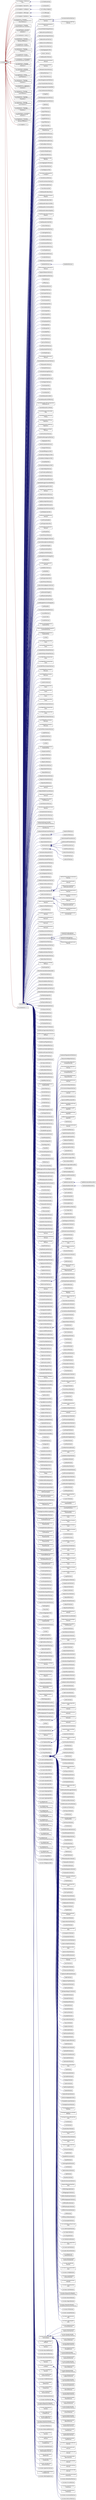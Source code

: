 digraph "Graphical Class Hierarchy"
{
 // LATEX_PDF_SIZE
  edge [fontname="Helvetica",fontsize="10",labelfontname="Helvetica",labelfontsize="10"];
  node [fontname="Helvetica",fontsize="10",shape=record];
  rankdir="LR";
  Node0 [label="ns3::NonCopyable",height=0.2,width=0.4,color="black", fillcolor="white", style="filled",URL="$classns3_1_1_non_copyable.html",tooltip="A base class for (non-Singleton) objects which shouldn't be copied."];
  Node0 -> Node1 [dir="back",color="firebrick4",fontsize="10",style="solid",fontname="Helvetica"];
  Node1 [label="ns3::Singleton\< TestRunner\lImpl \>",height=0.2,width=0.4,color="black", fillcolor="white", style="filled",URL="$classns3_1_1_singleton.html",tooltip=" "];
  Node1 -> Node2 [dir="back",color="midnightblue",fontsize="10",style="solid",fontname="Helvetica"];
  Node2 [label="ns3::TestRunnerImpl",height=0.2,width=0.4,color="black", fillcolor="white", style="filled",URL="$classns3_1_1_test_runner_impl.html",tooltip="Container for all tests."];
  Node0 -> Node3 [dir="back",color="firebrick4",fontsize="10",style="solid",fontname="Helvetica"];
  Node3 [label="ns3::Singleton\< NamesPriv \>",height=0.2,width=0.4,color="black", fillcolor="white", style="filled",URL="$classns3_1_1_singleton.html",tooltip=" "];
  Node3 -> Node4 [dir="back",color="midnightblue",fontsize="10",style="solid",fontname="Helvetica"];
  Node4 [label="ns3::NamesPriv",height=0.2,width=0.4,color="black", fillcolor="white", style="filled",URL="$classns3_1_1_names_priv.html",tooltip="The singleton root Names object."];
  Node0 -> Node5 [dir="back",color="firebrick4",fontsize="10",style="solid",fontname="Helvetica"];
  Node5 [label="ns3::Singleton\< ConfigImpl \>",height=0.2,width=0.4,color="black", fillcolor="white", style="filled",URL="$classns3_1_1_singleton.html",tooltip=" "];
  Node5 -> Node6 [dir="back",color="midnightblue",fontsize="10",style="solid",fontname="Helvetica"];
  Node6 [label="ns3::Config::ConfigImpl",height=0.2,width=0.4,color="black", fillcolor="white", style="filled",URL="$classns3_1_1_config_1_1_config_impl.html",tooltip="Config system implementation class."];
  Node0 -> Node7 [dir="back",color="firebrick4",fontsize="10",style="solid",fontname="Helvetica"];
  Node7 [label="ns3::Singleton\< IidManager \>",height=0.2,width=0.4,color="black", fillcolor="white", style="filled",URL="$classns3_1_1_singleton.html",tooltip=" "];
  Node7 -> Node8 [dir="back",color="midnightblue",fontsize="10",style="solid",fontname="Helvetica"];
  Node8 [label="ns3::IidManager",height=0.2,width=0.4,color="black", fillcolor="white", style="filled",URL="$classns3_1_1_iid_manager.html",tooltip="TypeId information manager."];
  Node0 -> Node9 [dir="back",color="firebrick4",fontsize="10",style="solid",fontname="Helvetica"];
  Node9 [label="ns3::Singleton\< DesMetrics \>",height=0.2,width=0.4,color="black", fillcolor="white", style="filled",URL="$classns3_1_1_singleton.html",tooltip=" "];
  Node9 -> Node10 [dir="back",color="midnightblue",fontsize="10",style="solid",fontname="Helvetica"];
  Node10 [label="ns3::DesMetrics",height=0.2,width=0.4,color="black", fillcolor="white", style="filled",URL="$classns3_1_1_des_metrics.html",tooltip="Event trace data collector for the DES Metrics project."];
  Node0 -> Node11 [dir="back",color="firebrick4",fontsize="10",style="solid",fontname="Helvetica"];
  Node11 [label="ns3::TestVectors\< ThreeGpp\lV2vHighwayLosNlosvChCondModelTest\lCase::TestVector \>",height=0.2,width=0.4,color="black", fillcolor="white", style="filled",URL="$classns3_1_1_test_vectors.html",tooltip=" "];
  Node0 -> Node12 [dir="back",color="firebrick4",fontsize="10",style="solid",fontname="Helvetica"];
  Node12 [label="ns3::TestVectors\< ThreeGpp\lShadowingTestCase::TestVector \>",height=0.2,width=0.4,color="black", fillcolor="white", style="filled",URL="$classns3_1_1_test_vectors.html",tooltip=" "];
  Node0 -> Node13 [dir="back",color="firebrick4",fontsize="10",style="solid",fontname="Helvetica"];
  Node13 [label="ns3::TestVectors\< V2vUrban\lProbChCondModelTestCase\l::TestVector \>",height=0.2,width=0.4,color="black", fillcolor="white", style="filled",URL="$classns3_1_1_test_vectors.html",tooltip=" "];
  Node0 -> Node14 [dir="back",color="firebrick4",fontsize="10",style="solid",fontname="Helvetica"];
  Node14 [label="ns3::TestVectors\< uint32_t \>",height=0.2,width=0.4,color="black", fillcolor="white", style="filled",URL="$classns3_1_1_test_vectors.html",tooltip=" "];
  Node0 -> Node15 [dir="back",color="firebrick4",fontsize="10",style="solid",fontname="Helvetica"];
  Node15 [label="ns3::TestVectors\< ThreeGpp\lV2vHighwayPropagationLossModel\lTestCase::TestVector \>",height=0.2,width=0.4,color="black", fillcolor="white", style="filled",URL="$classns3_1_1_test_vectors.html",tooltip=" "];
  Node0 -> Node16 [dir="back",color="firebrick4",fontsize="10",style="solid",fontname="Helvetica"];
  Node16 [label="ns3::TestVectors\< Ns3Tcp\lCwndTestCase2::CwndEvent \>",height=0.2,width=0.4,color="black", fillcolor="white", style="filled",URL="$classns3_1_1_test_vectors.html",tooltip=" "];
  Node0 -> Node17 [dir="back",color="firebrick4",fontsize="10",style="solid",fontname="Helvetica"];
  Node17 [label="ns3::TestVectors\< ThreeGpp\lUmaPropagationLossModelTestCase\l::TestVector \>",height=0.2,width=0.4,color="black", fillcolor="white", style="filled",URL="$classns3_1_1_test_vectors.html",tooltip=" "];
  Node0 -> Node18 [dir="back",color="firebrick4",fontsize="10",style="solid",fontname="Helvetica"];
  Node18 [label="ns3::TestVectors\< Ns3Tcp\lCwndTestCase1::CwndEvent \>",height=0.2,width=0.4,color="black", fillcolor="white", style="filled",URL="$classns3_1_1_test_vectors.html",tooltip=" "];
  Node0 -> Node19 [dir="back",color="firebrick4",fontsize="10",style="solid",fontname="Helvetica"];
  Node19 [label="ns3::TestVectors\< FriisPropagation\lLossModelTestCase::TestVector \>",height=0.2,width=0.4,color="black", fillcolor="white", style="filled",URL="$classns3_1_1_test_vectors.html",tooltip=" "];
  Node0 -> Node20 [dir="back",color="firebrick4",fontsize="10",style="solid",fontname="Helvetica"];
  Node20 [label="ns3::TestVectors\< ThreeGpp\lChannelConditionModelTestCase\l::TestVector \>",height=0.2,width=0.4,color="black", fillcolor="white", style="filled",URL="$classns3_1_1_test_vectors.html",tooltip=" "];
  Node0 -> Node21 [dir="back",color="firebrick4",fontsize="10",style="solid",fontname="Helvetica"];
  Node21 [label="ns3::TestVectors\< Buildings\lChannelConditionModelTestCase\l::TestVector \>",height=0.2,width=0.4,color="black", fillcolor="white", style="filled",URL="$classns3_1_1_test_vectors.html",tooltip=" "];
  Node0 -> Node22 [dir="back",color="firebrick4",fontsize="10",style="solid",fontname="Helvetica"];
  Node22 [label="ns3::TestVectors\< TwoRay\lGroundPropagationLossModelTest\lCase::TestVector \>",height=0.2,width=0.4,color="black", fillcolor="white", style="filled",URL="$classns3_1_1_test_vectors.html",tooltip=" "];
  Node0 -> Node23 [dir="back",color="firebrick4",fontsize="10",style="solid",fontname="Helvetica"];
  Node23 [label="ns3::TestVectors\< ThreeGpp\lRmaPropagationLossModelTestCase\l::TestVector \>",height=0.2,width=0.4,color="black", fillcolor="white", style="filled",URL="$classns3_1_1_test_vectors.html",tooltip=" "];
  Node0 -> Node24 [dir="back",color="firebrick4",fontsize="10",style="solid",fontname="Helvetica"];
  Node24 [label="ns3::TestVectors\< LogDistance\lPropagationLossModelTestCase\l::TestVector \>",height=0.2,width=0.4,color="black", fillcolor="white", style="filled",URL="$classns3_1_1_test_vectors.html",tooltip=" "];
  Node0 -> Node25 [dir="back",color="firebrick4",fontsize="10",style="solid",fontname="Helvetica"];
  Node25 [label="ns3::TestVectors\< ThreeGpp\lV2vUrbanPropagationLossModelTest\lCase::TestVector \>",height=0.2,width=0.4,color="black", fillcolor="white", style="filled",URL="$classns3_1_1_test_vectors.html",tooltip=" "];
  Node0 -> Node26 [dir="back",color="firebrick4",fontsize="10",style="solid",fontname="Helvetica"];
  Node26 [label="ns3::TestVectors\< ThreeGpp\lV2vBuildingsChCondModelTestCase\l::TestVector \>",height=0.2,width=0.4,color="black", fillcolor="white", style="filled",URL="$classns3_1_1_test_vectors.html",tooltip=" "];
  Node0 -> Node27 [dir="back",color="firebrick4",fontsize="10",style="solid",fontname="Helvetica"];
  Node27 [label="ns3::TestVectors\< ThreeGpp\lV2vUrbanLosNlosvChCondModelTest\lCase::TestVector \>",height=0.2,width=0.4,color="black", fillcolor="white", style="filled",URL="$classns3_1_1_test_vectors.html",tooltip=" "];
  Node0 -> Node28 [dir="back",color="firebrick4",fontsize="10",style="solid",fontname="Helvetica"];
  Node28 [label="ns3::TestVectors\< ThreeGpp\lUmiPropagationLossModelTestCase\l::TestVector \>",height=0.2,width=0.4,color="black", fillcolor="white", style="filled",URL="$classns3_1_1_test_vectors.html",tooltip=" "];
  Node0 -> Node29 [dir="back",color="firebrick4",fontsize="10",style="solid",fontname="Helvetica"];
  Node29 [label="ns3::TestVectors\< V2vHighway\lProbChCondModelTestCase\l::TestVector \>",height=0.2,width=0.4,color="black", fillcolor="white", style="filled",URL="$classns3_1_1_test_vectors.html",tooltip=" "];
  Node0 -> Node30 [dir="back",color="firebrick4",fontsize="10",style="solid",fontname="Helvetica"];
  Node30 [label="ns3::TestVectors\< ThreeGpp\lIndoorOfficePropagationLossModel\lTestCase::TestVector \>",height=0.2,width=0.4,color="black", fillcolor="white", style="filled",URL="$classns3_1_1_test_vectors.html",tooltip=" "];
  Node0 -> Node31 [dir="back",color="firebrick4",fontsize="10",style="solid",fontname="Helvetica"];
  Node31 [label="ns3::Singleton\< T \>",height=0.2,width=0.4,color="black", fillcolor="white", style="filled",URL="$classns3_1_1_singleton.html",tooltip="A template singleton."];
  Node0 -> Node32 [dir="back",color="firebrick4",fontsize="10",style="solid",fontname="Helvetica"];
  Node32 [label="ns3::TestCase",height=0.2,width=0.4,color="black", fillcolor="white", style="filled",URL="$classns3_1_1_test_case.html",tooltip="encapsulates test code"];
  Node32 -> Node33 [dir="back",color="midnightblue",fontsize="10",style="solid",fontname="Helvetica"];
  Node33 [label="AbstractAnimationInterface\lTestCase",height=0.2,width=0.4,color="black", fillcolor="white", style="filled",URL="$class_abstract_animation_interface_test_case.html",tooltip="Abstract Animation Interface Test Case."];
  Node33 -> Node34 [dir="back",color="midnightblue",fontsize="10",style="solid",fontname="Helvetica"];
  Node34 [label="AnimationInterfaceTestCase",height=0.2,width=0.4,color="black", fillcolor="white", style="filled",URL="$class_animation_interface_test_case.html",tooltip="Animation Interface Test Case."];
  Node33 -> Node35 [dir="back",color="midnightblue",fontsize="10",style="solid",fontname="Helvetica"];
  Node35 [label="AnimationRemainingEnergy\lTestCase",height=0.2,width=0.4,color="black", fillcolor="white", style="filled",URL="$class_animation_remaining_energy_test_case.html",tooltip="Animation Remaining Energy Test Case."];
  Node32 -> Node36 [dir="back",color="midnightblue",fontsize="10",style="solid",fontname="Helvetica"];
  Node36 [label="AcousticModemEnergyDepletion\lTestCase",height=0.2,width=0.4,color="black", fillcolor="white", style="filled",URL="$class_acoustic_modem_energy_depletion_test_case.html",tooltip="Acoustic Modem Energy Depletion Test Case."];
  Node32 -> Node37 [dir="back",color="midnightblue",fontsize="10",style="solid",fontname="Helvetica"];
  Node37 [label="AcousticModemEnergyTestCase",height=0.2,width=0.4,color="black", fillcolor="white", style="filled",URL="$class_acoustic_modem_energy_test_case.html",tooltip="Acoustic Modem Energy Test Case."];
  Node32 -> Node38 [dir="back",color="midnightblue",fontsize="10",style="solid",fontname="Helvetica"];
  Node38 [label="AddressAllocator6TestCase",height=0.2,width=0.4,color="black", fillcolor="white", style="filled",URL="$class_address_allocator6_test_case.html",tooltip="IPv6 address allocator Test."];
  Node32 -> Node39 [dir="back",color="midnightblue",fontsize="10",style="solid",fontname="Helvetica"];
  Node39 [label="AddressAllocatorHelperTestCase",height=0.2,width=0.4,color="black", fillcolor="white", style="filled",URL="$class_address_allocator_helper_test_case.html",tooltip="IPv4 address allocator helper Test."];
  Node32 -> Node40 [dir="back",color="midnightblue",fontsize="10",style="solid",fontname="Helvetica"];
  Node40 [label="AddressAllocatorTestCase",height=0.2,width=0.4,color="black", fillcolor="white", style="filled",URL="$class_address_allocator_test_case.html",tooltip="IPv4 address allocator Test."];
  Node32 -> Node41 [dir="back",color="midnightblue",fontsize="10",style="solid",fontname="Helvetica"];
  Node41 [label="AddressCollision6TestCase",height=0.2,width=0.4,color="black", fillcolor="white", style="filled",URL="$class_address_collision6_test_case.html",tooltip="IPv6 address collision Test."];
  Node32 -> Node42 [dir="back",color="midnightblue",fontsize="10",style="solid",fontname="Helvetica"];
  Node42 [label="AddressCollisionTestCase",height=0.2,width=0.4,color="black", fillcolor="white", style="filled",URL="$class_address_collision_test_case.html",tooltip="IPv4 address collision Test."];
  Node32 -> Node43 [dir="back",color="midnightblue",fontsize="10",style="solid",fontname="Helvetica"];
  Node43 [label="AmpduAggregationTest",height=0.2,width=0.4,color="black", fillcolor="white", style="filled",URL="$class_ampdu_aggregation_test.html",tooltip="Ampdu Aggregation Test."];
  Node32 -> Node44 [dir="back",color="midnightblue",fontsize="10",style="solid",fontname="Helvetica"];
  Node44 [label="AnnexC_TestCase",height=0.2,width=0.4,color="black", fillcolor="white", style="filled",URL="$class_annex_c___test_case.html",tooltip="The Annex C of IEEE 1609.4 : \"Avoiding transmission at scheduled guard intervals\" This feature is imp..."];
  Node32 -> Node45 [dir="back",color="midnightblue",fontsize="10",style="solid",fontname="Helvetica"];
  Node45 [label="AredQueueDiscTestCase",height=0.2,width=0.4,color="black", fillcolor="white", style="filled",URL="$class_ared_queue_disc_test_case.html",tooltip="Ared Queue Disc Test Case."];
  Node32 -> Node46 [dir="back",color="midnightblue",fontsize="10",style="solid",fontname="Helvetica"];
  Node46 [label="AttributeContainerSerialization\lTestCase",height=0.2,width=0.4,color="black", fillcolor="white", style="filled",URL="$class_attribute_container_serialization_test_case.html",tooltip=" "];
  Node32 -> Node47 [dir="back",color="midnightblue",fontsize="10",style="solid",fontname="Helvetica"];
  Node47 [label="AttributeContainerSetGet\lTestCase",height=0.2,width=0.4,color="black", fillcolor="white", style="filled",URL="$class_attribute_container_set_get_test_case.html",tooltip=" "];
  Node32 -> Node48 [dir="back",color="midnightblue",fontsize="10",style="solid",fontname="Helvetica"];
  Node48 [label="AttributeContainerTestCase",height=0.2,width=0.4,color="black", fillcolor="white", style="filled",URL="$class_attribute_container_test_case.html",tooltip=" "];
  Node32 -> Node49 [dir="back",color="midnightblue",fontsize="10",style="solid",fontname="Helvetica"];
  Node49 [label="AttributeTestCase\< T \>",height=0.2,width=0.4,color="black", fillcolor="white", style="filled",URL="$class_attribute_test_case.html",tooltip=" "];
  Node32 -> Node50 [dir="back",color="midnightblue",fontsize="10",style="solid",fontname="Helvetica"];
  Node50 [label="BasicCallbackTestCase",height=0.2,width=0.4,color="black", fillcolor="white", style="filled",URL="$class_basic_callback_test_case.html",tooltip=" "];
  Node32 -> Node51 [dir="back",color="midnightblue",fontsize="10",style="solid",fontname="Helvetica"];
  Node51 [label="BasicEnergyHarvesterTestCase",height=0.2,width=0.4,color="black", fillcolor="white", style="filled",URL="$class_basic_energy_harvester_test_case.html",tooltip=" "];
  Node32 -> Node52 [dir="back",color="midnightblue",fontsize="10",style="solid",fontname="Helvetica"];
  Node52 [label="BasicTracedCallbackTestCase",height=0.2,width=0.4,color="black", fillcolor="white", style="filled",URL="$class_basic_traced_callback_test_case.html",tooltip=" "];
  Node32 -> Node53 [dir="back",color="midnightblue",fontsize="10",style="solid",fontname="Helvetica"];
  Node53 [label="BlockAckAggregationDisabledTest",height=0.2,width=0.4,color="black", fillcolor="white", style="filled",URL="$class_block_ack_aggregation_disabled_test.html",tooltip="Test for Block Ack Policy with aggregation disabled."];
  Node32 -> Node54 [dir="back",color="midnightblue",fontsize="10",style="solid",fontname="Helvetica"];
  Node54 [label="BoxLineIntersectionTestCase",height=0.2,width=0.4,color="black", fillcolor="white", style="filled",URL="$class_box_line_intersection_test_case.html",tooltip="TestCase to check the box line intersection."];
  Node32 -> Node55 [dir="back",color="midnightblue",fontsize="10",style="solid",fontname="Helvetica"];
  Node55 [label="BridgeTest",height=0.2,width=0.4,color="black", fillcolor="white", style="filled",URL="$class_bridge_test.html",tooltip="IPv4 GlobalRouting Bridge test."];
  Node32 -> Node56 [dir="back",color="midnightblue",fontsize="10",style="solid",fontname="Helvetica"];
  Node56 [label="BriteTopologyFunctionTestCase",height=0.2,width=0.4,color="black", fillcolor="white", style="filled",URL="$class_brite_topology_function_test_case.html",tooltip=" "];
  Node32 -> Node57 [dir="back",color="midnightblue",fontsize="10",style="solid",fontname="Helvetica"];
  Node57 [label="BriteTopologyStructureTestCase",height=0.2,width=0.4,color="black", fillcolor="white", style="filled",URL="$class_brite_topology_structure_test_case.html",tooltip=" "];
  Node32 -> Node58 [dir="back",color="midnightblue",fontsize="10",style="solid",fontname="Helvetica"];
  Node58 [label="BufferTest",height=0.2,width=0.4,color="black", fillcolor="white", style="filled",URL="$class_buffer_test.html",tooltip="Buffer unit tests."];
  Node32 -> Node59 [dir="back",color="midnightblue",fontsize="10",style="solid",fontname="Helvetica"];
  Node59 [label="Bug2222TestCase",height=0.2,width=0.4,color="black", fillcolor="white", style="filled",URL="$class_bug2222_test_case.html",tooltip="Make sure that when virtual collision occurs the wifi remote station manager is triggered and the ret..."];
  Node32 -> Node60 [dir="back",color="midnightblue",fontsize="10",style="solid",fontname="Helvetica"];
  Node60 [label="Bug2470TestCase",height=0.2,width=0.4,color="black", fillcolor="white", style="filled",URL="$class_bug2470_test_case.html",tooltip="Make sure that the ADDBA handshake process is protected."];
  Node32 -> Node61 [dir="back",color="midnightblue",fontsize="10",style="solid",fontname="Helvetica"];
  Node61 [label="Bug2831TestCase",height=0.2,width=0.4,color="black", fillcolor="white", style="filled",URL="$class_bug2831_test_case.html",tooltip="Make sure that the channel width and the channel number can be changed at runtime."];
  Node32 -> Node62 [dir="back",color="midnightblue",fontsize="10",style="solid",fontname="Helvetica"];
  Node62 [label="Bug2843TestCase",height=0.2,width=0.4,color="black", fillcolor="white", style="filled",URL="$class_bug2843_test_case.html",tooltip="Make sure that the correct channel width and center frequency have been set for OFDM basic rate trans..."];
  Node32 -> Node63 [dir="back",color="midnightblue",fontsize="10",style="solid",fontname="Helvetica"];
  Node63 [label="Bug730TestCase",height=0.2,width=0.4,color="black", fillcolor="white", style="filled",URL="$class_bug730_test_case.html",tooltip="Make sure that when changing the fragmentation threshold during the simulation, the TCP transmission ..."];
  Node32 -> Node64 [dir="back",color="midnightblue",fontsize="10",style="solid",fontname="Helvetica"];
  Node64 [label="Bug772ChainTest",height=0.2,width=0.4,color="black", fillcolor="white", style="filled",URL="$class_bug772_chain_test.html",tooltip="AODV deferred route lookup test case (see Bug 772)"];
  Node32 -> Node65 [dir="back",color="midnightblue",fontsize="10",style="solid",fontname="Helvetica"];
  Node65 [label="BuildingsChannelCondition\lModelTestCase",height=0.2,width=0.4,color="black", fillcolor="white", style="filled",URL="$class_buildings_channel_condition_model_test_case.html",tooltip="Test case for the class BuildingsChannelConditionModel."];
  Node32 -> Node66 [dir="back",color="midnightblue",fontsize="10",style="solid",fontname="Helvetica"];
  Node66 [label="BuildingsHelperOneTestCase",height=0.2,width=0.4,color="black", fillcolor="white", style="filled",URL="$class_buildings_helper_one_test_case.html",tooltip=" "];
  Node32 -> Node67 [dir="back",color="midnightblue",fontsize="10",style="solid",fontname="Helvetica"];
  Node67 [label="BuildingsPathlossTestCase",height=0.2,width=0.4,color="black", fillcolor="white", style="filled",URL="$class_buildings_pathloss_test_case.html",tooltip=" "];
  Node32 -> Node68 [dir="back",color="midnightblue",fontsize="10",style="solid",fontname="Helvetica"];
  Node68 [label="BuildingsShadowingTestCase",height=0.2,width=0.4,color="black", fillcolor="white", style="filled",URL="$class_buildings_shadowing_test_case.html",tooltip=" "];
  Node32 -> Node69 [dir="back",color="midnightblue",fontsize="10",style="solid",fontname="Helvetica"];
  Node69 [label="BulkSendBasicTestCase",height=0.2,width=0.4,color="black", fillcolor="white", style="filled",URL="$class_bulk_send_basic_test_case.html",tooltip=" "];
  Node32 -> Node70 [dir="back",color="midnightblue",fontsize="10",style="solid",fontname="Helvetica"];
  Node70 [label="BulkSendSeqTsSizeTestCase",height=0.2,width=0.4,color="black", fillcolor="white", style="filled",URL="$class_bulk_send_seq_ts_size_test_case.html",tooltip=" "];
  Node32 -> Node71 [dir="back",color="midnightblue",fontsize="10",style="solid",fontname="Helvetica"];
  Node71 [label="BurstErrorModelSimple",height=0.2,width=0.4,color="black", fillcolor="white", style="filled",URL="$class_burst_error_model_simple.html",tooltip="BurstErrorModel unit tests."];
  Node32 -> Node72 [dir="back",color="midnightblue",fontsize="10",style="solid",fontname="Helvetica"];
  Node72 [label="CallbackValueTestCase",height=0.2,width=0.4,color="black", fillcolor="white", style="filled",URL="$class_callback_value_test_case.html",tooltip=" "];
  Node32 -> Node73 [dir="back",color="midnightblue",fontsize="10",style="solid",fontname="Helvetica"];
  Node73 [label="CarrierAggregationConfig\lTestCase",height=0.2,width=0.4,color="black", fillcolor="white", style="filled",URL="$class_carrier_aggregation_config_test_case.html",tooltip="Carrier aggregation configuration test case."];
  Node32 -> Node74 [dir="back",color="midnightblue",fontsize="10",style="solid",fontname="Helvetica"];
  Node74 [label="CarrierAggregationTestCase",height=0.2,width=0.4,color="black", fillcolor="white", style="filled",URL="$class_carrier_aggregation_test_case.html",tooltip="This system test program creates different test cases with a single eNB and several UEs,..."];
  Node32 -> Node75 [dir="back",color="midnightblue",fontsize="10",style="solid",fontname="Helvetica"];
  Node75 [label="CartesianToGeoTestCase",height=0.2,width=0.4,color="black", fillcolor="white", style="filled",URL="$class_cartesian_to_geo_test_case.html",tooltip="Cartesian to Geo Test Case."];
  Node32 -> Node76 [dir="back",color="midnightblue",fontsize="10",style="solid",fontname="Helvetica"];
  Node76 [label="ChainRegressionTest",height=0.2,width=0.4,color="black", fillcolor="white", style="filled",URL="$class_chain_regression_test.html",tooltip="AODV chain regression test."];
  Node32 -> Node77 [dir="back",color="midnightblue",fontsize="10",style="solid",fontname="Helvetica"];
  Node77 [label="ChannelAccessManagerTest\l\< TxopType \>",height=0.2,width=0.4,color="black", fillcolor="white", style="filled",URL="$class_channel_access_manager_test.html",tooltip="Channel Access Manager Test."];
  Node32 -> Node78 [dir="back",color="midnightblue",fontsize="10",style="solid",fontname="Helvetica"];
  Node78 [label="ChannelAccessTestCase",height=0.2,width=0.4,color="black", fillcolor="white", style="filled",URL="$class_channel_access_test_case.html",tooltip="This test case tests channel access assignments which is done by StartSch and StopSch method of WaveN..."];
  Node32 -> Node79 [dir="back",color="midnightblue",fontsize="10",style="solid",fontname="Helvetica"];
  Node79 [label="ChannelCoordinationTestCase",height=0.2,width=0.4,color="black", fillcolor="white", style="filled",URL="$class_channel_coordination_test_case.html",tooltip="This test case tests the channel coordination."];
  Node32 -> Node80 [dir="back",color="midnightblue",fontsize="10",style="solid",fontname="Helvetica"];
  Node80 [label="ChannelRoutingTestCase",height=0.2,width=0.4,color="black", fillcolor="white", style="filled",URL="$class_channel_routing_test_case.html",tooltip="route packets or frames in different approaches see 1609.4-2010 chapter 5.3.4"];
  Node32 -> Node81 [dir="back",color="midnightblue",fontsize="10",style="solid",fontname="Helvetica"];
  Node81 [label="ClassicRecoveryTest",height=0.2,width=0.4,color="black", fillcolor="white", style="filled",URL="$class_classic_recovery_test.html",tooltip="Classic Recovery algorithm test."];
  Node32 -> Node82 [dir="back",color="midnightblue",fontsize="10",style="solid",fontname="Helvetica"];
  Node82 [label="CoDelQueueDiscBasicDrop",height=0.2,width=0.4,color="black", fillcolor="white", style="filled",URL="$class_co_del_queue_disc_basic_drop.html",tooltip="Test 5: enqueue/dequeue with drops according to CoDel algorithm."];
  Node32 -> Node83 [dir="back",color="midnightblue",fontsize="10",style="solid",fontname="Helvetica"];
  Node83 [label="CoDelQueueDiscBasicEnqueue\lDequeue",height=0.2,width=0.4,color="black", fillcolor="white", style="filled",URL="$class_co_del_queue_disc_basic_enqueue_dequeue.html",tooltip="Test 1: simple enqueue/dequeue with no drops."];
  Node32 -> Node84 [dir="back",color="midnightblue",fontsize="10",style="solid",fontname="Helvetica"];
  Node84 [label="CoDelQueueDiscBasicMark",height=0.2,width=0.4,color="black", fillcolor="white", style="filled",URL="$class_co_del_queue_disc_basic_mark.html",tooltip="Test 6: enqueue/dequeue with marks according to CoDel algorithm."];
  Node32 -> Node85 [dir="back",color="midnightblue",fontsize="10",style="solid",fontname="Helvetica"];
  Node85 [label="CoDelQueueDiscBasicOverflow",height=0.2,width=0.4,color="black", fillcolor="white", style="filled",URL="$class_co_del_queue_disc_basic_overflow.html",tooltip="Test 2: enqueue with drops due to queue overflow."];
  Node32 -> Node86 [dir="back",color="midnightblue",fontsize="10",style="solid",fontname="Helvetica"];
  Node86 [label="CoDelQueueDiscControlLawTest",height=0.2,width=0.4,color="black", fillcolor="white", style="filled",URL="$class_co_del_queue_disc_control_law_test.html",tooltip="Test 4: ControlLaw unit test - test against explicit port of Linux implementation."];
  Node32 -> Node87 [dir="back",color="midnightblue",fontsize="10",style="solid",fontname="Helvetica"];
  Node87 [label="CoDelQueueDiscNewtonStepTest",height=0.2,width=0.4,color="black", fillcolor="white", style="filled",URL="$class_co_del_queue_disc_newton_step_test.html",tooltip="Test 3: NewtonStep unit test - test against explicit port of Linux implementation."];
  Node32 -> Node88 [dir="back",color="midnightblue",fontsize="10",style="solid",fontname="Helvetica"];
  Node88 [label="CobaltQueueDiscBasicEnqueue\lDequeue",height=0.2,width=0.4,color="black", fillcolor="white", style="filled",URL="$class_cobalt_queue_disc_basic_enqueue_dequeue.html",tooltip="Test 1: simple enqueue/dequeue with no drops."];
  Node32 -> Node89 [dir="back",color="midnightblue",fontsize="10",style="solid",fontname="Helvetica"];
  Node89 [label="CobaltQueueDiscDropTest",height=0.2,width=0.4,color="black", fillcolor="white", style="filled",URL="$class_cobalt_queue_disc_drop_test.html",tooltip="Test 2: Cobalt Queue Disc Drop Test Item."];
  Node32 -> Node90 [dir="back",color="midnightblue",fontsize="10",style="solid",fontname="Helvetica"];
  Node90 [label="CobaltQueueDiscMarkTest",height=0.2,width=0.4,color="black", fillcolor="white", style="filled",URL="$class_cobalt_queue_disc_mark_test.html",tooltip="Test 3: Cobalt Queue Disc ECN marking Test Item."];
  Node32 -> Node91 [dir="back",color="midnightblue",fontsize="10",style="solid",fontname="Helvetica"];
  Node91 [label="CollisionTestCase",height=0.2,width=0.4,color="black", fillcolor="white", style="filled",URL="$class_collision_test_case.html",tooltip=" "];
  Node32 -> Node92 [dir="back",color="midnightblue",fontsize="10",style="solid",fontname="Helvetica"];
  Node92 [label="CosineAntennaModelTestCase",height=0.2,width=0.4,color="black", fillcolor="white", style="filled",URL="$class_cosine_antenna_model_test_case.html",tooltip=" "];
  Node32 -> Node93 [dir="back",color="midnightblue",fontsize="10",style="solid",fontname="Helvetica"];
  Node93 [label="CsmaBridgeTestCase",height=0.2,width=0.4,color="black", fillcolor="white", style="filled",URL="$class_csma_bridge_test_case.html",tooltip=" "];
  Node32 -> Node94 [dir="back",color="midnightblue",fontsize="10",style="solid",fontname="Helvetica"];
  Node94 [label="CsmaBroadcastTestCase",height=0.2,width=0.4,color="black", fillcolor="white", style="filled",URL="$class_csma_broadcast_test_case.html",tooltip=" "];
  Node32 -> Node95 [dir="back",color="midnightblue",fontsize="10",style="solid",fontname="Helvetica"];
  Node95 [label="CsmaMulticastTestCase",height=0.2,width=0.4,color="black", fillcolor="white", style="filled",URL="$class_csma_multicast_test_case.html",tooltip=" "];
  Node32 -> Node96 [dir="back",color="midnightblue",fontsize="10",style="solid",fontname="Helvetica"];
  Node96 [label="CsmaOneSubnetTestCase",height=0.2,width=0.4,color="black", fillcolor="white", style="filled",URL="$class_csma_one_subnet_test_case.html",tooltip=" "];
  Node32 -> Node97 [dir="back",color="midnightblue",fontsize="10",style="solid",fontname="Helvetica"];
  Node97 [label="CsmaPacketSocketTestCase",height=0.2,width=0.4,color="black", fillcolor="white", style="filled",URL="$class_csma_packet_socket_test_case.html",tooltip=" "];
  Node32 -> Node98 [dir="back",color="midnightblue",fontsize="10",style="solid",fontname="Helvetica"];
  Node98 [label="CsmaPingTestCase",height=0.2,width=0.4,color="black", fillcolor="white", style="filled",URL="$class_csma_ping_test_case.html",tooltip=" "];
  Node32 -> Node99 [dir="back",color="midnightblue",fontsize="10",style="solid",fontname="Helvetica"];
  Node99 [label="CsmaRawIpSocketTestCase",height=0.2,width=0.4,color="black", fillcolor="white", style="filled",URL="$class_csma_raw_ip_socket_test_case.html",tooltip=" "];
  Node32 -> Node100 [dir="back",color="midnightblue",fontsize="10",style="solid",fontname="Helvetica"];
  Node100 [label="CsmaStarTestCase",height=0.2,width=0.4,color="black", fillcolor="white", style="filled",URL="$class_csma_star_test_case.html",tooltip=" "];
  Node32 -> Node101 [dir="back",color="midnightblue",fontsize="10",style="solid",fontname="Helvetica"];
  Node101 [label="CtrlBAckResponseHeaderTest",height=0.2,width=0.4,color="black", fillcolor="white", style="filled",URL="$class_ctrl_b_ack_response_header_test.html",tooltip="Test for block ack header."];
  Node32 -> Node102 [dir="back",color="midnightblue",fontsize="10",style="solid",fontname="Helvetica"];
  Node102 [label="DataRateTestCase",height=0.2,width=0.4,color="black", fillcolor="white", style="filled",URL="$class_data_rate_test_case.html",tooltip=" "];
  Node102 -> Node103 [dir="back",color="midnightblue",fontsize="10",style="solid",fontname="Helvetica"];
  Node103 [label="DataRateTestCase1",height=0.2,width=0.4,color="black", fillcolor="white", style="filled",URL="$class_data_rate_test_case1.html",tooltip=" "];
  Node32 -> Node104 [dir="back",color="midnightblue",fontsize="10",style="solid",fontname="Helvetica"];
  Node104 [label="DcfImmediateAccessBroadcast\lTestCase",height=0.2,width=0.4,color="black", fillcolor="white", style="filled",URL="$class_dcf_immediate_access_broadcast_test_case.html",tooltip="Make sure that when multiple broadcast packets are queued on the same device in a short succession,..."];
  Node32 -> Node105 [dir="back",color="midnightblue",fontsize="10",style="solid",fontname="Helvetica"];
  Node105 [label="DegreesToRadiansTestCase",height=0.2,width=0.4,color="black", fillcolor="white", style="filled",URL="$class_degrees_to_radians_test_case.html",tooltip=" "];
  Node32 -> Node106 [dir="back",color="midnightblue",fontsize="10",style="solid",fontname="Helvetica"];
  Node106 [label="DeprecatedAttributeTestCase",height=0.2,width=0.4,color="black", fillcolor="white", style="filled",URL="$class_deprecated_attribute_test_case.html",tooltip=" "];
  Node32 -> Node107 [dir="back",color="midnightblue",fontsize="10",style="solid",fontname="Helvetica"];
  Node107 [label="DhcpTestCase",height=0.2,width=0.4,color="black", fillcolor="white", style="filled",URL="$class_dhcp_test_case.html",tooltip="DHCP basic tests."];
  Node32 -> Node108 [dir="back",color="midnightblue",fontsize="10",style="solid",fontname="Helvetica"];
  Node108 [label="DiffTestCase",height=0.2,width=0.4,color="black", fillcolor="white", style="filled",URL="$class_diff_test_case.html",tooltip="Test case to make sure that the Pcap::Diff method works as expected."];
  Node32 -> Node109 [dir="back",color="midnightblue",fontsize="10",style="solid",fontname="Helvetica"];
  Node109 [label="DropTailQueueTestCase",height=0.2,width=0.4,color="black", fillcolor="white", style="filled",URL="$class_drop_tail_queue_test_case.html",tooltip="DropTailQueue unit tests."];
  Node32 -> Node110 [dir="back",color="midnightblue",fontsize="10",style="solid",fontname="Helvetica"];
  Node110 [label="DsaRequestTestCase",height=0.2,width=0.4,color="black", fillcolor="white", style="filled",URL="$class_dsa_request_test_case.html",tooltip="Test the DSA request message."];
  Node32 -> Node111 [dir="back",color="midnightblue",fontsize="10",style="solid",fontname="Helvetica"];
  Node111 [label="DsdvHeaderTestCase",height=0.2,width=0.4,color="black", fillcolor="white", style="filled",URL="$class_dsdv_header_test_case.html",tooltip="DSDV test case to verify the DSDV header."];
  Node32 -> Node112 [dir="back",color="midnightblue",fontsize="10",style="solid",fontname="Helvetica"];
  Node112 [label="DsdvTableTestCase",height=0.2,width=0.4,color="black", fillcolor="white", style="filled",URL="$class_dsdv_table_test_case.html",tooltip="DSDV routing table tests (adding and looking up routes)"];
  Node32 -> Node113 [dir="back",color="midnightblue",fontsize="10",style="solid",fontname="Helvetica"];
  Node113 [label="DsrAckHeaderTest",height=0.2,width=0.4,color="black", fillcolor="white", style="filled",URL="$class_dsr_ack_header_test.html",tooltip="Unit test for ACK."];
  Node32 -> Node114 [dir="back",color="midnightblue",fontsize="10",style="solid",fontname="Helvetica"];
  Node114 [label="DsrAckReqHeaderTest",height=0.2,width=0.4,color="black", fillcolor="white", style="filled",URL="$class_dsr_ack_req_header_test.html",tooltip="Unit test for ACK-REQ."];
  Node32 -> Node115 [dir="back",color="midnightblue",fontsize="10",style="solid",fontname="Helvetica"];
  Node115 [label="DsrCacheEntryTest",height=0.2,width=0.4,color="black", fillcolor="white", style="filled",URL="$class_dsr_cache_entry_test.html",tooltip="Unit test for DSR route cache entry."];
  Node32 -> Node116 [dir="back",color="midnightblue",fontsize="10",style="solid",fontname="Helvetica"];
  Node116 [label="DsrFsHeaderTest",height=0.2,width=0.4,color="black", fillcolor="white", style="filled",URL="$class_dsr_fs_header_test.html",tooltip="Unit test for DSR Fixed Size Header."];
  Node32 -> Node117 [dir="back",color="midnightblue",fontsize="10",style="solid",fontname="Helvetica"];
  Node117 [label="DsrRerrHeaderTest",height=0.2,width=0.4,color="black", fillcolor="white", style="filled",URL="$class_dsr_rerr_header_test.html",tooltip="Unit test for RERR."];
  Node32 -> Node118 [dir="back",color="midnightblue",fontsize="10",style="solid",fontname="Helvetica"];
  Node118 [label="DsrRrepHeaderTest",height=0.2,width=0.4,color="black", fillcolor="white", style="filled",URL="$class_dsr_rrep_header_test.html",tooltip="Unit test for RREP."];
  Node32 -> Node119 [dir="back",color="midnightblue",fontsize="10",style="solid",fontname="Helvetica"];
  Node119 [label="DsrRreqHeaderTest",height=0.2,width=0.4,color="black", fillcolor="white", style="filled",URL="$class_dsr_rreq_header_test.html",tooltip="Unit test for RREQ."];
  Node32 -> Node120 [dir="back",color="midnightblue",fontsize="10",style="solid",fontname="Helvetica"];
  Node120 [label="DsrRreqTableTest",height=0.2,width=0.4,color="black", fillcolor="white", style="filled",URL="$class_dsr_rreq_table_test.html",tooltip="Unit test for DSR routing table entry."];
  Node32 -> Node121 [dir="back",color="midnightblue",fontsize="10",style="solid",fontname="Helvetica"];
  Node121 [label="DsrSRHeaderTest",height=0.2,width=0.4,color="black", fillcolor="white", style="filled",URL="$class_dsr_s_r_header_test.html",tooltip="Unit test for Source Route."];
  Node32 -> Node122 [dir="back",color="midnightblue",fontsize="10",style="solid",fontname="Helvetica"];
  Node122 [label="DsrSendBuffTest",height=0.2,width=0.4,color="black", fillcolor="white", style="filled",URL="$class_dsr_send_buff_test.html",tooltip="Unit test for Send Buffer."];
  Node32 -> Node123 [dir="back",color="midnightblue",fontsize="10",style="solid",fontname="Helvetica"];
  Node123 [label="DualStackTestCase",height=0.2,width=0.4,color="black", fillcolor="white", style="filled",URL="$class_dual_stack_test_case.html",tooltip="IPv6 dual stack Test."];
  Node32 -> Node124 [dir="back",color="midnightblue",fontsize="10",style="solid",fontname="Helvetica"];
  Node124 [label="EpcS1uDlTestCase",height=0.2,width=0.4,color="black", fillcolor="white", style="filled",URL="$class_epc_s1u_dl_test_case.html",tooltip="EpcS1uDlTestCase class."];
  Node32 -> Node125 [dir="back",color="midnightblue",fontsize="10",style="solid",fontname="Helvetica"];
  Node125 [label="EpcS1uUlTestCase",height=0.2,width=0.4,color="black", fillcolor="white", style="filled",URL="$class_epc_s1u_ul_test_case.html",tooltip="EpcS1uUlTestCase class."];
  Node32 -> Node126 [dir="back",color="midnightblue",fontsize="10",style="solid",fontname="Helvetica"];
  Node126 [label="EpcTftClassifierTestCase",height=0.2,width=0.4,color="black", fillcolor="white", style="filled",URL="$class_epc_tft_classifier_test_case.html",tooltip="Test case to check the functionality of the Tft Classifier."];
  Node32 -> Node127 [dir="back",color="midnightblue",fontsize="10",style="solid",fontname="Helvetica"];
  Node127 [label="EpsGtpuHeaderTestCase",height=0.2,width=0.4,color="black", fillcolor="white", style="filled",URL="$class_eps_gtpu_header_test_case.html",tooltip="Test 1.Check header coding and decoding."];
  Node32 -> Node128 [dir="back",color="midnightblue",fontsize="10",style="solid",fontname="Helvetica"];
  Node128 [label="ErrorModelSimple",height=0.2,width=0.4,color="black", fillcolor="white", style="filled",URL="$class_error_model_simple.html",tooltip="ErrorModel unit tests."];
  Node32 -> Node129 [dir="back",color="midnightblue",fontsize="10",style="solid",fontname="Helvetica"];
  Node129 [label="ExampleAddress6Generator\lTestCase",height=0.2,width=0.4,color="black", fillcolor="white", style="filled",URL="$class_example_address6_generator_test_case.html",tooltip="IPv6 example of an address generator Test."];
  Node32 -> Node130 [dir="back",color="midnightblue",fontsize="10",style="solid",fontname="Helvetica"];
  Node130 [label="ExampleAddressGeneratorTestCase",height=0.2,width=0.4,color="black", fillcolor="white", style="filled",URL="$class_example_address_generator_test_case.html",tooltip="IPv4 AddressGenerator example (sort of) Test."];
  Node32 -> Node131 [dir="back",color="midnightblue",fontsize="10",style="solid",fontname="Helvetica"];
  Node131 [label="FifoQueueDiscTestCase",height=0.2,width=0.4,color="black", fillcolor="white", style="filled",URL="$class_fifo_queue_disc_test_case.html",tooltip="Fifo Queue Disc Test Case."];
  Node32 -> Node132 [dir="back",color="midnightblue",fontsize="10",style="solid",fontname="Helvetica"];
  Node132 [label="FileHeaderTestCase",height=0.2,width=0.4,color="black", fillcolor="white", style="filled",URL="$class_file_header_test_case.html",tooltip="Test case to make sure that the Pcap File Object can write out correct pcap file headers in both endi..."];
  Node32 -> Node133 [dir="back",color="midnightblue",fontsize="10",style="solid",fontname="Helvetica"];
  Node133 [label="FiveDoublesAverageTestCase",height=0.2,width=0.4,color="black", fillcolor="white", style="filled",URL="$class_five_doubles_average_test_case.html",tooltip=" "];
  Node32 -> Node134 [dir="back",color="midnightblue",fontsize="10",style="solid",fontname="Helvetica"];
  Node134 [label="FiveDoublesTestCase",height=0.2,width=0.4,color="black", fillcolor="white", style="filled",URL="$class_five_doubles_test_case.html",tooltip=" "];
  Node32 -> Node135 [dir="back",color="midnightblue",fontsize="10",style="solid",fontname="Helvetica"];
  Node135 [label="FiveIntegersAverageTestCase",height=0.2,width=0.4,color="black", fillcolor="white", style="filled",URL="$class_five_integers_average_test_case.html",tooltip=" "];
  Node32 -> Node136 [dir="back",color="midnightblue",fontsize="10",style="solid",fontname="Helvetica"];
  Node136 [label="FiveIntegersTestCase",height=0.2,width=0.4,color="black", fillcolor="white", style="filled",URL="$class_five_integers_test_case.html",tooltip=" "];
  Node32 -> Node137 [dir="back",color="midnightblue",fontsize="10",style="solid",fontname="Helvetica"];
  Node137 [label="FlameHeaderTest",height=0.2,width=0.4,color="black", fillcolor="white", style="filled",URL="$struct_flame_header_test.html",tooltip="Built-in self test for FlameHeader."];
  Node32 -> Node138 [dir="back",color="midnightblue",fontsize="10",style="solid",fontname="Helvetica"];
  Node138 [label="FlameRegressionTest",height=0.2,width=0.4,color="black", fillcolor="white", style="filled",URL="$class_flame_regression_test.html",tooltip="FLAME protocol regression test of three stations:"];
  Node32 -> Node139 [dir="back",color="midnightblue",fontsize="10",style="solid",fontname="Helvetica"];
  Node139 [label="FlameRtableTest",height=0.2,width=0.4,color="black", fillcolor="white", style="filled",URL="$class_flame_rtable_test.html",tooltip="Unit test for FlameRtable."];
  Node32 -> Node140 [dir="back",color="midnightblue",fontsize="10",style="solid",fontname="Helvetica"];
  Node140 [label="FqCoDelQueueDiscDeficit",height=0.2,width=0.4,color="black", fillcolor="white", style="filled",URL="$class_fq_co_del_queue_disc_deficit.html",tooltip="This class tests the deficit per flow."];
  Node32 -> Node141 [dir="back",color="midnightblue",fontsize="10",style="solid",fontname="Helvetica"];
  Node141 [label="FqCoDelQueueDiscECNMarking",height=0.2,width=0.4,color="black", fillcolor="white", style="filled",URL="$class_fq_co_del_queue_disc_e_c_n_marking.html",tooltip="This class tests ECN marking Any future classifier options (e.g."];
  Node32 -> Node142 [dir="back",color="midnightblue",fontsize="10",style="solid",fontname="Helvetica"];
  Node142 [label="FqCoDelQueueDiscIPFlowsSeparation\lAndPacketLimit",height=0.2,width=0.4,color="black", fillcolor="white", style="filled",URL="$class_fq_co_del_queue_disc_i_p_flows_separation_and_packet_limit.html",tooltip="This class tests the IP flows separation and the packet limit."];
  Node32 -> Node143 [dir="back",color="midnightblue",fontsize="10",style="solid",fontname="Helvetica"];
  Node143 [label="FqCoDelQueueDiscL4sMode",height=0.2,width=0.4,color="black", fillcolor="white", style="filled",URL="$class_fq_co_del_queue_disc_l4s_mode.html",tooltip="This class tests L4S mode Any future classifier options (e.g."];
  Node32 -> Node144 [dir="back",color="midnightblue",fontsize="10",style="solid",fontname="Helvetica"];
  Node144 [label="FqCoDelQueueDiscNoSuitable\lFilter",height=0.2,width=0.4,color="black", fillcolor="white", style="filled",URL="$class_fq_co_del_queue_disc_no_suitable_filter.html",tooltip="This class tests packets for which there is no suitable filter."];
  Node32 -> Node145 [dir="back",color="midnightblue",fontsize="10",style="solid",fontname="Helvetica"];
  Node145 [label="FqCoDelQueueDiscSetLinear\lProbing",height=0.2,width=0.4,color="black", fillcolor="white", style="filled",URL="$class_fq_co_del_queue_disc_set_linear_probing.html",tooltip=" "];
  Node32 -> Node146 [dir="back",color="midnightblue",fontsize="10",style="solid",fontname="Helvetica"];
  Node146 [label="FqCoDelQueueDiscTCPFlows\lSeparation",height=0.2,width=0.4,color="black", fillcolor="white", style="filled",URL="$class_fq_co_del_queue_disc_t_c_p_flows_separation.html",tooltip="This class tests the TCP flows separation."];
  Node32 -> Node147 [dir="back",color="midnightblue",fontsize="10",style="solid",fontname="Helvetica"];
  Node147 [label="FqCoDelQueueDiscUDPFlows\lSeparation",height=0.2,width=0.4,color="black", fillcolor="white", style="filled",URL="$class_fq_co_del_queue_disc_u_d_p_flows_separation.html",tooltip="This class tests the UDP flows separation."];
  Node32 -> Node148 [dir="back",color="midnightblue",fontsize="10",style="solid",fontname="Helvetica"];
  Node148 [label="FriisPropagationLossModel\lTestCase",height=0.2,width=0.4,color="black", fillcolor="white", style="filled",URL="$class_friis_propagation_loss_model_test_case.html",tooltip=" "];
  Node32 -> Node149 [dir="back",color="midnightblue",fontsize="10",style="solid",fontname="Helvetica"];
  Node149 [label="GeoToCartesianTestCase",height=0.2,width=0.4,color="black", fillcolor="white", style="filled",URL="$class_geo_to_cartesian_test_case.html",tooltip="Geo To Cartesian Test Case."];
  Node32 -> Node150 [dir="back",color="midnightblue",fontsize="10",style="solid",fontname="Helvetica"];
  Node150 [label="GlobalRouteManagerImplTestCase",height=0.2,width=0.4,color="black", fillcolor="white", style="filled",URL="$class_global_route_manager_impl_test_case.html",tooltip="Global Route Manager Test."];
  Node32 -> Node151 [dir="back",color="midnightblue",fontsize="10",style="solid",fontname="Helvetica"];
  Node151 [label="HeAggregationTest",height=0.2,width=0.4,color="black", fillcolor="white", style="filled",URL="$class_he_aggregation_test.html",tooltip="802.11ax aggregation test which permits 64 or 256 MPDUs in A-MPDU according to the negociated buffer ..."];
  Node32 -> Node152 [dir="back",color="midnightblue",fontsize="10",style="solid",fontname="Helvetica"];
  Node152 [label="HeRuMcsDataRateTestCase",height=0.2,width=0.4,color="black", fillcolor="white", style="filled",URL="$class_he_ru_mcs_data_rate_test_case.html",tooltip="Data rate verification test for MCSs of different RU sizes."];
  Node32 -> Node153 [dir="back",color="midnightblue",fontsize="10",style="solid",fontname="Helvetica"];
  Node153 [label="HistogramTestCase",height=0.2,width=0.4,color="black", fillcolor="white", style="filled",URL="$class_histogram_test_case.html",tooltip="Histogram Test."];
  Node32 -> Node154 [dir="back",color="midnightblue",fontsize="10",style="solid",fontname="Helvetica"];
  Node154 [label="HwmpDoRfRegressionTest",height=0.2,width=0.4,color="black", fillcolor="white", style="filled",URL="$class_hwmp_do_rf_regression_test.html",tooltip="This is a test for intermediate reply and saving routing information about neighbour."];
  Node32 -> Node155 [dir="back",color="midnightblue",fontsize="10",style="solid",fontname="Helvetica"];
  Node155 [label="HwmpProactiveRegressionTest",height=0.2,width=0.4,color="black", fillcolor="white", style="filled",URL="$class_hwmp_proactive_regression_test.html",tooltip="There are 5 stations set into a column, the center station is root."];
  Node32 -> Node156 [dir="back",color="midnightblue",fontsize="10",style="solid",fontname="Helvetica"];
  Node156 [label="HwmpReactiveRegressionTest",height=0.2,width=0.4,color="black", fillcolor="white", style="filled",URL="$class_hwmp_reactive_regression_test.html",tooltip="test for multihop path establishing and path error procedures Initiate scenario with 6 stations."];
  Node32 -> Node157 [dir="back",color="midnightblue",fontsize="10",style="solid",fontname="Helvetica"];
  Node157 [label="HwmpRtableTest",height=0.2,width=0.4,color="black", fillcolor="white", style="filled",URL="$class_hwmp_rtable_test.html",tooltip="Unit test for HwmpRtable."];
  Node32 -> Node158 [dir="back",color="midnightblue",fontsize="10",style="solid",fontname="Helvetica"];
  Node158 [label="HwmpSimplestRegressionTest",height=0.2,width=0.4,color="black", fillcolor="white", style="filled",URL="$class_hwmp_simplest_regression_test.html",tooltip="Peering Management & HWM Protocol regression test Initiate scenario with 2 stations."];
  Node32 -> Node159 [dir="back",color="midnightblue",fontsize="10",style="solid",fontname="Helvetica"];
  Node159 [label="IcmpEchoReplyTestCase",height=0.2,width=0.4,color="black", fillcolor="white", style="filled",URL="$class_icmp_echo_reply_test_case.html",tooltip="ICMP Echo Reply Test."];
  Node32 -> Node160 [dir="back",color="midnightblue",fontsize="10",style="solid",fontname="Helvetica"];
  Node160 [label="IcmpTimeExceedTestCase",height=0.2,width=0.4,color="black", fillcolor="white", style="filled",URL="$class_icmp_time_exceed_test_case.html",tooltip="ICMP Time Exceed Reply Test."];
  Node32 -> Node161 [dir="back",color="midnightblue",fontsize="10",style="solid",fontname="Helvetica"];
  Node161 [label="IcmpV6EchoReplyTestCase",height=0.2,width=0.4,color="black", fillcolor="white", style="filled",URL="$class_icmp_v6_echo_reply_test_case.html",tooltip="ICMPV6 Echo Reply Test."];
  Node32 -> Node162 [dir="back",color="midnightblue",fontsize="10",style="solid",fontname="Helvetica"];
  Node162 [label="IcmpV6TimeExceedTestCase",height=0.2,width=0.4,color="black", fillcolor="white", style="filled",URL="$class_icmp_v6_time_exceed_test_case.html",tooltip="ICMPV6 Time Exceed response test."];
  Node32 -> Node163 [dir="back",color="midnightblue",fontsize="10",style="solid",fontname="Helvetica"];
  Node163 [label="IdealRateManagerChannelWidthTest",height=0.2,width=0.4,color="black", fillcolor="white", style="filled",URL="$class_ideal_rate_manager_channel_width_test.html",tooltip="Make sure that Ideal rate manager properly selects MCS based on the configured channel width."];
  Node32 -> Node164 [dir="back",color="midnightblue",fontsize="10",style="solid",fontname="Helvetica"];
  Node164 [label="IdealRateManagerMimoTest",height=0.2,width=0.4,color="black", fillcolor="white", style="filled",URL="$class_ideal_rate_manager_mimo_test.html",tooltip="Test to validate that Ideal rate manager properly selects TXVECTOR in scenarios where MIMO is used."];
  Node32 -> Node165 [dir="back",color="midnightblue",fontsize="10",style="solid",fontname="Helvetica"];
  Node165 [label="IntegerTraceSourceAttribute\lTestCase",height=0.2,width=0.4,color="black", fillcolor="white", style="filled",URL="$class_integer_trace_source_attribute_test_case.html",tooltip=" "];
  Node32 -> Node166 [dir="back",color="midnightblue",fontsize="10",style="solid",fontname="Helvetica"];
  Node166 [label="IntegerTraceSourceTestCase",height=0.2,width=0.4,color="black", fillcolor="white", style="filled",URL="$class_integer_trace_source_test_case.html",tooltip=" "];
  Node32 -> Node167 [dir="back",color="midnightblue",fontsize="10",style="solid",fontname="Helvetica"];
  Node167 [label="InterferenceHelperSequenceTest",height=0.2,width=0.4,color="black", fillcolor="white", style="filled",URL="$class_interference_helper_sequence_test.html",tooltip="See Bug 991"];
  Node32 -> Node168 [dir="back",color="midnightblue",fontsize="10",style="solid",fontname="Helvetica"];
  Node168 [label="IpAddressHelperTestCasev4",height=0.2,width=0.4,color="black", fillcolor="white", style="filled",URL="$class_ip_address_helper_test_casev4.html",tooltip="IPv4 address helper Test."];
  Node32 -> Node169 [dir="back",color="midnightblue",fontsize="10",style="solid",fontname="Helvetica"];
  Node169 [label="IpAddressHelperTestCasev6",height=0.2,width=0.4,color="black", fillcolor="white", style="filled",URL="$class_ip_address_helper_test_casev6.html",tooltip="IPv6 AddressHelper Test."];
  Node32 -> Node170 [dir="back",color="midnightblue",fontsize="10",style="solid",fontname="Helvetica"];
  Node170 [label="Ipv4DeduplicationPerformanceTest",height=0.2,width=0.4,color="black", fillcolor="white", style="filled",URL="$class_ipv4_deduplication_performance_test.html",tooltip="IPv4 Deduplication Performance Test."];
  Node32 -> Node171 [dir="back",color="midnightblue",fontsize="10",style="solid",fontname="Helvetica"];
  Node171 [label="Ipv4DeduplicationTest",height=0.2,width=0.4,color="black", fillcolor="white", style="filled",URL="$class_ipv4_deduplication_test.html",tooltip="IPv4 Deduplication Test."];
  Node32 -> Node172 [dir="back",color="midnightblue",fontsize="10",style="solid",fontname="Helvetica"];
  Node172 [label="Ipv4DynamicGlobalRouting\lTestCase",height=0.2,width=0.4,color="black", fillcolor="white", style="filled",URL="$class_ipv4_dynamic_global_routing_test_case.html",tooltip="IPv4 Dynamic GlobalRouting test."];
  Node32 -> Node173 [dir="back",color="midnightblue",fontsize="10",style="solid",fontname="Helvetica"];
  Node173 [label="Ipv4ForwardingTest",height=0.2,width=0.4,color="black", fillcolor="white", style="filled",URL="$class_ipv4_forwarding_test.html",tooltip="IPv4 Forwarding Test."];
  Node32 -> Node174 [dir="back",color="midnightblue",fontsize="10",style="solid",fontname="Helvetica"];
  Node174 [label="Ipv4FragmentationTest",height=0.2,width=0.4,color="black", fillcolor="white", style="filled",URL="$class_ipv4_fragmentation_test.html",tooltip="IPv4 Fragmentation Test."];
  Node32 -> Node175 [dir="back",color="midnightblue",fontsize="10",style="solid",fontname="Helvetica"];
  Node175 [label="Ipv4GlobalRoutingSlash32\lTestCase",height=0.2,width=0.4,color="black", fillcolor="white", style="filled",URL="$class_ipv4_global_routing_slash32_test_case.html",tooltip="IPv4 Dynamic GlobalRouting /32 test."];
  Node32 -> Node176 [dir="back",color="midnightblue",fontsize="10",style="solid",fontname="Helvetica"];
  Node176 [label="Ipv4HeaderTest",height=0.2,width=0.4,color="black", fillcolor="white", style="filled",URL="$class_ipv4_header_test.html",tooltip="IPv4 Header Test."];
  Node32 -> Node177 [dir="back",color="midnightblue",fontsize="10",style="solid",fontname="Helvetica"];
  Node177 [label="Ipv4L3ProtocolTestCase",height=0.2,width=0.4,color="black", fillcolor="white", style="filled",URL="$class_ipv4_l3_protocol_test_case.html",tooltip="IPv4 Test."];
  Node32 -> Node178 [dir="back",color="midnightblue",fontsize="10",style="solid",fontname="Helvetica"];
  Node178 [label="Ipv4ListRoutingNegativeTestCase",height=0.2,width=0.4,color="black", fillcolor="white", style="filled",URL="$class_ipv4_list_routing_negative_test_case.html",tooltip="IPv4 ListRouting negative test."];
  Node32 -> Node179 [dir="back",color="midnightblue",fontsize="10",style="solid",fontname="Helvetica"];
  Node179 [label="Ipv4ListRoutingPositiveTestCase",height=0.2,width=0.4,color="black", fillcolor="white", style="filled",URL="$class_ipv4_list_routing_positive_test_case.html",tooltip="IPv4 ListRouting positive test."];
  Node32 -> Node180 [dir="back",color="midnightblue",fontsize="10",style="solid",fontname="Helvetica"];
  Node180 [label="Ipv4PacketInfoTagTest",height=0.2,width=0.4,color="black", fillcolor="white", style="filled",URL="$class_ipv4_packet_info_tag_test.html",tooltip="IPv4 PacketInfoTag Test."];
  Node32 -> Node181 [dir="back",color="midnightblue",fontsize="10",style="solid",fontname="Helvetica"];
  Node181 [label="Ipv4RawSocketImplTest",height=0.2,width=0.4,color="black", fillcolor="white", style="filled",URL="$class_ipv4_raw_socket_impl_test.html",tooltip="IPv4 RAW Socket Test."];
  Node32 -> Node182 [dir="back",color="midnightblue",fontsize="10",style="solid",fontname="Helvetica"];
  Node182 [label="Ipv4RipCountToInfinityTest",height=0.2,width=0.4,color="black", fillcolor="white", style="filled",URL="$class_ipv4_rip_count_to_infinity_test.html",tooltip="IPv4 RIP count to infinity Test."];
  Node32 -> Node183 [dir="back",color="midnightblue",fontsize="10",style="solid",fontname="Helvetica"];
  Node183 [label="Ipv4RipSplitHorizonStrategyTest",height=0.2,width=0.4,color="black", fillcolor="white", style="filled",URL="$class_ipv4_rip_split_horizon_strategy_test.html",tooltip="IPv4 RIP SplitHorizon strategy Test."];
  Node32 -> Node184 [dir="back",color="midnightblue",fontsize="10",style="solid",fontname="Helvetica"];
  Node184 [label="Ipv4RipTest",height=0.2,width=0.4,color="black", fillcolor="white", style="filled",URL="$class_ipv4_rip_test.html",tooltip="IPv4 RIP Test."];
  Node32 -> Node185 [dir="back",color="midnightblue",fontsize="10",style="solid",fontname="Helvetica"];
  Node185 [label="Ipv4StaticRoutingSlash32\lTestCase",height=0.2,width=0.4,color="black", fillcolor="white", style="filled",URL="$class_ipv4_static_routing_slash32_test_case.html",tooltip="IPv4 StaticRouting /32 Test."];
  Node32 -> Node186 [dir="back",color="midnightblue",fontsize="10",style="solid",fontname="Helvetica"];
  Node186 [label="Ipv6AddressTestCase",height=0.2,width=0.4,color="black", fillcolor="white", style="filled",URL="$class_ipv6_address_test_case.html",tooltip="Ipv6Address unit tests."];
  Node32 -> Node187 [dir="back",color="midnightblue",fontsize="10",style="solid",fontname="Helvetica"];
  Node187 [label="Ipv6DadTest",height=0.2,width=0.4,color="black", fillcolor="white", style="filled",URL="$class_ipv6_dad_test.html",tooltip="IPv6 Duplicate Address Detection Test."];
  Node32 -> Node188 [dir="back",color="midnightblue",fontsize="10",style="solid",fontname="Helvetica"];
  Node188 [label="Ipv6ForwardingTest",height=0.2,width=0.4,color="black", fillcolor="white", style="filled",URL="$class_ipv6_forwarding_test.html",tooltip="IPv6 Forwarding Test."];
  Node32 -> Node189 [dir="back",color="midnightblue",fontsize="10",style="solid",fontname="Helvetica"];
  Node189 [label="Ipv6FragmentationTest",height=0.2,width=0.4,color="black", fillcolor="white", style="filled",URL="$class_ipv6_fragmentation_test.html",tooltip="IPv6 Fragmentation Test."];
  Node32 -> Node190 [dir="back",color="midnightblue",fontsize="10",style="solid",fontname="Helvetica"];
  Node190 [label="Ipv6L3ProtocolTestCase",height=0.2,width=0.4,color="black", fillcolor="white", style="filled",URL="$class_ipv6_l3_protocol_test_case.html",tooltip="IPv6 Test."];
  Node32 -> Node191 [dir="back",color="midnightblue",fontsize="10",style="solid",fontname="Helvetica"];
  Node191 [label="Ipv6ListRoutingNegativeTestCase",height=0.2,width=0.4,color="black", fillcolor="white", style="filled",URL="$class_ipv6_list_routing_negative_test_case.html",tooltip="IPv6 ListRouting negative test."];
  Node32 -> Node192 [dir="back",color="midnightblue",fontsize="10",style="solid",fontname="Helvetica"];
  Node192 [label="Ipv6ListRoutingPositiveTestCase",height=0.2,width=0.4,color="black", fillcolor="white", style="filled",URL="$class_ipv6_list_routing_positive_test_case.html",tooltip="IPv6 ListRouting positive test."];
  Node32 -> Node193 [dir="back",color="midnightblue",fontsize="10",style="solid",fontname="Helvetica"];
  Node193 [label="Ipv6PacketInfoTagTest",height=0.2,width=0.4,color="black", fillcolor="white", style="filled",URL="$class_ipv6_packet_info_tag_test.html",tooltip="IPv6 PacketInfoTag Test."];
  Node32 -> Node194 [dir="back",color="midnightblue",fontsize="10",style="solid",fontname="Helvetica"];
  Node194 [label="Ipv6RawSocketImplTest",height=0.2,width=0.4,color="black", fillcolor="white", style="filled",URL="$class_ipv6_raw_socket_impl_test.html",tooltip="IPv6 RAW Socket Test."];
  Node32 -> Node195 [dir="back",color="midnightblue",fontsize="10",style="solid",fontname="Helvetica"];
  Node195 [label="Ipv6RipngCountToInfinityTest",height=0.2,width=0.4,color="black", fillcolor="white", style="filled",URL="$class_ipv6_ripng_count_to_infinity_test.html",tooltip="IPv6 RIPng count to infinity Test."];
  Node32 -> Node196 [dir="back",color="midnightblue",fontsize="10",style="solid",fontname="Helvetica"];
  Node196 [label="Ipv6RipngSplitHorizonStrategyTest",height=0.2,width=0.4,color="black", fillcolor="white", style="filled",URL="$class_ipv6_ripng_split_horizon_strategy_test.html",tooltip="IPv6 RIPng SplitHorizon strategy Test."];
  Node32 -> Node197 [dir="back",color="midnightblue",fontsize="10",style="solid",fontname="Helvetica"];
  Node197 [label="Ipv6RipngTest",height=0.2,width=0.4,color="black", fillcolor="white", style="filled",URL="$class_ipv6_ripng_test.html",tooltip="IPv6 RIPng Test."];
  Node32 -> Node198 [dir="back",color="midnightblue",fontsize="10",style="solid",fontname="Helvetica"];
  Node198 [label="IsotropicAntennaModelTestCase",height=0.2,width=0.4,color="black", fillcolor="white", style="filled",URL="$class_isotropic_antenna_model_test_case.html",tooltip=" "];
  Node32 -> Node199 [dir="back",color="midnightblue",fontsize="10",style="solid",fontname="Helvetica"];
  Node199 [label="Issue169TestCase",height=0.2,width=0.4,color="black", fillcolor="white", style="filled",URL="$class_issue169_test_case.html",tooltip="Make sure that Ideal rate manager is able to handle non best-effort traffic."];
  Node32 -> Node200 [dir="back",color="midnightblue",fontsize="10",style="solid",fontname="Helvetica"];
  Node200 [label="Issue211Test",height=0.2,width=0.4,color="black", fillcolor="white", style="filled",URL="$class_issue211_test.html",tooltip="Test for issue 211 (https://gitlab.com/nsnam/ns-3-dev/-/issues/211)"];
  Node32 -> Node201 [dir="back",color="midnightblue",fontsize="10",style="solid",fontname="Helvetica"];
  Node201 [label="Issue40TestCase",height=0.2,width=0.4,color="black", fillcolor="white", style="filled",URL="$class_issue40_test_case.html",tooltip="Make sure that Ideal rate manager recovers when the station is moving away from the access point."];
  Node32 -> Node202 [dir="back",color="midnightblue",fontsize="10",style="solid",fontname="Helvetica"];
  Node202 [label="ItuR1411LosPropagationLoss\lModelTestCase",height=0.2,width=0.4,color="black", fillcolor="white", style="filled",URL="$class_itu_r1411_los_propagation_loss_model_test_case.html",tooltip=" "];
  Node32 -> Node203 [dir="back",color="midnightblue",fontsize="10",style="solid",fontname="Helvetica"];
  Node203 [label="ItuR1411NlosOverRooftopPropagation\lLossModelTestCase",height=0.2,width=0.4,color="black", fillcolor="white", style="filled",URL="$class_itu_r1411_nlos_over_rooftop_propagation_loss_model_test_case.html",tooltip=" "];
  Node32 -> Node204 [dir="back",color="midnightblue",fontsize="10",style="solid",fontname="Helvetica"];
  Node204 [label="Kun2600MhzPropagationLoss\lModelTestCase",height=0.2,width=0.4,color="black", fillcolor="white", style="filled",URL="$class_kun2600_mhz_propagation_loss_model_test_case.html",tooltip=" "];
  Node32 -> Node205 [dir="back",color="midnightblue",fontsize="10",style="solid",fontname="Helvetica"];
  Node205 [label="LanTest",height=0.2,width=0.4,color="black", fillcolor="white", style="filled",URL="$class_lan_test.html",tooltip="IPv4 GlobalRouting LAN test."];
  Node32 -> Node206 [dir="back",color="midnightblue",fontsize="10",style="solid",fontname="Helvetica"];
  Node206 [label="LenaCqaFfMacSchedulerTest\lCase1",height=0.2,width=0.4,color="black", fillcolor="white", style="filled",URL="$class_lena_cqa_ff_mac_scheduler_test_case1.html",tooltip="This is a system test program."];
  Node32 -> Node207 [dir="back",color="midnightblue",fontsize="10",style="solid",fontname="Helvetica"];
  Node207 [label="LenaCqaFfMacSchedulerTest\lCase2",height=0.2,width=0.4,color="black", fillcolor="white", style="filled",URL="$class_lena_cqa_ff_mac_scheduler_test_case2.html",tooltip="This is a system test program."];
  Node32 -> Node208 [dir="back",color="midnightblue",fontsize="10",style="solid",fontname="Helvetica"];
  Node208 [label="LenaDataPhyErrorModelTestCase",height=0.2,width=0.4,color="black", fillcolor="white", style="filled",URL="$class_lena_data_phy_error_model_test_case.html",tooltip="This system test program creates different test cases with a single eNB and several UEs,..."];
  Node32 -> Node209 [dir="back",color="midnightblue",fontsize="10",style="solid",fontname="Helvetica"];
  Node209 [label="LenaDlCtrlPhyErrorModelTestCase",height=0.2,width=0.4,color="black", fillcolor="white", style="filled",URL="$class_lena_dl_ctrl_phy_error_model_test_case.html",tooltip="Lena Dl Ctrl Phy Error Model Test Case."];
  Node32 -> Node210 [dir="back",color="midnightblue",fontsize="10",style="solid",fontname="Helvetica"];
  Node210 [label="LenaFdBetFfMacSchedulerTest\lCase1",height=0.2,width=0.4,color="black", fillcolor="white", style="filled",URL="$class_lena_fd_bet_ff_mac_scheduler_test_case1.html",tooltip="This system test program creates different test cases with a single eNB and several UEs,..."];
  Node32 -> Node211 [dir="back",color="midnightblue",fontsize="10",style="solid",fontname="Helvetica"];
  Node211 [label="LenaFdBetFfMacSchedulerTest\lCase2",height=0.2,width=0.4,color="black", fillcolor="white", style="filled",URL="$class_lena_fd_bet_ff_mac_scheduler_test_case2.html",tooltip="Test case is simillar to the one defined in LenaFdBetFfMacSchedulerTestCase1, with the difference tha..."];
  Node32 -> Node212 [dir="back",color="midnightblue",fontsize="10",style="solid",fontname="Helvetica"];
  Node212 [label="LenaFdMtFfMacSchedulerTestCase",height=0.2,width=0.4,color="black", fillcolor="white", style="filled",URL="$class_lena_fd_mt_ff_mac_scheduler_test_case.html",tooltip="This system test program creates different test cases with a single eNB and several UEs,..."];
  Node32 -> Node213 [dir="back",color="midnightblue",fontsize="10",style="solid",fontname="Helvetica"];
  Node213 [label="LenaFdTbfqFfMacScheduler\lTestCase1",height=0.2,width=0.4,color="black", fillcolor="white", style="filled",URL="$class_lena_fd_tbfq_ff_mac_scheduler_test_case1.html",tooltip="This system test program creates different test cases with a single eNB and several UEs,..."];
  Node32 -> Node214 [dir="back",color="midnightblue",fontsize="10",style="solid",fontname="Helvetica"];
  Node214 [label="LenaFdTbfqFfMacScheduler\lTestCase2",height=0.2,width=0.4,color="black", fillcolor="white", style="filled",URL="$class_lena_fd_tbfq_ff_mac_scheduler_test_case2.html",tooltip="Test case is simillar to the one defined in LenaFdTbfqFfMacSchedulerTestCase1, with the difference th..."];
  Node32 -> Node215 [dir="back",color="midnightblue",fontsize="10",style="solid",fontname="Helvetica"];
  Node215 [label="LenaHarqTestCase",height=0.2,width=0.4,color="black", fillcolor="white", style="filled",URL="$class_lena_harq_test_case.html",tooltip="This system test program creates different test cases with a single eNB and several UEs,..."];
  Node32 -> Node216 [dir="back",color="midnightblue",fontsize="10",style="solid",fontname="Helvetica"];
  Node216 [label="LenaMimoTestCase",height=0.2,width=0.4,color="black", fillcolor="white", style="filled",URL="$class_lena_mimo_test_case.html",tooltip="This system test program creates different test cases with a single eNB and single UE."];
  Node32 -> Node217 [dir="back",color="midnightblue",fontsize="10",style="solid",fontname="Helvetica"];
  Node217 [label="LenaPfFfMacSchedulerTest\lCase1",height=0.2,width=0.4,color="black", fillcolor="white", style="filled",URL="$class_lena_pf_ff_mac_scheduler_test_case1.html",tooltip="This system test program creates different test cases with a single eNB and several UEs,..."];
  Node32 -> Node218 [dir="back",color="midnightblue",fontsize="10",style="solid",fontname="Helvetica"];
  Node218 [label="LenaPfFfMacSchedulerTest\lCase2",height=0.2,width=0.4,color="black", fillcolor="white", style="filled",URL="$class_lena_pf_ff_mac_scheduler_test_case2.html",tooltip="Lena PfFf Mac Scheduler Test Case 2."];
  Node32 -> Node219 [dir="back",color="midnightblue",fontsize="10",style="solid",fontname="Helvetica"];
  Node219 [label="LenaPssFfMacSchedulerTest\lCase1",height=0.2,width=0.4,color="black", fillcolor="white", style="filled",URL="$class_lena_pss_ff_mac_scheduler_test_case1.html",tooltip="This system test program creates different test cases with a single eNB and several UEs,..."];
  Node32 -> Node220 [dir="back",color="midnightblue",fontsize="10",style="solid",fontname="Helvetica"];
  Node220 [label="LenaPssFfMacSchedulerTest\lCase2",height=0.2,width=0.4,color="black", fillcolor="white", style="filled",URL="$class_lena_pss_ff_mac_scheduler_test_case2.html",tooltip="Simillar to the LenaPssFfMacSchedulerTestCase1 with the difference that UEs are places in such a way ..."];
  Node32 -> Node221 [dir="back",color="midnightblue",fontsize="10",style="solid",fontname="Helvetica"];
  Node221 [label="LenaRrFfMacSchedulerTestCase",height=0.2,width=0.4,color="black", fillcolor="white", style="filled",URL="$class_lena_rr_ff_mac_scheduler_test_case.html",tooltip="This system test program creates different test cases with a single eNB and This system test program ..."];
  Node32 -> Node222 [dir="back",color="midnightblue",fontsize="10",style="solid",fontname="Helvetica"];
  Node222 [label="LenaTdBetFfMacSchedulerTest\lCase1",height=0.2,width=0.4,color="black", fillcolor="white", style="filled",URL="$class_lena_td_bet_ff_mac_scheduler_test_case1.html",tooltip="This system test program creates different test cases with a single eNB and several UEs,..."];
  Node32 -> Node223 [dir="back",color="midnightblue",fontsize="10",style="solid",fontname="Helvetica"];
  Node223 [label="LenaTdBetFfMacSchedulerTest\lCase2",height=0.2,width=0.4,color="black", fillcolor="white", style="filled",URL="$class_lena_td_bet_ff_mac_scheduler_test_case2.html",tooltip="Lena TdBet Ff Mac Scheduler Test Case."];
  Node32 -> Node224 [dir="back",color="midnightblue",fontsize="10",style="solid",fontname="Helvetica"];
  Node224 [label="LenaTdMtFfMacSchedulerTestCase",height=0.2,width=0.4,color="black", fillcolor="white", style="filled",URL="$class_lena_td_mt_ff_mac_scheduler_test_case.html",tooltip="This system test program creates different test cases with a single eNB and several UEs,..."];
  Node32 -> Node225 [dir="back",color="midnightblue",fontsize="10",style="solid",fontname="Helvetica"];
  Node225 [label="LenaTdTbfqFfMacScheduler\lTestCase1",height=0.2,width=0.4,color="black", fillcolor="white", style="filled",URL="$class_lena_td_tbfq_ff_mac_scheduler_test_case1.html",tooltip="This system test program creates different test cases with a single eNB and several UEs,..."];
  Node32 -> Node226 [dir="back",color="midnightblue",fontsize="10",style="solid",fontname="Helvetica"];
  Node226 [label="LenaTdTbfqFfMacScheduler\lTestCase2",height=0.2,width=0.4,color="black", fillcolor="white", style="filled",URL="$class_lena_td_tbfq_ff_mac_scheduler_test_case2.html",tooltip="Lena TdTbfq Ff Mac Scheduler Test Case 2."];
  Node32 -> Node227 [dir="back",color="midnightblue",fontsize="10",style="solid",fontname="Helvetica"];
  Node227 [label="LenaTtaFfMacSchedulerTestCase",height=0.2,width=0.4,color="black", fillcolor="white", style="filled",URL="$class_lena_tta_ff_mac_scheduler_test_case.html",tooltip="This system test program creates different test cases with a single eNB and several UEs,..."];
  Node32 -> Node228 [dir="back",color="midnightblue",fontsize="10",style="solid",fontname="Helvetica"];
  Node228 [label="LengthTestCase",height=0.2,width=0.4,color="black", fillcolor="white", style="filled",URL="$class_length_test_case.html",tooltip="Implements tests for the Length class."];
  Node32 -> Node229 [dir="back",color="midnightblue",fontsize="10",style="solid",fontname="Helvetica"];
  Node229 [label="LengthValueTestCase",height=0.2,width=0.4,color="black", fillcolor="white", style="filled",URL="$class_length_value_test_case.html",tooltip="Test case for LengthValue attribute."];
  Node32 -> Node230 [dir="back",color="midnightblue",fontsize="10",style="solid",fontname="Helvetica"];
  Node230 [label="LiIonEnergyTestCase",height=0.2,width=0.4,color="black", fillcolor="white", style="filled",URL="$class_li_ion_energy_test_case.html",tooltip=" "];
  Node32 -> Node231 [dir="back",color="midnightblue",fontsize="10",style="solid",fontname="Helvetica"];
  Node231 [label="LinkTest",height=0.2,width=0.4,color="black", fillcolor="white", style="filled",URL="$class_link_test.html",tooltip="IPv4 GlobalRouting Link test."];
  Node32 -> Node232 [dir="back",color="midnightblue",fontsize="10",style="solid",fontname="Helvetica"];
  Node232 [label="LogDistancePropagationLoss\lModelTestCase",height=0.2,width=0.4,color="black", fillcolor="white", style="filled",URL="$class_log_distance_propagation_loss_model_test_case.html",tooltip=" "];
  Node32 -> Node233 [dir="back",color="midnightblue",fontsize="10",style="solid",fontname="Helvetica"];
  Node233 [label="LollipopCounterTest",height=0.2,width=0.4,color="black", fillcolor="white", style="filled",URL="$class_lollipop_counter_test.html",tooltip="Lollipop Counter Test."];
  Node32 -> Node234 [dir="back",color="midnightblue",fontsize="10",style="solid",fontname="Helvetica"];
  Node234 [label="LookupTimeTestCase",height=0.2,width=0.4,color="black", fillcolor="white", style="filled",URL="$class_lookup_time_test_case.html",tooltip=" "];
  Node32 -> Node235 [dir="back",color="midnightblue",fontsize="10",style="solid",fontname="Helvetica"];
  Node235 [label="LrWpanAckTestCase",height=0.2,width=0.4,color="black", fillcolor="white", style="filled",URL="$class_lr_wpan_ack_test_case.html",tooltip="LrWpan ACK Test."];
  Node32 -> Node236 [dir="back",color="midnightblue",fontsize="10",style="solid",fontname="Helvetica"];
  Node236 [label="LrWpanCcaTestCase",height=0.2,width=0.4,color="black", fillcolor="white", style="filled",URL="$class_lr_wpan_cca_test_case.html",tooltip="LrWpan CCA Test."];
  Node32 -> Node237 [dir="back",color="midnightblue",fontsize="10",style="solid",fontname="Helvetica"];
  Node237 [label="LrWpanCollisionTestCase",height=0.2,width=0.4,color="black", fillcolor="white", style="filled",URL="$class_lr_wpan_collision_test_case.html",tooltip="LrWpan Collision Test."];
  Node32 -> Node238 [dir="back",color="midnightblue",fontsize="10",style="solid",fontname="Helvetica"];
  Node238 [label="LrWpanDataIfsTestCase",height=0.2,width=0.4,color="black", fillcolor="white", style="filled",URL="$class_lr_wpan_data_ifs_test_case.html",tooltip="LrWpan Dataframe transmission with Interframe Space."];
  Node32 -> Node239 [dir="back",color="midnightblue",fontsize="10",style="solid",fontname="Helvetica"];
  Node239 [label="LrWpanEdTestCase",height=0.2,width=0.4,color="black", fillcolor="white", style="filled",URL="$class_lr_wpan_ed_test_case.html",tooltip="LrWpan Energy Detection Test."];
  Node32 -> Node240 [dir="back",color="midnightblue",fontsize="10",style="solid",fontname="Helvetica"];
  Node240 [label="LrWpanErrorDistanceTestCase",height=0.2,width=0.4,color="black", fillcolor="white", style="filled",URL="$class_lr_wpan_error_distance_test_case.html",tooltip="LrWpan Error Vs Distance Test."];
  Node32 -> Node241 [dir="back",color="midnightblue",fontsize="10",style="solid",fontname="Helvetica"];
  Node241 [label="LrWpanErrorModelTestCase",height=0.2,width=0.4,color="black", fillcolor="white", style="filled",URL="$class_lr_wpan_error_model_test_case.html",tooltip="LrWpan Error model Test."];
  Node32 -> Node242 [dir="back",color="midnightblue",fontsize="10",style="solid",fontname="Helvetica"];
  Node242 [label="LrWpanPacketTestCase",height=0.2,width=0.4,color="black", fillcolor="white", style="filled",URL="$class_lr_wpan_packet_test_case.html",tooltip="LrWpan header and trailer Test."];
  Node32 -> Node243 [dir="back",color="midnightblue",fontsize="10",style="solid",fontname="Helvetica"];
  Node243 [label="LrWpanPlmeAndPdInterface\lTestCase",height=0.2,width=0.4,color="black", fillcolor="white", style="filled",URL="$class_lr_wpan_plme_and_pd_interface_test_case.html",tooltip="LrWpan PLME and PD Interfaces Test."];
  Node32 -> Node244 [dir="back",color="midnightblue",fontsize="10",style="solid",fontname="Helvetica"];
  Node244 [label="LrWpanSlottedCsmacaTestCase",height=0.2,width=0.4,color="black", fillcolor="white", style="filled",URL="$class_lr_wpan_slotted_csmaca_test_case.html",tooltip="Test the correct allocation of DIRECT transmissions in the contention access period (CAP) of the supe..."];
  Node32 -> Node245 [dir="back",color="midnightblue",fontsize="10",style="solid",fontname="Helvetica"];
  Node245 [label="LrWpanSpectrumValueHelper\lTestCase",height=0.2,width=0.4,color="black", fillcolor="white", style="filled",URL="$class_lr_wpan_spectrum_value_helper_test_case.html",tooltip="LrWpan SpectrumValue Helper TestSuite."];
  Node32 -> Node246 [dir="back",color="midnightblue",fontsize="10",style="solid",fontname="Helvetica"];
  Node246 [label="LteAggregationThroughput\lScaleTestCase",height=0.2,width=0.4,color="black", fillcolor="white", style="filled",URL="$class_lte_aggregation_throughput_scale_test_case.html",tooltip="Testing that UE throughput scales linearly with number of component carriers."];
  Node32 -> Node247 [dir="back",color="midnightblue",fontsize="10",style="solid",fontname="Helvetica"];
  Node247 [label="LteCellSelectionTestCase",height=0.2,width=0.4,color="black", fillcolor="white", style="filled",URL="$class_lte_cell_selection_test_case.html",tooltip="Testing the initial cell selection procedure by UE at IDLE state in the beginning of simulation."];
  Node32 -> Node248 [dir="back",color="midnightblue",fontsize="10",style="solid",fontname="Helvetica"];
  Node248 [label="LteCqiGenerationDlPowerControl\lTestCase",height=0.2,width=0.4,color="black", fillcolor="white", style="filled",URL="$class_lte_cqi_generation_dl_power_control_test_case.html",tooltip="This test is very similar to LteCqiGenerationTestCase."];
  Node32 -> Node249 [dir="back",color="midnightblue",fontsize="10",style="solid",fontname="Helvetica"];
  Node249 [label="LteCqiGenerationTestCase",height=0.2,width=0.4,color="black", fillcolor="white", style="filled",URL="$class_lte_cqi_generation_test_case.html",tooltip="This is the test case for testing different configuration of CQI generation."];
  Node32 -> Node250 [dir="back",color="midnightblue",fontsize="10",style="solid",fontname="Helvetica"];
  Node250 [label="LteDownlinkCtrlSinrTestCase",height=0.2,width=0.4,color="black", fillcolor="white", style="filled",URL="$class_lte_downlink_ctrl_sinr_test_case.html",tooltip="Test compares if the generated SINR is equal to estimated SINR value."];
  Node32 -> Node251 [dir="back",color="midnightblue",fontsize="10",style="solid",fontname="Helvetica"];
  Node251 [label="LteDownlinkDataSinrTestCase",height=0.2,width=0.4,color="black", fillcolor="white", style="filled",URL="$class_lte_downlink_data_sinr_test_case.html",tooltip="Test compares if the generated SINR is equal to estimated SINR value."];
  Node32 -> Node252 [dir="back",color="midnightblue",fontsize="10",style="solid",fontname="Helvetica"];
  Node252 [label="LteDownlinkPowerControlRrc\lConnectionReconfigurationTestCase",height=0.2,width=0.4,color="black", fillcolor="white", style="filled",URL="$class_lte_downlink_power_control_rrc_connection_reconfiguration_test_case.html",tooltip="Test if RRC connection reconfiguration messages are properly generated upon the change in the downlin..."];
  Node32 -> Node253 [dir="back",color="midnightblue",fontsize="10",style="solid",fontname="Helvetica"];
  Node253 [label="LteDownlinkPowerControlSpectrum\lValueTestCase",height=0.2,width=0.4,color="black", fillcolor="white", style="filled",URL="$class_lte_downlink_power_control_spectrum_value_test_case.html",tooltip="Test SINR calculation in the downlink when power control is used."];
  Node32 -> Node254 [dir="back",color="midnightblue",fontsize="10",style="solid",fontname="Helvetica"];
  Node254 [label="LteDownlinkPowerControlTestCase",height=0.2,width=0.4,color="black", fillcolor="white", style="filled",URL="$class_lte_downlink_power_control_test_case.html",tooltip="Test SINR calculation in the downlink when the power control is used."];
  Node32 -> Node255 [dir="back",color="midnightblue",fontsize="10",style="solid",fontname="Helvetica"];
  Node255 [label="LteEarfcnTestCase",height=0.2,width=0.4,color="black", fillcolor="white", style="filled",URL="$class_lte_earfcn_test_case.html",tooltip="Test case that is testing if the frequency is properly generated from provided EARFCN frequency."];
  Node255 -> Node256 [dir="back",color="midnightblue",fontsize="10",style="solid",fontname="Helvetica"];
  Node256 [label="LteEarfcnDlTestCase",height=0.2,width=0.4,color="black", fillcolor="white", style="filled",URL="$class_lte_earfcn_dl_test_case.html",tooltip="Test case that is testing if the downlink frequency is properly converted from provided downlink EARF..."];
  Node255 -> Node257 [dir="back",color="midnightblue",fontsize="10",style="solid",fontname="Helvetica"];
  Node257 [label="LteEarfcnUlTestCase",height=0.2,width=0.4,color="black", fillcolor="white", style="filled",URL="$class_lte_earfcn_ul_test_case.html",tooltip="Test case that is testing if the uplink frequency is properly converted from provided uplink EARFCN f..."];
  Node32 -> Node258 [dir="back",color="midnightblue",fontsize="10",style="solid",fontname="Helvetica"];
  Node258 [label="LteEnbAntennaTestCase",height=0.2,width=0.4,color="black", fillcolor="white", style="filled",URL="$class_lte_enb_antenna_test_case.html",tooltip="Tests that the propagation model and the antenna parameters are generate the correct values."];
  Node32 -> Node259 [dir="back",color="midnightblue",fontsize="10",style="solid",fontname="Helvetica"];
  Node259 [label="LteEpcE2eDataTestCase",height=0.2,width=0.4,color="black", fillcolor="white", style="filled",URL="$class_lte_epc_e2e_data_test_case.html",tooltip="Test that e2e packet flow is correct."];
  Node32 -> Node260 [dir="back",color="midnightblue",fontsize="10",style="solid",fontname="Helvetica"];
  Node260 [label="LteFrAreaTestCase",height=0.2,width=0.4,color="black", fillcolor="white", style="filled",URL="$class_lte_fr_area_test_case.html",tooltip="Test frequency reuse algorithm by teleporing UEs to different parts of area and checking if the frequ..."];
  Node260 -> Node261 [dir="back",color="midnightblue",fontsize="10",style="solid",fontname="Helvetica"];
  Node261 [label="LteDistributedFfrAreaTestCase",height=0.2,width=0.4,color="black", fillcolor="white", style="filled",URL="$class_lte_distributed_ffr_area_test_case.html",tooltip="Lte Distributed Ffr Area Test Case."];
  Node260 -> Node262 [dir="back",color="midnightblue",fontsize="10",style="solid",fontname="Helvetica"];
  Node262 [label="LteEnhancedFfrAreaTestCase",height=0.2,width=0.4,color="black", fillcolor="white", style="filled",URL="$class_lte_enhanced_ffr_area_test_case.html",tooltip="Lte Enhanced Ffr Area Test Case."];
  Node260 -> Node263 [dir="back",color="midnightblue",fontsize="10",style="solid",fontname="Helvetica"];
  Node263 [label="LteSoftFfrAreaTestCase",height=0.2,width=0.4,color="black", fillcolor="white", style="filled",URL="$class_lte_soft_ffr_area_test_case.html",tooltip="Lte Soft Ffr Area Test Case."];
  Node260 -> Node264 [dir="back",color="midnightblue",fontsize="10",style="solid",fontname="Helvetica"];
  Node264 [label="LteSoftFrAreaTestCase",height=0.2,width=0.4,color="black", fillcolor="white", style="filled",URL="$class_lte_soft_fr_area_test_case.html",tooltip="Lte Soft Fr Area Test Case."];
  Node260 -> Node265 [dir="back",color="midnightblue",fontsize="10",style="solid",fontname="Helvetica"];
  Node265 [label="LteStrictFrAreaTestCase",height=0.2,width=0.4,color="black", fillcolor="white", style="filled",URL="$class_lte_strict_fr_area_test_case.html",tooltip="Lte Fr Area Test Case."];
  Node32 -> Node266 [dir="back",color="midnightblue",fontsize="10",style="solid",fontname="Helvetica"];
  Node266 [label="LteFrTestCase",height=0.2,width=0.4,color="black", fillcolor="white", style="filled",URL="$class_lte_fr_test_case.html",tooltip="Test frequency reuse algorithm."];
  Node266 -> Node267 [dir="back",color="midnightblue",fontsize="10",style="solid",fontname="Helvetica"];
  Node267 [label="LteHardFrTestCase",height=0.2,width=0.4,color="black", fillcolor="white", style="filled",URL="$class_lte_hard_fr_test_case.html",tooltip="Test hard frequency reuse algorithm."];
  Node266 -> Node268 [dir="back",color="midnightblue",fontsize="10",style="solid",fontname="Helvetica"];
  Node268 [label="LteStrictFrTestCase",height=0.2,width=0.4,color="black", fillcolor="white", style="filled",URL="$class_lte_strict_fr_test_case.html",tooltip="Test stric frequency reuse algorithm."];
  Node32 -> Node269 [dir="back",color="midnightblue",fontsize="10",style="solid",fontname="Helvetica"];
  Node269 [label="LteHandoverDelayTestCase",height=0.2,width=0.4,color="black", fillcolor="white", style="filled",URL="$class_lte_handover_delay_test_case.html",tooltip="Verifying that the time needed for handover is under a specified threshold."];
  Node32 -> Node270 [dir="back",color="midnightblue",fontsize="10",style="solid",fontname="Helvetica"];
  Node270 [label="LteHandoverTargetTestCase",height=0.2,width=0.4,color="black", fillcolor="white", style="filled",URL="$class_lte_handover_target_test_case.html",tooltip="Testing a handover algorithm, verifying that it selects the right target cell when more than one opti..."];
  Node32 -> Node271 [dir="back",color="midnightblue",fontsize="10",style="solid",fontname="Helvetica"];
  Node271 [label="LteInterferenceHardFrTestCase",height=0.2,width=0.4,color="black", fillcolor="white", style="filled",URL="$class_lte_interference_hard_fr_test_case.html",tooltip="Lte interference test when using hard frequency reuse algorithm."];
  Node32 -> Node272 [dir="back",color="midnightblue",fontsize="10",style="solid",fontname="Helvetica"];
  Node272 [label="LteInterferenceStrictFrTestCase",height=0.2,width=0.4,color="black", fillcolor="white", style="filled",URL="$class_lte_interference_strict_fr_test_case.html",tooltip="Lte interference test when using strict frequency reuse algorithm."];
  Node32 -> Node273 [dir="back",color="midnightblue",fontsize="10",style="solid",fontname="Helvetica"];
  Node273 [label="LteInterferenceTestCase",height=0.2,width=0.4,color="black", fillcolor="white", style="filled",URL="$class_lte_interference_test_case.html",tooltip="Test that SINR calculation and MCS selection works fine in a multi-cell interference scenario."];
  Node32 -> Node274 [dir="back",color="midnightblue",fontsize="10",style="solid",fontname="Helvetica"];
  Node274 [label="LteIpv6RoutingTestCase",height=0.2,width=0.4,color="black", fillcolor="white", style="filled",URL="$class_lte_ipv6_routing_test_case.html",tooltip="Lte Ipv6 routing test case."];
  Node32 -> Node275 [dir="back",color="midnightblue",fontsize="10",style="solid",fontname="Helvetica"];
  Node275 [label="LteLinkAdaptationTestCase",height=0.2,width=0.4,color="black", fillcolor="white", style="filled",URL="$class_lte_link_adaptation_test_case.html",tooltip="Test that LTE link adaptation works according to the theoretical model."];
  Node32 -> Node276 [dir="back",color="midnightblue",fontsize="10",style="solid",fontname="Helvetica"];
  Node276 [label="LteNoisePsdTestCase",height=0.2,width=0.4,color="black", fillcolor="white", style="filled",URL="$class_lte_noise_psd_test_case.html",tooltip="Test that the function for creation of LTE noise power spectral density is working properly."];
  Node32 -> Node277 [dir="back",color="midnightblue",fontsize="10",style="solid",fontname="Helvetica"];
  Node277 [label="LtePathlossModelSystemTestCase",height=0.2,width=0.4,color="black", fillcolor="white", style="filled",URL="$class_lte_pathloss_model_system_test_case.html",tooltip="Tests that the BuildingPathlossModel works according to the expected theoretical values."];
  Node32 -> Node278 [dir="back",color="midnightblue",fontsize="10",style="solid",fontname="Helvetica"];
  Node278 [label="LteRadioLinkFailureTestCase",height=0.2,width=0.4,color="black", fillcolor="white", style="filled",URL="$class_lte_radio_link_failure_test_case.html",tooltip="Testing the cell reselection procedure by UE at IDLE state."];
  Node32 -> Node279 [dir="back",color="midnightblue",fontsize="10",style="solid",fontname="Helvetica"];
  Node279 [label="LteRlcAmE2eTestCase",height=0.2,width=0.4,color="black", fillcolor="white", style="filled",URL="$class_lte_rlc_am_e2e_test_case.html",tooltip="Test cases used for the test suite lte-rlc-am-e2e."];
  Node32 -> Node280 [dir="back",color="midnightblue",fontsize="10",style="solid",fontname="Helvetica"];
  Node280 [label="LteRlcAmTransmitterTestCase",height=0.2,width=0.4,color="black", fillcolor="white", style="filled",URL="$class_lte_rlc_am_transmitter_test_case.html",tooltip="Test case used by LteRlcAmTransmitterOneSduTestCase to create topology and to implement functionaliti..."];
  Node280 -> Node281 [dir="back",color="midnightblue",fontsize="10",style="solid",fontname="Helvetica"];
  Node281 [label="LteRlcAmTransmitterConcatenation\lTestCase",height=0.2,width=0.4,color="black", fillcolor="white", style="filled",URL="$class_lte_rlc_am_transmitter_concatenation_test_case.html",tooltip="Test 4.1.1.3 Test that concatenation functionality works properly."];
  Node280 -> Node282 [dir="back",color="midnightblue",fontsize="10",style="solid",fontname="Helvetica"];
  Node282 [label="LteRlcAmTransmitterOneSdu\lTestCase",height=0.2,width=0.4,color="black", fillcolor="white", style="filled",URL="$class_lte_rlc_am_transmitter_one_sdu_test_case.html",tooltip="Test 4.1.1.1 Test that SDU transmitted at PDCP corresponds to PDU received by MAC."];
  Node280 -> Node283 [dir="back",color="midnightblue",fontsize="10",style="solid",fontname="Helvetica"];
  Node283 [label="LteRlcAmTransmitterReport\lBufferStatusTestCase",height=0.2,width=0.4,color="black", fillcolor="white", style="filled",URL="$class_lte_rlc_am_transmitter_report_buffer_status_test_case.html",tooltip="Test 4.1.1.4 Test checks functionality of Report Buffer Status by testing primitive parameters."];
  Node280 -> Node284 [dir="back",color="midnightblue",fontsize="10",style="solid",fontname="Helvetica"];
  Node284 [label="LteRlcAmTransmitterSegmentation\lTestCase",height=0.2,width=0.4,color="black", fillcolor="white", style="filled",URL="$class_lte_rlc_am_transmitter_segmentation_test_case.html",tooltip="Test 4.1.1.2 Test the correct functionality of the Segmentation."];
  Node32 -> Node285 [dir="back",color="midnightblue",fontsize="10",style="solid",fontname="Helvetica"];
  Node285 [label="LteRlcUmE2eTestCase",height=0.2,width=0.4,color="black", fillcolor="white", style="filled",URL="$class_lte_rlc_um_e2e_test_case.html",tooltip="Test end-to-end flow when RLC UM is being used."];
  Node32 -> Node286 [dir="back",color="midnightblue",fontsize="10",style="solid",fontname="Helvetica"];
  Node286 [label="LteRlcUmTransmitterTestCase",height=0.2,width=0.4,color="black", fillcolor="white", style="filled",URL="$class_lte_rlc_um_transmitter_test_case.html",tooltip="Test case used by LteRlcUmTransmitterOneSduTestCase to create topology and to implement functionaliti..."];
  Node286 -> Node287 [dir="back",color="midnightblue",fontsize="10",style="solid",fontname="Helvetica"];
  Node287 [label="LteRlcUmTransmitterConcatenation\lTestCase",height=0.2,width=0.4,color="black", fillcolor="white", style="filled",URL="$class_lte_rlc_um_transmitter_concatenation_test_case.html",tooltip="Test 4.1.1.3 Concatenation (n SDUs => One PDU)"];
  Node286 -> Node288 [dir="back",color="midnightblue",fontsize="10",style="solid",fontname="Helvetica"];
  Node288 [label="LteRlcUmTransmitterOneSdu\lTestCase",height=0.2,width=0.4,color="black", fillcolor="white", style="filled",URL="$class_lte_rlc_um_transmitter_one_sdu_test_case.html",tooltip="Test 4.1.1.1 One SDU, One PDU."];
  Node286 -> Node289 [dir="back",color="midnightblue",fontsize="10",style="solid",fontname="Helvetica"];
  Node289 [label="LteRlcUmTransmitterReport\lBufferStatusTestCase",height=0.2,width=0.4,color="black", fillcolor="white", style="filled",URL="$class_lte_rlc_um_transmitter_report_buffer_status_test_case.html",tooltip="Test 4.1.1.4 Report Buffer Status (test primitive parameters)"];
  Node286 -> Node290 [dir="back",color="midnightblue",fontsize="10",style="solid",fontname="Helvetica"];
  Node290 [label="LteRlcUmTransmitterSegmentation\lTestCase",height=0.2,width=0.4,color="black", fillcolor="white", style="filled",URL="$class_lte_rlc_um_transmitter_segmentation_test_case.html",tooltip="Test 4.1.1.2 Segmentation (One SDU => n PDUs)"];
  Node32 -> Node291 [dir="back",color="midnightblue",fontsize="10",style="solid",fontname="Helvetica"];
  Node291 [label="LteRrcConnectionEstablishment\lTestCase",height=0.2,width=0.4,color="black", fillcolor="white", style="filled",URL="$class_lte_rrc_connection_establishment_test_case.html",tooltip="Test rrc connection establishment."];
  Node291 -> Node292 [dir="back",color="midnightblue",fontsize="10",style="solid",fontname="Helvetica"];
  Node292 [label="LteRrcConnectionEstablishment\lErrorTestCase",height=0.2,width=0.4,color="black", fillcolor="white", style="filled",URL="$class_lte_rrc_connection_establishment_error_test_case.html",tooltip="Lte Rrc Connection Establishment Error Test Case."];
  Node32 -> Node293 [dir="back",color="midnightblue",fontsize="10",style="solid",fontname="Helvetica"];
  Node293 [label="LteSpectrumModelTestCase",height=0.2,width=0.4,color="black", fillcolor="white", style="filled",URL="$class_lte_spectrum_model_test_case.html",tooltip="Test checks if lte spectrum model is generated properly."];
  Node32 -> Node294 [dir="back",color="midnightblue",fontsize="10",style="solid",fontname="Helvetica"];
  Node294 [label="LteTxPsdTestCase",height=0.2,width=0.4,color="black", fillcolor="white", style="filled",URL="$class_lte_tx_psd_test_case.html",tooltip="Test that the funtcion for the creation of the Lte transmission power spectral density is working as ..."];
  Node32 -> Node295 [dir="back",color="midnightblue",fontsize="10",style="solid",fontname="Helvetica"];
  Node295 [label="LteUeMeasurementsHandover\lTestCase",height=0.2,width=0.4,color="black", fillcolor="white", style="filled",URL="$class_lte_ue_measurements_handover_test_case.html",tooltip="Testing UE measurements in LTE with simulation of 2 eNodeB and 1 UE in a handover configuration."];
  Node32 -> Node296 [dir="back",color="midnightblue",fontsize="10",style="solid",fontname="Helvetica"];
  Node296 [label="LteUeMeasurementsPiecewise\lTestCase1",height=0.2,width=0.4,color="black", fillcolor="white", style="filled",URL="$class_lte_ue_measurements_piecewise_test_case1.html",tooltip="Testing UE measurements in LTE with simulation of 1 eNodeB and 1 UE in piecewise configuration and 12..."];
  Node32 -> Node297 [dir="back",color="midnightblue",fontsize="10",style="solid",fontname="Helvetica"];
  Node297 [label="LteUeMeasurementsPiecewise\lTestCase2",height=0.2,width=0.4,color="black", fillcolor="white", style="filled",URL="$class_lte_ue_measurements_piecewise_test_case2.html",tooltip="Testing UE measurements in LTE with simulation of 2 eNodeB and 1 UE in piecewise configuration and 24..."];
  Node32 -> Node298 [dir="back",color="midnightblue",fontsize="10",style="solid",fontname="Helvetica"];
  Node298 [label="LteUeMeasurementsPiecewise\lTestCase3",height=0.2,width=0.4,color="black", fillcolor="white", style="filled",URL="$class_lte_ue_measurements_piecewise_test_case3.html",tooltip="Testing UE measurements in LTE with simulation of 3 eNodeB and 1 UE in piecewise configuration and 24..."];
  Node32 -> Node299 [dir="back",color="midnightblue",fontsize="10",style="solid",fontname="Helvetica"];
  Node299 [label="LteUeMeasurementsTestCase",height=0.2,width=0.4,color="black", fillcolor="white", style="filled",URL="$class_lte_ue_measurements_test_case.html",tooltip="Test that UE measurements calculation works properly in a scenario with 2 eNodeBs and 2UEs."];
  Node32 -> Node300 [dir="back",color="midnightblue",fontsize="10",style="solid",fontname="Helvetica"];
  Node300 [label="LteUplinkDataSinrTestCase",height=0.2,width=0.4,color="black", fillcolor="white", style="filled",URL="$class_lte_uplink_data_sinr_test_case.html",tooltip="Test generation of SINR in the uplink."];
  Node32 -> Node301 [dir="back",color="midnightblue",fontsize="10",style="solid",fontname="Helvetica"];
  Node301 [label="LteUplinkPowerControlTestCase",height=0.2,width=0.4,color="black", fillcolor="white", style="filled",URL="$class_lte_uplink_power_control_test_case.html",tooltip="Lte Uplink Power Control Test Case."];
  Node301 -> Node302 [dir="back",color="midnightblue",fontsize="10",style="solid",fontname="Helvetica"];
  Node302 [label="LteUplinkClosedLoopPower\lControlAbsoluteModeTestCase",height=0.2,width=0.4,color="black", fillcolor="white", style="filled",URL="$class_lte_uplink_closed_loop_power_control_absolute_mode_test_case.html",tooltip="Lte Uplink Closed Loop Power Control Absolute Mode Test Case."];
  Node301 -> Node303 [dir="back",color="midnightblue",fontsize="10",style="solid",fontname="Helvetica"];
  Node303 [label="LteUplinkClosedLoopPower\lControlAccumulatedModeTestCase",height=0.2,width=0.4,color="black", fillcolor="white", style="filled",URL="$class_lte_uplink_closed_loop_power_control_accumulated_mode_test_case.html",tooltip="Lte Uplink Closed Loop Power Control Accumulated Mode Test Case."];
  Node301 -> Node304 [dir="back",color="midnightblue",fontsize="10",style="solid",fontname="Helvetica"];
  Node304 [label="LteUplinkOpenLoopPowerControl\lTestCase",height=0.2,width=0.4,color="black", fillcolor="white", style="filled",URL="$class_lte_uplink_open_loop_power_control_test_case.html",tooltip="Lte Uplink Open Loop Power Control Test Case."];
  Node32 -> Node305 [dir="back",color="midnightblue",fontsize="10",style="solid",fontname="Helvetica"];
  Node305 [label="LteUplinkSrsSinrTestCase",height=0.2,width=0.4,color="black", fillcolor="white", style="filled",URL="$class_lte_uplink_srs_sinr_test_case.html",tooltip="In this test one signal will be of interest, i.e., the SRS of the first signal will have the same Cel..."];
  Node32 -> Node306 [dir="back",color="midnightblue",fontsize="10",style="solid",fontname="Helvetica"];
  Node306 [label="LteX2HandoverMeasuresTestCase",height=0.2,width=0.4,color="black", fillcolor="white", style="filled",URL="$class_lte_x2_handover_measures_test_case.html",tooltip="Test different X2 handover measures and algorithms, e.g."];
  Node32 -> Node307 [dir="back",color="midnightblue",fontsize="10",style="solid",fontname="Helvetica"];
  Node307 [label="LteX2HandoverTestCase",height=0.2,width=0.4,color="black", fillcolor="white", style="filled",URL="$class_lte_x2_handover_test_case.html",tooltip="Test X2 Handover."];
  Node32 -> Node308 [dir="back",color="midnightblue",fontsize="10",style="solid",fontname="Helvetica"];
  Node308 [label="MakeBoundCallbackTestCase",height=0.2,width=0.4,color="black", fillcolor="white", style="filled",URL="$class_make_bound_callback_test_case.html",tooltip=" "];
  Node32 -> Node309 [dir="back",color="midnightblue",fontsize="10",style="solid",fontname="Helvetica"];
  Node309 [label="MakeCallbackTemplatesTestCase",height=0.2,width=0.4,color="black", fillcolor="white", style="filled",URL="$class_make_callback_templates_test_case.html",tooltip=" "];
  Node32 -> Node310 [dir="back",color="midnightblue",fontsize="10",style="solid",fontname="Helvetica"];
  Node310 [label="MakeCallbackTestCase",height=0.2,width=0.4,color="black", fillcolor="white", style="filled",URL="$class_make_callback_test_case.html",tooltip=" "];
  Node32 -> Node311 [dir="back",color="midnightblue",fontsize="10",style="solid",fontname="Helvetica"];
  Node311 [label="MatrixPropagationLossModel\lTestCase",height=0.2,width=0.4,color="black", fillcolor="white", style="filled",URL="$class_matrix_propagation_loss_model_test_case.html",tooltip=" "];
  Node32 -> Node312 [dir="back",color="midnightblue",fontsize="10",style="solid",fontname="Helvetica"];
  Node312 [label="MeshHeaderTest",height=0.2,width=0.4,color="black", fillcolor="white", style="filled",URL="$struct_mesh_header_test.html",tooltip="Built-in self test for MeshHeader."];
  Node32 -> Node313 [dir="back",color="midnightblue",fontsize="10",style="solid",fontname="Helvetica"];
  Node313 [label="MeshInformationElementVectorBist",height=0.2,width=0.4,color="black", fillcolor="white", style="filled",URL="$struct_mesh_information_element_vector_bist.html",tooltip="Built-in self test for MeshInformationElementVector and all IE."];
  Node32 -> Node314 [dir="back",color="midnightblue",fontsize="10",style="solid",fontname="Helvetica"];
  Node314 [label="MobilityTraceTestCase",height=0.2,width=0.4,color="black", fillcolor="white", style="filled",URL="$class_mobility_trace_test_case.html",tooltip="Mobility Trace Test Case."];
  Node32 -> Node315 [dir="back",color="midnightblue",fontsize="10",style="solid",fontname="Helvetica"];
  Node315 [label="NetworkAllocatorHelperTestCase",height=0.2,width=0.4,color="black", fillcolor="white", style="filled",URL="$class_network_allocator_helper_test_case.html",tooltip="IPv4 network allocator helper Test."];
  Node32 -> Node316 [dir="back",color="midnightblue",fontsize="10",style="solid",fontname="Helvetica"];
  Node316 [label="NetworkAndAddress6TestCase",height=0.2,width=0.4,color="black", fillcolor="white", style="filled",URL="$class_network_and_address6_test_case.html",tooltip="IPv6 network number and address allocator Test."];
  Node32 -> Node317 [dir="back",color="midnightblue",fontsize="10",style="solid",fontname="Helvetica"];
  Node317 [label="NetworkAndAddressTestCase",height=0.2,width=0.4,color="black", fillcolor="white", style="filled",URL="$class_network_and_address_test_case.html",tooltip="IPv4 network and address allocator Test."];
  Node32 -> Node318 [dir="back",color="midnightblue",fontsize="10",style="solid",fontname="Helvetica"];
  Node318 [label="NetworkNumber6AllocatorTestCase",height=0.2,width=0.4,color="black", fillcolor="white", style="filled",URL="$class_network_number6_allocator_test_case.html",tooltip="IPv6 network number allocator Test."];
  Node32 -> Node319 [dir="back",color="midnightblue",fontsize="10",style="solid",fontname="Helvetica"];
  Node319 [label="NetworkNumberAllocatorTestCase",height=0.2,width=0.4,color="black", fillcolor="white", style="filled",URL="$class_network_number_allocator_test_case.html",tooltip="IPv4 network number Test."];
  Node32 -> Node320 [dir="back",color="midnightblue",fontsize="10",style="solid",fontname="Helvetica"];
  Node320 [label="Ns2MobilityHelperTest",height=0.2,width=0.4,color="black", fillcolor="white", style="filled",URL="$class_ns2_mobility_helper_test.html",tooltip="Every test case is supposed to:"];
  Node32 -> Node321 [dir="back",color="midnightblue",fontsize="10",style="solid",fontname="Helvetica"];
  Node321 [label="Ns3TcpCwndTestCase1",height=0.2,width=0.4,color="black", fillcolor="white", style="filled",URL="$class_ns3_tcp_cwnd_test_case1.html",tooltip=" "];
  Node32 -> Node322 [dir="back",color="midnightblue",fontsize="10",style="solid",fontname="Helvetica"];
  Node322 [label="Ns3TcpCwndTestCase2",height=0.2,width=0.4,color="black", fillcolor="white", style="filled",URL="$class_ns3_tcp_cwnd_test_case2.html",tooltip=" "];
  Node32 -> Node323 [dir="back",color="midnightblue",fontsize="10",style="solid",fontname="Helvetica"];
  Node323 [label="Ns3TcpInteroperabilityTestCase",height=0.2,width=0.4,color="black", fillcolor="white", style="filled",URL="$class_ns3_tcp_interoperability_test_case.html",tooltip=" "];
  Node32 -> Node324 [dir="back",color="midnightblue",fontsize="10",style="solid",fontname="Helvetica"];
  Node324 [label="Ns3TcpLossTestCase",height=0.2,width=0.4,color="black", fillcolor="white", style="filled",URL="$class_ns3_tcp_loss_test_case.html",tooltip=" "];
  Node32 -> Node325 [dir="back",color="midnightblue",fontsize="10",style="solid",fontname="Helvetica"];
  Node325 [label="Ns3TcpNoDelayTestCase",height=0.2,width=0.4,color="black", fillcolor="white", style="filled",URL="$class_ns3_tcp_no_delay_test_case.html",tooltip=" "];
  Node32 -> Node326 [dir="back",color="midnightblue",fontsize="10",style="solid",fontname="Helvetica"];
  Node326 [label="Ns3TcpSocketTestCase1",height=0.2,width=0.4,color="black", fillcolor="white", style="filled",URL="$class_ns3_tcp_socket_test_case1.html",tooltip=" "];
  Node32 -> Node327 [dir="back",color="midnightblue",fontsize="10",style="solid",fontname="Helvetica"];
  Node327 [label="Ns3TcpSocketTestCase2",height=0.2,width=0.4,color="black", fillcolor="white", style="filled",URL="$class_ns3_tcp_socket_test_case2.html",tooltip=" "];
  Node32 -> Node328 [dir="back",color="midnightblue",fontsize="10",style="solid",fontname="Helvetica"];
  Node328 [label="Ns3TcpStateTestCase",height=0.2,width=0.4,color="black", fillcolor="white", style="filled",URL="$class_ns3_tcp_state_test_case.html",tooltip=" "];
  Node32 -> Node329 [dir="back",color="midnightblue",fontsize="10",style="solid",fontname="Helvetica"];
  Node329 [label="Ns3WimaxCsParamTlvTestCase",height=0.2,width=0.4,color="black", fillcolor="white", style="filled",URL="$class_ns3_wimax_cs_param_tlv_test_case.html",tooltip="Test the wimax tlv implementation."];
  Node32 -> Node330 [dir="back",color="midnightblue",fontsize="10",style="solid",fontname="Helvetica"];
  Node330 [label="Ns3WimaxFragmentationTestCase",height=0.2,width=0.4,color="black", fillcolor="white", style="filled",URL="$class_ns3_wimax_fragmentation_test_case.html",tooltip="Test the wimax packet fragmentation."];
  Node32 -> Node331 [dir="back",color="midnightblue",fontsize="10",style="solid",fontname="Helvetica"];
  Node331 [label="Ns3WimaxManagementConnections\lTestCase",height=0.2,width=0.4,color="black", fillcolor="white", style="filled",URL="$class_ns3_wimax_management_connections_test_case.html",tooltip="Test if the management connections are correctly setup."];
  Node32 -> Node332 [dir="back",color="midnightblue",fontsize="10",style="solid",fontname="Helvetica"];
  Node332 [label="Ns3WimaxNetworkEntryTestCase",height=0.2,width=0.4,color="black", fillcolor="white", style="filled",URL="$class_ns3_wimax_network_entry_test_case.html",tooltip="Test the network entry procedure."];
  Node32 -> Node333 [dir="back",color="midnightblue",fontsize="10",style="solid",fontname="Helvetica"];
  Node333 [label="Ns3WimaxSFTypeTestCase",height=0.2,width=0.4,color="black", fillcolor="white", style="filled",URL="$class_ns3_wimax_s_f_type_test_case.html",tooltip="Ns3 Wimax SF Type Test Case."];
  Node32 -> Node334 [dir="back",color="midnightblue",fontsize="10",style="solid",fontname="Helvetica"];
  Node334 [label="Ns3WimaxSNRtoBLERTestCase",height=0.2,width=0.4,color="black", fillcolor="white", style="filled",URL="$class_ns3_wimax_s_n_rto_b_l_e_r_test_case.html",tooltip="Test the SNr tom block error rate module."];
  Node32 -> Node335 [dir="back",color="midnightblue",fontsize="10",style="solid",fontname="Helvetica"];
  Node335 [label="Ns3WimaxSchedulingTestCase",height=0.2,width=0.4,color="black", fillcolor="white", style="filled",URL="$class_ns3_wimax_scheduling_test_case.html",tooltip="Ns3 Wimax Scheduling Test Case."];
  Node32 -> Node336 [dir="back",color="midnightblue",fontsize="10",style="solid",fontname="Helvetica"];
  Node336 [label="Ns3WimaxSfCreationTestCase",height=0.2,width=0.4,color="black", fillcolor="white", style="filled",URL="$class_ns3_wimax_sf_creation_test_case.html",tooltip="Test the service flow creation."];
  Node32 -> Node337 [dir="back",color="midnightblue",fontsize="10",style="solid",fontname="Helvetica"];
  Node337 [label="Ns3WimaxSfTlvTestCase",height=0.2,width=0.4,color="black", fillcolor="white", style="filled",URL="$class_ns3_wimax_sf_tlv_test_case.html",tooltip="Test the service flow tlv implementation."];
  Node32 -> Node338 [dir="back",color="midnightblue",fontsize="10",style="solid",fontname="Helvetica"];
  Node338 [label="Ns3WimaxSimpleOFDMTestCase",height=0.2,width=0.4,color="black", fillcolor="white", style="filled",URL="$class_ns3_wimax_simple_o_f_d_m_test_case.html",tooltip="Ns3 Wimax Simple OFDM Test Case."];
  Node32 -> Node339 [dir="back",color="midnightblue",fontsize="10",style="solid",fontname="Helvetica"];
  Node339 [label="NscTcpLossTestCase1",height=0.2,width=0.4,color="black", fillcolor="white", style="filled",URL="$class_nsc_tcp_loss_test_case1.html",tooltip=" "];
  Node32 -> Node340 [dir="back",color="midnightblue",fontsize="10",style="solid",fontname="Helvetica"];
  Node340 [label="NscTcpLossTestCase2",height=0.2,width=0.4,color="black", fillcolor="white", style="filled",URL="$class_nsc_tcp_loss_test_case2.html",tooltip=" "];
  Node32 -> Node341 [dir="back",color="midnightblue",fontsize="10",style="solid",fontname="Helvetica"];
  Node341 [label="NullifyCallbackTestCase",height=0.2,width=0.4,color="black", fillcolor="white", style="filled",URL="$class_nullify_callback_test_case.html",tooltip=" "];
  Node32 -> Node342 [dir="back",color="midnightblue",fontsize="10",style="solid",fontname="Helvetica"];
  Node342 [label="ObjectMapAttributeTestCase",height=0.2,width=0.4,color="black", fillcolor="white", style="filled",URL="$class_object_map_attribute_test_case.html",tooltip=" "];
  Node32 -> Node343 [dir="back",color="midnightblue",fontsize="10",style="solid",fontname="Helvetica"];
  Node343 [label="ObjectVectorAttributeTestCase",height=0.2,width=0.4,color="black", fillcolor="white", style="filled",URL="$class_object_vector_attribute_test_case.html",tooltip=" "];
  Node32 -> Node344 [dir="back",color="midnightblue",fontsize="10",style="solid",fontname="Helvetica"];
  Node344 [label="OcbWifiMacTestCase",height=0.2,width=0.4,color="black", fillcolor="white", style="filled",URL="$class_ocb_wifi_mac_test_case.html",tooltip="Ocb Wifi Mac Test Case."];
  Node32 -> Node345 [dir="back",color="midnightblue",fontsize="10",style="solid",fontname="Helvetica"];
  Node345 [label="OkumuraHataPropagationLoss\lModelTestCase",height=0.2,width=0.4,color="black", fillcolor="white", style="filled",URL="$class_okumura_hata_propagation_loss_model_test_case.html",tooltip=" "];
  Node32 -> Node346 [dir="back",color="midnightblue",fontsize="10",style="solid",fontname="Helvetica"];
  Node346 [label="OlsrEmfTestCase",height=0.2,width=0.4,color="black", fillcolor="white", style="filled",URL="$class_olsr_emf_test_case.html",tooltip="Check Emf olsr time conversion."];
  Node32 -> Node347 [dir="back",color="midnightblue",fontsize="10",style="solid",fontname="Helvetica"];
  Node347 [label="OlsrHelloTestCase",height=0.2,width=0.4,color="black", fillcolor="white", style="filled",URL="$class_olsr_hello_test_case.html",tooltip="Check Hello olsr messages."];
  Node32 -> Node348 [dir="back",color="midnightblue",fontsize="10",style="solid",fontname="Helvetica"];
  Node348 [label="OlsrHnaTestCase",height=0.2,width=0.4,color="black", fillcolor="white", style="filled",URL="$class_olsr_hna_test_case.html",tooltip="Check Hna olsr messages."];
  Node32 -> Node349 [dir="back",color="midnightblue",fontsize="10",style="solid",fontname="Helvetica"];
  Node349 [label="OlsrMidTestCase",height=0.2,width=0.4,color="black", fillcolor="white", style="filled",URL="$class_olsr_mid_test_case.html",tooltip="Check Mid olsr messages."];
  Node32 -> Node350 [dir="back",color="midnightblue",fontsize="10",style="solid",fontname="Helvetica"];
  Node350 [label="OlsrMprTestCase",height=0.2,width=0.4,color="black", fillcolor="white", style="filled",URL="$class_olsr_mpr_test_case.html",tooltip="Testcase for MPR computation mechanism."];
  Node32 -> Node351 [dir="back",color="midnightblue",fontsize="10",style="solid",fontname="Helvetica"];
  Node351 [label="OlsrTcTestCase",height=0.2,width=0.4,color="black", fillcolor="white", style="filled",URL="$class_olsr_tc_test_case.html",tooltip="Check Tc olsr messages."];
  Node32 -> Node352 [dir="back",color="midnightblue",fontsize="10",style="solid",fontname="Helvetica"];
  Node352 [label="OneIntegerAverageTestCase",height=0.2,width=0.4,color="black", fillcolor="white", style="filled",URL="$class_one_integer_average_test_case.html",tooltip=" "];
  Node32 -> Node353 [dir="back",color="midnightblue",fontsize="10",style="solid",fontname="Helvetica"];
  Node353 [label="OneIntegerTestCase",height=0.2,width=0.4,color="black", fillcolor="white", style="filled",URL="$class_one_integer_test_case.html",tooltip=" "];
  Node32 -> Node354 [dir="back",color="midnightblue",fontsize="10",style="solid",fontname="Helvetica"];
  Node354 [label="OneVectorConstructorTestCase",height=0.2,width=0.4,color="black", fillcolor="white", style="filled",URL="$class_one_vector_constructor_test_case.html",tooltip=" "];
  Node32 -> Node355 [dir="back",color="midnightblue",fontsize="10",style="solid",fontname="Helvetica"];
  Node355 [label="OriginatorBlockAckWindowTest",height=0.2,width=0.4,color="black", fillcolor="white", style="filled",URL="$class_originator_block_ack_window_test.html",tooltip="Test for the originator block ack window."];
  Node32 -> Node356 [dir="back",color="midnightblue",fontsize="10",style="solid",fontname="Helvetica"];
  Node356 [label="OutdoorRandomWalkTestCase",height=0.2,width=0.4,color="black", fillcolor="white", style="filled",URL="$class_outdoor_random_walk_test_case.html",tooltip="Test case for the class OutdoorRandomWalkTestCase."];
  Node32 -> Node357 [dir="back",color="midnightblue",fontsize="10",style="solid",fontname="Helvetica"];
  Node357 [label="PacketBufferingCaseA",height=0.2,width=0.4,color="black", fillcolor="white", style="filled",URL="$class_packet_buffering_case_a.html",tooltip="Packet Buffering Case A."];
  Node32 -> Node358 [dir="back",color="midnightblue",fontsize="10",style="solid",fontname="Helvetica"];
  Node358 [label="PacketBufferingCaseB",height=0.2,width=0.4,color="black", fillcolor="white", style="filled",URL="$class_packet_buffering_case_b.html",tooltip="Packet Buffering Case B."];
  Node32 -> Node359 [dir="back",color="midnightblue",fontsize="10",style="solid",fontname="Helvetica"];
  Node359 [label="PacketLossCounterTestCase",height=0.2,width=0.4,color="black", fillcolor="white", style="filled",URL="$class_packet_loss_counter_test_case.html",tooltip="Test that all the PacketLossCounter class checks loss correctly in different cases."];
  Node32 -> Node360 [dir="back",color="midnightblue",fontsize="10",style="solid",fontname="Helvetica"];
  Node360 [label="PacketMetadataTest",height=0.2,width=0.4,color="black", fillcolor="white", style="filled",URL="$class_packet_metadata_test.html",tooltip="Packet Metadata unit tests."];
  Node32 -> Node361 [dir="back",color="midnightblue",fontsize="10",style="solid",fontname="Helvetica"];
  Node361 [label="PacketSocketAppsTest",height=0.2,width=0.4,color="black", fillcolor="white", style="filled",URL="$class_packet_socket_apps_test.html",tooltip="PacketSocket apps Unit Test."];
  Node32 -> Node362 [dir="back",color="midnightblue",fontsize="10",style="solid",fontname="Helvetica"];
  Node362 [label="PacketTagListTest",height=0.2,width=0.4,color="black", fillcolor="white", style="filled",URL="$class_packet_tag_list_test.html",tooltip="Packet Tag list unit tests."];
  Node32 -> Node363 [dir="back",color="midnightblue",fontsize="10",style="solid",fontname="Helvetica"];
  Node363 [label="PacketTest",height=0.2,width=0.4,color="black", fillcolor="white", style="filled",URL="$class_packet_test.html",tooltip="Packet unit tests."];
  Node32 -> Node364 [dir="back",color="midnightblue",fontsize="10",style="solid",fontname="Helvetica"];
  Node364 [label="PairValueSettingsTestCase",height=0.2,width=0.4,color="black", fillcolor="white", style="filled",URL="$class_pair_value_settings_test_case.html",tooltip=" "];
  Node32 -> Node365 [dir="back",color="midnightblue",fontsize="10",style="solid",fontname="Helvetica"];
  Node365 [label="PairValueTestCase",height=0.2,width=0.4,color="black", fillcolor="white", style="filled",URL="$class_pair_value_test_case.html",tooltip=" "];
  Node32 -> Node366 [dir="back",color="midnightblue",fontsize="10",style="solid",fontname="Helvetica"];
  Node366 [label="ParabolicAntennaModelTestCase",height=0.2,width=0.4,color="black", fillcolor="white", style="filled",URL="$class_parabolic_antenna_model_test_case.html",tooltip=" "];
  Node32 -> Node367 [dir="back",color="midnightblue",fontsize="10",style="solid",fontname="Helvetica"];
  Node367 [label="PbbTestCase",height=0.2,width=0.4,color="black", fillcolor="white", style="filled",URL="$class_pbb_test_case.html",tooltip="PacketBb TestCase."];
  Node32 -> Node368 [dir="back",color="midnightblue",fontsize="10",style="solid",fontname="Helvetica"];
  Node368 [label="PeerLinkFrameStartTest",height=0.2,width=0.4,color="black", fillcolor="white", style="filled",URL="$struct_peer_link_frame_start_test.html",tooltip="Built-in self test for PeerLinkFrameStart."];
  Node32 -> Node369 [dir="back",color="midnightblue",fontsize="10",style="solid",fontname="Helvetica"];
  Node369 [label="PeerManagementProtocolRegressionTest",height=0.2,width=0.4,color="black", fillcolor="white", style="filled",URL="$class_peer_management_protocol_regression_test.html",tooltip="Peering Management Protocol regression test."];
  Node32 -> Node370 [dir="back",color="midnightblue",fontsize="10",style="solid",fontname="Helvetica"];
  Node370 [label="PfifoFastQueueDiscDscpPrioritization",height=0.2,width=0.4,color="black", fillcolor="white", style="filled",URL="$class_pfifo_fast_queue_disc_dscp_prioritization.html",tooltip="This class tests that each possible DSCP is enqueued in the right band."];
  Node32 -> Node371 [dir="back",color="midnightblue",fontsize="10",style="solid",fontname="Helvetica"];
  Node371 [label="PfifoFastQueueDiscNoPriority",height=0.2,width=0.4,color="black", fillcolor="white", style="filled",URL="$class_pfifo_fast_queue_disc_no_priority.html",tooltip="This class tests that packets without a priority tag are handled by placing them into band 1."];
  Node32 -> Node372 [dir="back",color="midnightblue",fontsize="10",style="solid",fontname="Helvetica"];
  Node372 [label="PfifoFastQueueDiscOverflow",height=0.2,width=0.4,color="black", fillcolor="white", style="filled",URL="$class_pfifo_fast_queue_disc_overflow.html",tooltip="This class tests that each band is txqueuelen deep."];
  Node32 -> Node373 [dir="back",color="midnightblue",fontsize="10",style="solid",fontname="Helvetica"];
  Node373 [label="PfifoFastQueueDiscTosPrioritization",height=0.2,width=0.4,color="black", fillcolor="white", style="filled",URL="$class_pfifo_fast_queue_disc_tos_prioritization.html",tooltip="This class tests that each possible TOS is enqueued in the right band."];
  Node32 -> Node374 [dir="back",color="midnightblue",fontsize="10",style="solid",fontname="Helvetica"];
  Node374 [label="PieQueueDiscTestCase",height=0.2,width=0.4,color="black", fillcolor="white", style="filled",URL="$class_pie_queue_disc_test_case.html",tooltip="Pie Queue Disc Test Case."];
  Node32 -> Node375 [dir="back",color="midnightblue",fontsize="10",style="solid",fontname="Helvetica"];
  Node375 [label="PointToPointTest",height=0.2,width=0.4,color="black", fillcolor="white", style="filled",URL="$class_point_to_point_test.html",tooltip="Test class for PointToPoint model."];
  Node32 -> Node376 [dir="back",color="midnightblue",fontsize="10",style="solid",fontname="Helvetica"];
  Node376 [label="PointerAttributeTestCase",height=0.2,width=0.4,color="black", fillcolor="white", style="filled",URL="$class_pointer_attribute_test_case.html",tooltip=" "];
  Node32 -> Node377 [dir="back",color="midnightblue",fontsize="10",style="solid",fontname="Helvetica"];
  Node377 [label="PowerRateAdaptationTest",height=0.2,width=0.4,color="black", fillcolor="white", style="filled",URL="$class_power_rate_adaptation_test.html",tooltip="Power Rate Adaptation Test."];
  Node32 -> Node378 [dir="back",color="midnightblue",fontsize="10",style="solid",fontname="Helvetica"];
  Node378 [label="PreservePacketsInAmpdus",height=0.2,width=0.4,color="black", fillcolor="white", style="filled",URL="$class_preserve_packets_in_ampdus.html",tooltip="Test for A-MSDU and A-MPDU aggregation."];
  Node32 -> Node379 [dir="back",color="midnightblue",fontsize="10",style="solid",fontname="Helvetica"];
  Node379 [label="PrioQueueDiscTestCase",height=0.2,width=0.4,color="black", fillcolor="white", style="filled",URL="$class_prio_queue_disc_test_case.html",tooltip="Prio Queue Disc Test Case."];
  Node32 -> Node380 [dir="back",color="midnightblue",fontsize="10",style="solid",fontname="Helvetica"];
  Node380 [label="ProbeTestCase1",height=0.2,width=0.4,color="black", fillcolor="white", style="filled",URL="$class_probe_test_case1.html",tooltip=" "];
  Node32 -> Node381 [dir="back",color="midnightblue",fontsize="10",style="solid",fontname="Helvetica"];
  Node381 [label="PrrRecoveryTest",height=0.2,width=0.4,color="black", fillcolor="white", style="filled",URL="$class_prr_recovery_test.html",tooltip="PRR Recovery algorithm test."];
  Node32 -> Node382 [dir="back",color="midnightblue",fontsize="10",style="solid",fontname="Helvetica"];
  Node382 [label="QosFragmentationTestCase",height=0.2,width=0.4,color="black", fillcolor="white", style="filled",URL="$class_qos_fragmentation_test_case.html",tooltip="Make sure that fragmentation works with QoS stations."];
  Node32 -> Node383 [dir="back",color="midnightblue",fontsize="10",style="solid",fontname="Helvetica"];
  Node383 [label="QosUtilsIsOldPacketTest",height=0.2,width=0.4,color="black", fillcolor="white", style="filled",URL="$class_qos_utils_is_old_packet_test.html",tooltip="Qos Utils Is Old Packet Test."];
  Node32 -> Node384 [dir="back",color="midnightblue",fontsize="10",style="solid",fontname="Helvetica"];
  Node384 [label="QueueDiscTracesTestCase",height=0.2,width=0.4,color="black", fillcolor="white", style="filled",URL="$class_queue_disc_traces_test_case.html",tooltip="Queue Disc Traces Test Case."];
  Node32 -> Node385 [dir="back",color="midnightblue",fontsize="10",style="solid",fontname="Helvetica"];
  Node385 [label="RadiansToDegreesTestCase",height=0.2,width=0.4,color="black", fillcolor="white", style="filled",URL="$class_radians_to_degrees_test_case.html",tooltip=" "];
  Node32 -> Node386 [dir="back",color="midnightblue",fontsize="10",style="solid",fontname="Helvetica"];
  Node386 [label="RandCartAroundGeoTestCase",height=0.2,width=0.4,color="black", fillcolor="white", style="filled",URL="$class_rand_cart_around_geo_test_case.html",tooltip="Rand Cart Around Geo Test Case."];
  Node32 -> Node387 [dir="back",color="midnightblue",fontsize="10",style="solid",fontname="Helvetica"];
  Node387 [label="RandomRoomPositionAllocator\lTestCase",height=0.2,width=0.4,color="black", fillcolor="white", style="filled",URL="$class_random_room_position_allocator_test_case.html",tooltip=" "];
  Node32 -> Node388 [dir="back",color="midnightblue",fontsize="10",style="solid",fontname="Helvetica"];
  Node388 [label="RandomVariableStreamAttribute\lTestCase",height=0.2,width=0.4,color="black", fillcolor="white", style="filled",URL="$class_random_variable_stream_attribute_test_case.html",tooltip=" "];
  Node32 -> Node389 [dir="back",color="midnightblue",fontsize="10",style="solid",fontname="Helvetica"];
  Node389 [label="RangePropagationLossModel\lTestCase",height=0.2,width=0.4,color="black", fillcolor="white", style="filled",URL="$class_range_propagation_loss_model_test_case.html",tooltip=" "];
  Node32 -> Node390 [dir="back",color="midnightblue",fontsize="10",style="solid",fontname="Helvetica"];
  Node390 [label="ReadFileTestCase",height=0.2,width=0.4,color="black", fillcolor="white", style="filled",URL="$class_read_file_test_case.html",tooltip="Test case to make sure that the Pcap File Object can read out the contents of a known good pcap file."];
  Node32 -> Node391 [dir="back",color="midnightblue",fontsize="10",style="solid",fontname="Helvetica"];
  Node391 [label="ReadModeCreateTestCase",height=0.2,width=0.4,color="black", fillcolor="white", style="filled",URL="$class_read_mode_create_test_case.html",tooltip="Test case to make sure that the Pcap File Object can open an existing pcap file."];
  Node32 -> Node392 [dir="back",color="midnightblue",fontsize="10",style="solid",fontname="Helvetica"];
  Node392 [label="RecordHeaderTestCase",height=0.2,width=0.4,color="black", fillcolor="white", style="filled",URL="$class_record_header_test_case.html",tooltip="Test case to make sure that the Pcap File Object can write pcap packet records in both endian cases,..."];
  Node32 -> Node393 [dir="back",color="midnightblue",fontsize="10",style="solid",fontname="Helvetica"];
  Node393 [label="RedQueueDiscTestCase",height=0.2,width=0.4,color="black", fillcolor="white", style="filled",URL="$class_red_queue_disc_test_case.html",tooltip="Red Queue Disc Test Case."];
  Node32 -> Node394 [dir="back",color="midnightblue",fontsize="10",style="solid",fontname="Helvetica"];
  Node394 [label="ResetAllocatorHelperTestCase",height=0.2,width=0.4,color="black", fillcolor="white", style="filled",URL="$class_reset_allocator_helper_test_case.html",tooltip="IPv4 reset allocator helper Test."];
  Node32 -> Node395 [dir="back",color="midnightblue",fontsize="10",style="solid",fontname="Helvetica"];
  Node395 [label="RngExponentialTestCase",height=0.2,width=0.4,color="black", fillcolor="white", style="filled",URL="$class_rng_exponential_test_case.html",tooltip=" "];
  Node32 -> Node396 [dir="back",color="midnightblue",fontsize="10",style="solid",fontname="Helvetica"];
  Node396 [label="RngNormalTestCase",height=0.2,width=0.4,color="black", fillcolor="white", style="filled",URL="$class_rng_normal_test_case.html",tooltip=" "];
  Node32 -> Node397 [dir="back",color="midnightblue",fontsize="10",style="solid",fontname="Helvetica"];
  Node397 [label="RngParetoTestCase",height=0.2,width=0.4,color="black", fillcolor="white", style="filled",URL="$class_rng_pareto_test_case.html",tooltip=" "];
  Node32 -> Node398 [dir="back",color="midnightblue",fontsize="10",style="solid",fontname="Helvetica"];
  Node398 [label="RngUniformTestCase",height=0.2,width=0.4,color="black", fillcolor="white", style="filled",URL="$class_rng_uniform_test_case.html",tooltip=" "];
  Node32 -> Node399 [dir="back",color="midnightblue",fontsize="10",style="solid",fontname="Helvetica"];
  Node399 [label="RocketfuelTopologyReaderTest",height=0.2,width=0.4,color="black", fillcolor="white", style="filled",URL="$class_rocketfuel_topology_reader_test.html",tooltip="Rocketfuel Topology Reader Test."];
  Node32 -> Node400 [dir="back",color="midnightblue",fontsize="10",style="solid",fontname="Helvetica"];
  Node400 [label="RrcHeaderTestCase",height=0.2,width=0.4,color="black", fillcolor="white", style="filled",URL="$class_rrc_header_test_case.html",tooltip="This class provides common functions to be inherited by the children TestCases."];
  Node400 -> Node401 [dir="back",color="midnightblue",fontsize="10",style="solid",fontname="Helvetica"];
  Node401 [label="HandoverPreparationInfoTestCase",height=0.2,width=0.4,color="black", fillcolor="white", style="filled",URL="$class_handover_preparation_info_test_case.html",tooltip="Handover Preparation Info Test Case."];
  Node400 -> Node402 [dir="back",color="midnightblue",fontsize="10",style="solid",fontname="Helvetica"];
  Node402 [label="MeasurementReportTestCase",height=0.2,width=0.4,color="black", fillcolor="white", style="filled",URL="$class_measurement_report_test_case.html",tooltip="Measurement Report Test Case."];
  Node400 -> Node403 [dir="back",color="midnightblue",fontsize="10",style="solid",fontname="Helvetica"];
  Node403 [label="RrcConnectionReconfiguration\lCompleteTestCase",height=0.2,width=0.4,color="black", fillcolor="white", style="filled",URL="$class_rrc_connection_reconfiguration_complete_test_case.html",tooltip="Rrc Connection Reconfiguration Complete Test Case."];
  Node400 -> Node404 [dir="back",color="midnightblue",fontsize="10",style="solid",fontname="Helvetica"];
  Node404 [label="RrcConnectionReconfiguration\lTestCase",height=0.2,width=0.4,color="black", fillcolor="white", style="filled",URL="$class_rrc_connection_reconfiguration_test_case.html",tooltip="Rrc Connection Reconfiguration Test Case."];
  Node400 -> Node405 [dir="back",color="midnightblue",fontsize="10",style="solid",fontname="Helvetica"];
  Node405 [label="RrcConnectionReestablishment\lCompleteTestCase",height=0.2,width=0.4,color="black", fillcolor="white", style="filled",URL="$class_rrc_connection_reestablishment_complete_test_case.html",tooltip="Rrc Connection Reestablishment Complete Test Case."];
  Node400 -> Node406 [dir="back",color="midnightblue",fontsize="10",style="solid",fontname="Helvetica"];
  Node406 [label="RrcConnectionReestablishment\lRequestTestCase",height=0.2,width=0.4,color="black", fillcolor="white", style="filled",URL="$class_rrc_connection_reestablishment_request_test_case.html",tooltip="Rrc Connection Reestablishment Request Test Case."];
  Node400 -> Node407 [dir="back",color="midnightblue",fontsize="10",style="solid",fontname="Helvetica"];
  Node407 [label="RrcConnectionReestablishment\lTestCase",height=0.2,width=0.4,color="black", fillcolor="white", style="filled",URL="$class_rrc_connection_reestablishment_test_case.html",tooltip="Rrc Connection Reestablishment Test Case."];
  Node400 -> Node408 [dir="back",color="midnightblue",fontsize="10",style="solid",fontname="Helvetica"];
  Node408 [label="RrcConnectionRejectTestCase",height=0.2,width=0.4,color="black", fillcolor="white", style="filled",URL="$class_rrc_connection_reject_test_case.html",tooltip="Rrc Connection Reject Test Case."];
  Node400 -> Node409 [dir="back",color="midnightblue",fontsize="10",style="solid",fontname="Helvetica"];
  Node409 [label="RrcConnectionRequestTestCase",height=0.2,width=0.4,color="black", fillcolor="white", style="filled",URL="$class_rrc_connection_request_test_case.html",tooltip="Rrc Connection Request Test Case."];
  Node400 -> Node410 [dir="back",color="midnightblue",fontsize="10",style="solid",fontname="Helvetica"];
  Node410 [label="RrcConnectionSetupComplete\lTestCase",height=0.2,width=0.4,color="black", fillcolor="white", style="filled",URL="$class_rrc_connection_setup_complete_test_case.html",tooltip="Rrc Connection Setup Complete Test Case."];
  Node400 -> Node411 [dir="back",color="midnightblue",fontsize="10",style="solid",fontname="Helvetica"];
  Node411 [label="RrcConnectionSetupTestCase",height=0.2,width=0.4,color="black", fillcolor="white", style="filled",URL="$class_rrc_connection_setup_test_case.html",tooltip="Rrc Connection Setup Test Case."];
  Node32 -> Node412 [dir="back",color="midnightblue",fontsize="10",style="solid",fontname="Helvetica"];
  Node412 [label="RttEstimatorTestCase",height=0.2,width=0.4,color="black", fillcolor="white", style="filled",URL="$class_rtt_estimator_test_case.html",tooltip="RTT estimator Test."];
  Node32 -> Node413 [dir="back",color="midnightblue",fontsize="10",style="solid",fontname="Helvetica"];
  Node413 [label="SameRoomPositionAllocator\lTestCase",height=0.2,width=0.4,color="black", fillcolor="white", style="filled",URL="$class_same_room_position_allocator_test_case.html",tooltip=" "];
  Node32 -> Node414 [dir="back",color="midnightblue",fontsize="10",style="solid",fontname="Helvetica"];
  Node414 [label="SequenceNumberTestCase",height=0.2,width=0.4,color="black", fillcolor="white", style="filled",URL="$class_sequence_number_test_case.html",tooltip="Sequence Number Unit Test."];
  Node32 -> Node415 [dir="back",color="midnightblue",fontsize="10",style="solid",fontname="Helvetica"];
  Node415 [label="SetChannelFrequencyTest",height=0.2,width=0.4,color="black", fillcolor="white", style="filled",URL="$class_set_channel_frequency_test.html",tooltip="Set Channel Frequency Test."];
  Node32 -> Node416 [dir="back",color="midnightblue",fontsize="10",style="solid",fontname="Helvetica"];
  Node416 [label="SimulatorEventsTestCase",height=0.2,width=0.4,color="black", fillcolor="white", style="filled",URL="$class_simulator_events_test_case.html",tooltip=" "];
  Node32 -> Node417 [dir="back",color="midnightblue",fontsize="10",style="solid",fontname="Helvetica"];
  Node417 [label="SimulatorTemplateTestCase",height=0.2,width=0.4,color="black", fillcolor="white", style="filled",URL="$class_simulator_template_test_case.html",tooltip=" "];
  Node32 -> Node418 [dir="back",color="midnightblue",fontsize="10",style="solid",fontname="Helvetica"];
  Node418 [label="SixlowpanFragmentationTest",height=0.2,width=0.4,color="black", fillcolor="white", style="filled",URL="$class_sixlowpan_fragmentation_test.html",tooltip="6LoWPAN Fragmentation Test"];
  Node32 -> Node419 [dir="back",color="midnightblue",fontsize="10",style="solid",fontname="Helvetica"];
  Node419 [label="SixlowpanHc1ImplTest",height=0.2,width=0.4,color="black", fillcolor="white", style="filled",URL="$class_sixlowpan_hc1_impl_test.html",tooltip="6LoWPAN HC1 Test"];
  Node32 -> Node420 [dir="back",color="midnightblue",fontsize="10",style="solid",fontname="Helvetica"];
  Node420 [label="SixlowpanIphcImplTest",height=0.2,width=0.4,color="black", fillcolor="white", style="filled",URL="$class_sixlowpan_iphc_impl_test.html",tooltip="6LoWPAN IPHC Test"];
  Node32 -> Node421 [dir="back",color="midnightblue",fontsize="10",style="solid",fontname="Helvetica"];
  Node421 [label="SpectrumIdealPhyTestCase",height=0.2,width=0.4,color="black", fillcolor="white", style="filled",URL="$class_spectrum_ideal_phy_test_case.html",tooltip=" "];
  Node32 -> Node422 [dir="back",color="midnightblue",fontsize="10",style="solid",fontname="Helvetica"];
  Node422 [label="SpectrumInterferenceTestCase",height=0.2,width=0.4,color="black", fillcolor="white", style="filled",URL="$class_spectrum_interference_test_case.html",tooltip=" "];
  Node32 -> Node423 [dir="back",color="midnightblue",fontsize="10",style="solid",fontname="Helvetica"];
  Node423 [label="SpectrumValueTestCase",height=0.2,width=0.4,color="black", fillcolor="white", style="filled",URL="$class_spectrum_value_test_case.html",tooltip=" "];
  Node32 -> Node424 [dir="back",color="midnightblue",fontsize="10",style="solid",fontname="Helvetica"];
  Node424 [label="SpectrumWifiPhyBasicTest",height=0.2,width=0.4,color="black", fillcolor="white", style="filled",URL="$class_spectrum_wifi_phy_basic_test.html",tooltip="Spectrum Wifi Phy Basic Test."];
  Node424 -> Node425 [dir="back",color="midnightblue",fontsize="10",style="solid",fontname="Helvetica"];
  Node425 [label="SpectrumWifiPhyListenerTest",height=0.2,width=0.4,color="black", fillcolor="white", style="filled",URL="$class_spectrum_wifi_phy_listener_test.html",tooltip="Spectrum Wifi Phy Listener Test."];
  Node32 -> Node426 [dir="back",color="midnightblue",fontsize="10",style="solid",fontname="Helvetica"];
  Node426 [label="SpectrumWifiPhyFilterTest",height=0.2,width=0.4,color="black", fillcolor="white", style="filled",URL="$class_spectrum_wifi_phy_filter_test.html",tooltip="Spectrum Wifi Phy Filter Test."];
  Node32 -> Node427 [dir="back",color="midnightblue",fontsize="10",style="solid",fontname="Helvetica"];
  Node427 [label="StaWifiMacScanningTestCase",height=0.2,width=0.4,color="black", fillcolor="white", style="filled",URL="$class_sta_wifi_mac_scanning_test_case.html",tooltip="Make sure that Wifi STA is correctly associating to the best AP (i.e., nearest from STA)."];
  Node32 -> Node428 [dir="back",color="midnightblue",fontsize="10",style="solid",fontname="Helvetica"];
  Node428 [label="SteadyStateRandomWaypointTest",height=0.2,width=0.4,color="black", fillcolor="white", style="filled",URL="$class_steady_state_random_waypoint_test.html",tooltip="Steady State Random Waypoint Test."];
  Node32 -> Node429 [dir="back",color="midnightblue",fontsize="10",style="solid",fontname="Helvetica"];
  Node429 [label="SwitchFlowTableTestCase",height=0.2,width=0.4,color="black", fillcolor="white", style="filled",URL="$class_switch_flow_table_test_case.html",tooltip=" "];
  Node32 -> Node430 [dir="back",color="midnightblue",fontsize="10",style="solid",fontname="Helvetica"];
  Node430 [label="TableBasedErrorRateTestCase",height=0.2,width=0.4,color="black", fillcolor="white", style="filled",URL="$class_table_based_error_rate_test_case.html",tooltip="Wifi Table-based Error Rate Models Test Case."];
  Node32 -> Node431 [dir="back",color="midnightblue",fontsize="10",style="solid",fontname="Helvetica"];
  Node431 [label="TbfQueueDiscTestCase",height=0.2,width=0.4,color="black", fillcolor="white", style="filled",URL="$class_tbf_queue_disc_test_case.html",tooltip="Tbf Queue Disc Test Case."];
  Node32 -> Node432 [dir="back",color="midnightblue",fontsize="10",style="solid",fontname="Helvetica"];
  Node432 [label="TcFlowControlTestCase",height=0.2,width=0.4,color="black", fillcolor="white", style="filled",URL="$class_tc_flow_control_test_case.html",tooltip="Traffic Control Flow Control Test Case."];
  Node32 -> Node433 [dir="back",color="midnightblue",fontsize="10",style="solid",fontname="Helvetica"];
  Node433 [label="TcpBicDecrementTest",height=0.2,width=0.4,color="black", fillcolor="white", style="filled",URL="$class_tcp_bic_decrement_test.html",tooltip="Testing the congestion avoidance decrement on TcpBic."];
  Node32 -> Node434 [dir="back",color="midnightblue",fontsize="10",style="solid",fontname="Helvetica"];
  Node434 [label="TcpBicIncrementTest",height=0.2,width=0.4,color="black", fillcolor="white", style="filled",URL="$class_tcp_bic_increment_test.html",tooltip="Testing the congestion avoidance increment on TcpBic."];
  Node32 -> Node435 [dir="back",color="midnightblue",fontsize="10",style="solid",fontname="Helvetica"];
  Node435 [label="TcpDctcpToLinuxReno",height=0.2,width=0.4,color="black", fillcolor="white", style="filled",URL="$class_tcp_dctcp_to_linux_reno.html",tooltip="DCTCP should be same as Linux during slow start."];
  Node32 -> Node436 [dir="back",color="midnightblue",fontsize="10",style="solid",fontname="Helvetica"];
  Node436 [label="TcpEndPointBug2211Test",height=0.2,width=0.4,color="black", fillcolor="white", style="filled",URL="$class_tcp_end_point_bug2211_test.html",tooltip="Test for bug 2211."];
  Node32 -> Node437 [dir="back",color="midnightblue",fontsize="10",style="solid",fontname="Helvetica"];
  Node437 [label="TcpHeaderFlagsToString",height=0.2,width=0.4,color="black", fillcolor="white", style="filled",URL="$class_tcp_header_flags_to_string.html",tooltip="TCP header Flags to Striing test."];
  Node32 -> Node438 [dir="back",color="midnightblue",fontsize="10",style="solid",fontname="Helvetica"];
  Node438 [label="TcpHeaderGetSetTestCase",height=0.2,width=0.4,color="black", fillcolor="white", style="filled",URL="$class_tcp_header_get_set_test_case.html",tooltip="TCP header Get/Set test."];
  Node32 -> Node439 [dir="back",color="midnightblue",fontsize="10",style="solid",fontname="Helvetica"];
  Node439 [label="TcpHeaderWithRFC793Option\lTestCase",height=0.2,width=0.4,color="black", fillcolor="white", style="filled",URL="$class_tcp_header_with_r_f_c793_option_test_case.html",tooltip="TCP header with RFC793 Options test."];
  Node32 -> Node440 [dir="back",color="midnightblue",fontsize="10",style="solid",fontname="Helvetica"];
  Node440 [label="TcpHighSpeedDecrementTest",height=0.2,width=0.4,color="black", fillcolor="white", style="filled",URL="$class_tcp_high_speed_decrement_test.html",tooltip="Testing the congestion avoidance decrement on TcpHighSpeed."];
  Node32 -> Node441 [dir="back",color="midnightblue",fontsize="10",style="solid",fontname="Helvetica"];
  Node441 [label="TcpHighSpeedIncrementTest",height=0.2,width=0.4,color="black", fillcolor="white", style="filled",URL="$class_tcp_high_speed_increment_test.html",tooltip="Testing the congestion avoidance increment on TcpHighSpeed."];
  Node32 -> Node442 [dir="back",color="midnightblue",fontsize="10",style="solid",fontname="Helvetica"];
  Node442 [label="TcpHtcpIncrementTest",height=0.2,width=0.4,color="black", fillcolor="white", style="filled",URL="$class_tcp_htcp_increment_test.html",tooltip="Testing the congestion avoidance increment on TcpHtcp."];
  Node32 -> Node443 [dir="back",color="midnightblue",fontsize="10",style="solid",fontname="Helvetica"];
  Node443 [label="TcpHyblaIncrementTest",height=0.2,width=0.4,color="black", fillcolor="white", style="filled",URL="$class_tcp_hybla_increment_test.html",tooltip="Testing the congestion avoidance increment on TcpHybla."];
  Node32 -> Node444 [dir="back",color="midnightblue",fontsize="10",style="solid",fontname="Helvetica"];
  Node444 [label="TcpIllinoisTest",height=0.2,width=0.4,color="black", fillcolor="white", style="filled",URL="$class_tcp_illinois_test.html",tooltip="TcpIllinois C-AIMD algorithm tests."];
  Node32 -> Node445 [dir="back",color="midnightblue",fontsize="10",style="solid",fontname="Helvetica"];
  Node445 [label="TcpLedbatDecrementTest",height=0.2,width=0.4,color="black", fillcolor="white", style="filled",URL="$class_tcp_ledbat_decrement_test.html",tooltip="Test to validate cWnd decrement in LEDBAT."];
  Node32 -> Node446 [dir="back",color="midnightblue",fontsize="10",style="solid",fontname="Helvetica"];
  Node446 [label="TcpLedbatIncrementTest",height=0.2,width=0.4,color="black", fillcolor="white", style="filled",URL="$class_tcp_ledbat_increment_test.html",tooltip="Test to validate cWnd increment in LEDBAT."];
  Node32 -> Node447 [dir="back",color="midnightblue",fontsize="10",style="solid",fontname="Helvetica"];
  Node447 [label="TcpLedbatToNewReno",height=0.2,width=0.4,color="black", fillcolor="white", style="filled",URL="$class_tcp_ledbat_to_new_reno.html",tooltip="LEDBAT should be same as NewReno during slow start, and when timestamps are disabled."];
  Node32 -> Node448 [dir="back",color="midnightblue",fontsize="10",style="solid",fontname="Helvetica"];
  Node448 [label="TcpOptionTSTestCase",height=0.2,width=0.4,color="black", fillcolor="white", style="filled",URL="$class_tcp_option_t_s_test_case.html",tooltip="TCP TimeStamp option Test."];
  Node32 -> Node449 [dir="back",color="midnightblue",fontsize="10",style="solid",fontname="Helvetica"];
  Node449 [label="TcpOptionWSTestCase",height=0.2,width=0.4,color="black", fillcolor="white", style="filled",URL="$class_tcp_option_w_s_test_case.html",tooltip="TCP Window Scaling option Test."];
  Node32 -> Node450 [dir="back",color="midnightblue",fontsize="10",style="solid",fontname="Helvetica"];
  Node450 [label="TcpRateLinuxBasicTest",height=0.2,width=0.4,color="black", fillcolor="white", style="filled",URL="$class_tcp_rate_linux_basic_test.html",tooltip="The TcpRateLinux Basic Test."];
  Node32 -> Node451 [dir="back",color="midnightblue",fontsize="10",style="solid",fontname="Helvetica"];
  Node451 [label="TcpRateLinuxWithBufferTest",height=0.2,width=0.4,color="black", fillcolor="white", style="filled",URL="$class_tcp_rate_linux_with_buffer_test.html",tooltip="The TcpRateLinuxWithBufferTest tests rate sample functionality with arbitary SACK scenario."];
  Node32 -> Node452 [dir="back",color="midnightblue",fontsize="10",style="solid",fontname="Helvetica"];
  Node452 [label="TcpRxBufferTestCase",height=0.2,width=0.4,color="black", fillcolor="white", style="filled",URL="$class_tcp_rx_buffer_test_case.html",tooltip="The TcpRxBuffer Test."];
  Node32 -> Node453 [dir="back",color="midnightblue",fontsize="10",style="solid",fontname="Helvetica"];
  Node453 [label="TcpScalableDecrementTest",height=0.2,width=0.4,color="black", fillcolor="white", style="filled",URL="$class_tcp_scalable_decrement_test.html",tooltip="Testing the multiplicative decrease on TcpScalable."];
  Node32 -> Node454 [dir="back",color="midnightblue",fontsize="10",style="solid",fontname="Helvetica"];
  Node454 [label="TcpScalableIncrementTest",height=0.2,width=0.4,color="black", fillcolor="white", style="filled",URL="$class_tcp_scalable_increment_test.html",tooltip="Testing the congestion avoidance increment on TcpScalable."];
  Node32 -> Node455 [dir="back",color="midnightblue",fontsize="10",style="solid",fontname="Helvetica"];
  Node455 [label="TcpSynConnectionFailedTest",height=0.2,width=0.4,color="black", fillcolor="white", style="filled",URL="$class_tcp_syn_connection_failed_test.html",tooltip="Test that connection failed callback is called when SYN retransmission number is exceeded."];
  Node32 -> Node456 [dir="back",color="midnightblue",fontsize="10",style="solid",fontname="Helvetica"];
  Node456 [label="TcpTestCase",height=0.2,width=0.4,color="black", fillcolor="white", style="filled",URL="$class_tcp_test_case.html",tooltip="TCP Test - send string data from client to server and back."];
  Node32 -> Node457 [dir="back",color="midnightblue",fontsize="10",style="solid",fontname="Helvetica"];
  Node457 [label="TcpTxBufferTestCase",height=0.2,width=0.4,color="black", fillcolor="white", style="filled",URL="$class_tcp_tx_buffer_test_case.html",tooltip="The TcpTxBuffer Test."];
  Node32 -> Node458 [dir="back",color="midnightblue",fontsize="10",style="solid",fontname="Helvetica"];
  Node458 [label="TcpVegasTest",height=0.2,width=0.4,color="black", fillcolor="white", style="filled",URL="$class_tcp_vegas_test.html",tooltip="TcpVegas congestion control algorithm test."];
  Node32 -> Node459 [dir="back",color="midnightblue",fontsize="10",style="solid",fontname="Helvetica"];
  Node459 [label="TcpVenoTest",height=0.2,width=0.4,color="black", fillcolor="white", style="filled",URL="$class_tcp_veno_test.html",tooltip="Testing the additive increase and multiplicative decrease of TcpVeno."];
  Node32 -> Node460 [dir="back",color="midnightblue",fontsize="10",style="solid",fontname="Helvetica"];
  Node460 [label="TcpYeahDecrementTest",height=0.2,width=0.4,color="black", fillcolor="white", style="filled",URL="$class_tcp_yeah_decrement_test.html",tooltip="Testing TcpYeah multiplicative decrease algorithm."];
  Node32 -> Node461 [dir="back",color="midnightblue",fontsize="10",style="solid",fontname="Helvetica"];
  Node461 [label="TcpYeahIncrementTest",height=0.2,width=0.4,color="black", fillcolor="white", style="filled",URL="$class_tcp_yeah_increment_test.html",tooltip="Testing TcpYeah additive increase algorithm."];
  Node32 -> Node462 [dir="back",color="midnightblue",fontsize="10",style="solid",fontname="Helvetica"];
  Node462 [label="TestAmpduReception",height=0.2,width=0.4,color="black", fillcolor="white", style="filled",URL="$class_test_ampdu_reception.html",tooltip="A-MPDU reception test."];
  Node32 -> Node463 [dir="back",color="midnightblue",fontsize="10",style="solid",fontname="Helvetica"];
  Node463 [label="TestDlOfdmaPhyTransmission",height=0.2,width=0.4,color="black", fillcolor="white", style="filled",URL="$class_test_dl_ofdma_phy_transmission.html",tooltip="DL-OFDMA PHY test."];
  Node32 -> Node464 [dir="back",color="midnightblue",fontsize="10",style="solid",fontname="Helvetica"];
  Node464 [label="TestEmptyOptionField",height=0.2,width=0.4,color="black", fillcolor="white", style="filled",URL="$class_test_empty_option_field.html",tooltip="IPv6 extensions Test: Empty option field."];
  Node32 -> Node465 [dir="back",color="midnightblue",fontsize="10",style="solid",fontname="Helvetica"];
  Node465 [label="TestFulfilledAlignment",height=0.2,width=0.4,color="black", fillcolor="white", style="filled",URL="$class_test_fulfilled_alignment.html",tooltip="IPv6 extensions Test: Test an option already aligned."];
  Node32 -> Node466 [dir="back",color="midnightblue",fontsize="10",style="solid",fontname="Helvetica"];
  Node466 [label="TestInterBssConstantObss\lPdAlgo",height=0.2,width=0.4,color="black", fillcolor="white", style="filled",URL="$class_test_inter_bss_constant_obss_pd_algo.html",tooltip="Wifi Test."];
  Node32 -> Node467 [dir="back",color="midnightblue",fontsize="10",style="solid",fontname="Helvetica"];
  Node467 [label="TestOptionWithAlignment",height=0.2,width=0.4,color="black", fillcolor="white", style="filled",URL="$class_test_option_with_alignment.html",tooltip="IPv6 extensions Test: Test the option with alignment."];
  Node32 -> Node468 [dir="back",color="midnightblue",fontsize="10",style="solid",fontname="Helvetica"];
  Node468 [label="TestOptionWithoutAlignment",height=0.2,width=0.4,color="black", fillcolor="white", style="filled",URL="$class_test_option_without_alignment.html",tooltip="IPv6 extensions Test: Test the option without alignment."];
  Node32 -> Node469 [dir="back",color="midnightblue",fontsize="10",style="solid",fontname="Helvetica"];
  Node469 [label="TestPhyHeadersReception",height=0.2,width=0.4,color="black", fillcolor="white", style="filled",URL="$class_test_phy_headers_reception.html",tooltip="Test PHY state upon success or failure of L-SIG and SIG-A."];
  Node32 -> Node470 [dir="back",color="midnightblue",fontsize="10",style="solid",fontname="Helvetica"];
  Node470 [label="TestSimpleFrameCaptureModel",height=0.2,width=0.4,color="black", fillcolor="white", style="filled",URL="$class_test_simple_frame_capture_model.html",tooltip="Simple frame capture model test."];
  Node32 -> Node471 [dir="back",color="midnightblue",fontsize="10",style="solid",fontname="Helvetica"];
  Node471 [label="TestThresholdPreambleDetection\lWithFrameCapture",height=0.2,width=0.4,color="black", fillcolor="white", style="filled",URL="$class_test_threshold_preamble_detection_with_frame_capture.html",tooltip="Preamble detection test w/o frame capture."];
  Node32 -> Node472 [dir="back",color="midnightblue",fontsize="10",style="solid",fontname="Helvetica"];
  Node472 [label="TestThresholdPreambleDetection\lWithoutFrameCapture",height=0.2,width=0.4,color="black", fillcolor="white", style="filled",URL="$class_test_threshold_preamble_detection_without_frame_capture.html",tooltip="Preamble detection test w/o frame capture."];
  Node32 -> Node473 [dir="back",color="midnightblue",fontsize="10",style="solid",fontname="Helvetica"];
  Node473 [label="ThreadedSimulatorEventsTestCase",height=0.2,width=0.4,color="black", fillcolor="white", style="filled",URL="$class_threaded_simulator_events_test_case.html",tooltip=" "];
  Node32 -> Node474 [dir="back",color="midnightblue",fontsize="10",style="solid",fontname="Helvetica"];
  Node474 [label="ThreeGppChannelCondition\lModelTestCase",height=0.2,width=0.4,color="black", fillcolor="white", style="filled",URL="$class_three_gpp_channel_condition_model_test_case.html",tooltip="Test case for the 3GPP channel condition models."];
  Node32 -> Node475 [dir="back",color="midnightblue",fontsize="10",style="solid",fontname="Helvetica"];
  Node475 [label="ThreeGppChannelMatrixComputationTest",height=0.2,width=0.4,color="black", fillcolor="white", style="filled",URL="$class_three_gpp_channel_matrix_computation_test.html",tooltip="Test case for the ThreeGppChannelModel class."];
  Node32 -> Node476 [dir="back",color="midnightblue",fontsize="10",style="solid",fontname="Helvetica"];
  Node476 [label="ThreeGppChannelMatrixUpdateTest",height=0.2,width=0.4,color="black", fillcolor="white", style="filled",URL="$class_three_gpp_channel_matrix_update_test.html",tooltip="Test case for the ThreeGppChannelModel class."];
  Node32 -> Node477 [dir="back",color="midnightblue",fontsize="10",style="solid",fontname="Helvetica"];
  Node477 [label="ThreeGppHttpObjectTestCase",height=0.2,width=0.4,color="black", fillcolor="white", style="filled",URL="$class_three_gpp_http_object_test_case.html",tooltip="A test class which verifies that each HTTP object sent is also received the same size."];
  Node32 -> Node478 [dir="back",color="midnightblue",fontsize="10",style="solid",fontname="Helvetica"];
  Node478 [label="ThreeGppIndoorOfficePropagation\lLossModelTestCase",height=0.2,width=0.4,color="black", fillcolor="white", style="filled",URL="$class_three_gpp_indoor_office_propagation_loss_model_test_case.html",tooltip="Test case for the class ThreeGppIndoorOfficePropagationLossModel."];
  Node32 -> Node479 [dir="back",color="midnightblue",fontsize="10",style="solid",fontname="Helvetica"];
  Node479 [label="ThreeGppRmaPropagationLoss\lModelTestCase",height=0.2,width=0.4,color="black", fillcolor="white", style="filled",URL="$class_three_gpp_rma_propagation_loss_model_test_case.html",tooltip="Test case for the class ThreeGppRmaPropagationLossModel."];
  Node32 -> Node480 [dir="back",color="midnightblue",fontsize="10",style="solid",fontname="Helvetica"];
  Node480 [label="ThreeGppShadowingTestCase",height=0.2,width=0.4,color="black", fillcolor="white", style="filled",URL="$class_three_gpp_shadowing_test_case.html",tooltip=" "];
  Node32 -> Node481 [dir="back",color="midnightblue",fontsize="10",style="solid",fontname="Helvetica"];
  Node481 [label="ThreeGppSpectrumPropagation\lLossModelTest",height=0.2,width=0.4,color="black", fillcolor="white", style="filled",URL="$class_three_gpp_spectrum_propagation_loss_model_test.html",tooltip="Test case for the ThreeGppSpectrumPropagationLossModelTest class."];
  Node32 -> Node482 [dir="back",color="midnightblue",fontsize="10",style="solid",fontname="Helvetica"];
  Node482 [label="ThreeGppUmaPropagationLoss\lModelTestCase",height=0.2,width=0.4,color="black", fillcolor="white", style="filled",URL="$class_three_gpp_uma_propagation_loss_model_test_case.html",tooltip="Test case for the class ThreeGppUmaPropagationLossModel."];
  Node32 -> Node483 [dir="back",color="midnightblue",fontsize="10",style="solid",fontname="Helvetica"];
  Node483 [label="ThreeGppUmiPropagationLoss\lModelTestCase",height=0.2,width=0.4,color="black", fillcolor="white", style="filled",URL="$class_three_gpp_umi_propagation_loss_model_test_case.html",tooltip="Test case for the class ThreeGppUmiStreetCanyonPropagationLossModel."];
  Node32 -> Node484 [dir="back",color="midnightblue",fontsize="10",style="solid",fontname="Helvetica"];
  Node484 [label="ThreeGppV2vBuildingsChCond\lModelTestCase",height=0.2,width=0.4,color="black", fillcolor="white", style="filled",URL="$class_three_gpp_v2v_buildings_ch_cond_model_test_case.html",tooltip="Test case for the classes ThreeGppV2vUrbanChannelConditionModel, and ThreeGppV2vHighwayChannelConditi..."];
  Node32 -> Node485 [dir="back",color="midnightblue",fontsize="10",style="solid",fontname="Helvetica"];
  Node485 [label="ThreeGppV2vHighwayLosNlosv\lChCondModelTestCase",height=0.2,width=0.4,color="black", fillcolor="white", style="filled",URL="$class_three_gpp_v2v_highway_los_nlosv_ch_cond_model_test_case.html",tooltip="Test case for the 3GPP V2V Highway channel condition models (probabilistic model for LOS/NLOSv states..."];
  Node32 -> Node486 [dir="back",color="midnightblue",fontsize="10",style="solid",fontname="Helvetica"];
  Node486 [label="ThreeGppV2vHighwayPropagation\lLossModelTestCase",height=0.2,width=0.4,color="black", fillcolor="white", style="filled",URL="$class_three_gpp_v2v_highway_propagation_loss_model_test_case.html",tooltip="Test case for the class ThreeGppV2vHighwayPropagationLossModel."];
  Node32 -> Node487 [dir="back",color="midnightblue",fontsize="10",style="solid",fontname="Helvetica"];
  Node487 [label="ThreeGppV2vUrbanLosNlosv\lChCondModelTestCase",height=0.2,width=0.4,color="black", fillcolor="white", style="filled",URL="$class_three_gpp_v2v_urban_los_nlosv_ch_cond_model_test_case.html",tooltip="Test case for the 3GPP V2V Urban channel condition models (probabilistic model for LOS/NLOSv states)."];
  Node32 -> Node488 [dir="back",color="midnightblue",fontsize="10",style="solid",fontname="Helvetica"];
  Node488 [label="ThreeGppV2vUrbanPropagation\lLossModelTestCase",height=0.2,width=0.4,color="black", fillcolor="white", style="filled",URL="$class_three_gpp_v2v_urban_propagation_loss_model_test_case.html",tooltip="Test case for the class ThreeGppV2vUrbanPropagationLossModel."];
  Node32 -> Node489 [dir="back",color="midnightblue",fontsize="10",style="solid",fontname="Helvetica"];
  Node489 [label="TimeInputOutputTestCase",height=0.2,width=0.4,color="black", fillcolor="white", style="filled",URL="$class_time_input_output_test_case.html",tooltip="Input output Test Case for Time."];
  Node32 -> Node490 [dir="back",color="midnightblue",fontsize="10",style="solid",fontname="Helvetica"];
  Node490 [label="TimeSimpleTestCase",height=0.2,width=0.4,color="black", fillcolor="white", style="filled",URL="$class_time_simple_test_case.html",tooltip="time simple test case, Checks the basic operations on time"];
  Node32 -> Node491 [dir="back",color="midnightblue",fontsize="10",style="solid",fontname="Helvetica"];
  Node491 [label="TimeWithSignTestCase",height=0.2,width=0.4,color="black", fillcolor="white", style="filled",URL="$class_time_with_sign_test_case.html",tooltip="time-tests Time with Sign test case"];
  Node32 -> Node492 [dir="back",color="midnightblue",fontsize="10",style="solid",fontname="Helvetica"];
  Node492 [label="TimerStateTestCase",height=0.2,width=0.4,color="black", fillcolor="white", style="filled",URL="$class_timer_state_test_case.html",tooltip=" "];
  Node32 -> Node493 [dir="back",color="midnightblue",fontsize="10",style="solid",fontname="Helvetica"];
  Node493 [label="TimerTemplateTestCase",height=0.2,width=0.4,color="black", fillcolor="white", style="filled",URL="$class_timer_template_test_case.html",tooltip=" "];
  Node32 -> Node494 [dir="back",color="midnightblue",fontsize="10",style="solid",fontname="Helvetica"];
  Node494 [label="TimestampValueTestCase",height=0.2,width=0.4,color="black", fillcolor="white", style="filled",URL="$class_timestamp_value_test_case.html",tooltip="TCP TimeStamp values Test."];
  Node32 -> Node495 [dir="back",color="midnightblue",fontsize="10",style="solid",fontname="Helvetica"];
  Node495 [label="TracedCallbackTestCase",height=0.2,width=0.4,color="black", fillcolor="white", style="filled",URL="$class_traced_callback_test_case.html",tooltip=" "];
  Node32 -> Node496 [dir="back",color="midnightblue",fontsize="10",style="solid",fontname="Helvetica"];
  Node496 [label="TracedCallbackTypedefTestCase",height=0.2,width=0.4,color="black", fillcolor="white", style="filled",URL="$class_traced_callback_typedef_test_case.html",tooltip=" "];
  Node32 -> Node497 [dir="back",color="midnightblue",fontsize="10",style="solid",fontname="Helvetica"];
  Node497 [label="TracedValueCallbackTestCase",height=0.2,width=0.4,color="black", fillcolor="white", style="filled",URL="$class_traced_value_callback_test_case.html",tooltip=" "];
  Node32 -> Node498 [dir="back",color="midnightblue",fontsize="10",style="solid",fontname="Helvetica"];
  Node498 [label="TvHelperDistributionTestCase",height=0.2,width=0.4,color="black", fillcolor="white", style="filled",URL="$class_tv_helper_distribution_test_case.html",tooltip=" "];
  Node32 -> Node499 [dir="back",color="midnightblue",fontsize="10",style="solid",fontname="Helvetica"];
  Node499 [label="TvSpectrumTransmitterTestCase",height=0.2,width=0.4,color="black", fillcolor="white", style="filled",URL="$class_tv_spectrum_transmitter_test_case.html",tooltip=" "];
  Node32 -> Node500 [dir="back",color="midnightblue",fontsize="10",style="solid",fontname="Helvetica"];
  Node500 [label="TwoBridgeTest",height=0.2,width=0.4,color="black", fillcolor="white", style="filled",URL="$class_two_bridge_test.html",tooltip="IPv4 GlobalRouting Two bridges test."];
  Node32 -> Node501 [dir="back",color="midnightblue",fontsize="10",style="solid",fontname="Helvetica"];
  Node501 [label="TwoLanTest",height=0.2,width=0.4,color="black", fillcolor="white", style="filled",URL="$class_two_lan_test.html",tooltip="IPv4 GlobalRouting Two LAN test."];
  Node32 -> Node502 [dir="back",color="midnightblue",fontsize="10",style="solid",fontname="Helvetica"];
  Node502 [label="TwoLevelAggregationTest",height=0.2,width=0.4,color="black", fillcolor="white", style="filled",URL="$class_two_level_aggregation_test.html",tooltip="Two Level Aggregation Test."];
  Node32 -> Node503 [dir="back",color="midnightblue",fontsize="10",style="solid",fontname="Helvetica"];
  Node503 [label="TwoLinkTest",height=0.2,width=0.4,color="black", fillcolor="white", style="filled",URL="$class_two_link_test.html",tooltip="IPv4 GlobalRouting Two Link test."];
  Node32 -> Node504 [dir="back",color="midnightblue",fontsize="10",style="solid",fontname="Helvetica"];
  Node504 [label="TwoRayGroundPropagationLoss\lModelTestCase",height=0.2,width=0.4,color="black", fillcolor="white", style="filled",URL="$class_two_ray_ground_propagation_loss_model_test_case.html",tooltip=" "];
  Node32 -> Node505 [dir="back",color="midnightblue",fontsize="10",style="solid",fontname="Helvetica"];
  Node505 [label="TwoVectorsConstructorTestCase",height=0.2,width=0.4,color="black", fillcolor="white", style="filled",URL="$class_two_vectors_constructor_test_case.html",tooltip=" "];
  Node32 -> Node506 [dir="back",color="midnightblue",fontsize="10",style="solid",fontname="Helvetica"];
  Node506 [label="TxDurationTest",height=0.2,width=0.4,color="black", fillcolor="white", style="filled",URL="$class_tx_duration_test.html",tooltip="Tx Duration Test."];
  Node32 -> Node507 [dir="back",color="midnightblue",fontsize="10",style="solid",fontname="Helvetica"];
  Node507 [label="UanTest",height=0.2,width=0.4,color="black", fillcolor="white", style="filled",URL="$class_uan_test.html",tooltip="Uan Test."];
  Node32 -> Node508 [dir="back",color="midnightblue",fontsize="10",style="solid",fontname="Helvetica"];
  Node508 [label="Udp6SocketImplTest",height=0.2,width=0.4,color="black", fillcolor="white", style="filled",URL="$class_udp6_socket_impl_test.html",tooltip="UDP Socket over IPv6 Test."];
  Node32 -> Node509 [dir="back",color="midnightblue",fontsize="10",style="solid",fontname="Helvetica"];
  Node509 [label="Udp6SocketLoopbackTest",height=0.2,width=0.4,color="black", fillcolor="white", style="filled",URL="$class_udp6_socket_loopback_test.html",tooltip="UDP Socket Loopback over IPv6 Test."];
  Node32 -> Node510 [dir="back",color="midnightblue",fontsize="10",style="solid",fontname="Helvetica"];
  Node510 [label="UdpClientServerTestCase",height=0.2,width=0.4,color="black", fillcolor="white", style="filled",URL="$class_udp_client_server_test_case.html",tooltip="Test that all the UDP packets generated by an UdpClient application are correctly received by an UdpS..."];
  Node32 -> Node511 [dir="back",color="midnightblue",fontsize="10",style="solid",fontname="Helvetica"];
  Node511 [label="UdpEchoClientSetFillTestCase",height=0.2,width=0.4,color="black", fillcolor="white", style="filled",URL="$class_udp_echo_client_set_fill_test_case.html",tooltip="Test fix for Bug 1378"];
  Node32 -> Node512 [dir="back",color="midnightblue",fontsize="10",style="solid",fontname="Helvetica"];
  Node512 [label="UdpSocketImplTest",height=0.2,width=0.4,color="black", fillcolor="white", style="filled",URL="$class_udp_socket_impl_test.html",tooltip="UDP Socket over IPv4 Test."];
  Node32 -> Node513 [dir="back",color="midnightblue",fontsize="10",style="solid",fontname="Helvetica"];
  Node513 [label="UdpSocketLoopbackTest",height=0.2,width=0.4,color="black", fillcolor="white", style="filled",URL="$class_udp_socket_loopback_test.html",tooltip="UDP Socket Loopback over IPv4 Test."];
  Node32 -> Node514 [dir="back",color="midnightblue",fontsize="10",style="solid",fontname="Helvetica"];
  Node514 [label="UdpTraceClientServerTestCase",height=0.2,width=0.4,color="black", fillcolor="white", style="filled",URL="$class_udp_trace_client_server_test_case.html",tooltip="Test that all the udp packets generated by an udpTraceClient application are correctly received by an..."];
  Node32 -> Node515 [dir="back",color="midnightblue",fontsize="10",style="solid",fontname="Helvetica"];
  Node515 [label="UniqueTypeIdTestCase",height=0.2,width=0.4,color="black", fillcolor="white", style="filled",URL="$class_unique_type_id_test_case.html",tooltip=" "];
  Node32 -> Node516 [dir="back",color="midnightblue",fontsize="10",style="solid",fontname="Helvetica"];
  Node516 [label="V2vHighwayProbChCondModel\lTestCase",height=0.2,width=0.4,color="black", fillcolor="white", style="filled",URL="$class_v2v_highway_prob_ch_cond_model_test_case.html",tooltip="Test case for the V2V Highway channel condition models using a fully probabilistic model to determine..."];
  Node32 -> Node517 [dir="back",color="midnightblue",fontsize="10",style="solid",fontname="Helvetica"];
  Node517 [label="V2vUrbanProbChCondModelTestCase",height=0.2,width=0.4,color="black", fillcolor="white", style="filled",URL="$class_v2v_urban_prob_ch_cond_model_test_case.html",tooltip="Test case for the V2V Urban channel condition models using a fully probabilistic model to determine L..."];
  Node32 -> Node518 [dir="back",color="midnightblue",fontsize="10",style="solid",fontname="Helvetica"];
  Node518 [label="WaveformGeneratorTestCase",height=0.2,width=0.4,color="black", fillcolor="white", style="filled",URL="$class_waveform_generator_test_case.html",tooltip=" "];
  Node32 -> Node519 [dir="back",color="midnightblue",fontsize="10",style="solid",fontname="Helvetica"];
  Node519 [label="WaypointInitialPositionIs\lWaypoint",height=0.2,width=0.4,color="black", fillcolor="white", style="filled",URL="$class_waypoint_initial_position_is_waypoint.html",tooltip="Waypoint Initial Position Is Waypoint Test."];
  Node32 -> Node520 [dir="back",color="midnightblue",fontsize="10",style="solid",fontname="Helvetica"];
  Node520 [label="WaypointLazyNotifyFalse",height=0.2,width=0.4,color="black", fillcolor="white", style="filled",URL="$class_waypoint_lazy_notify_false.html",tooltip="Test whether course change notifications occur regardless of calls to Update() position (which are tr..."];
  Node32 -> Node521 [dir="back",color="midnightblue",fontsize="10",style="solid",fontname="Helvetica"];
  Node521 [label="WaypointLazyNotifyTrue",height=0.2,width=0.4,color="black", fillcolor="white", style="filled",URL="$class_waypoint_lazy_notify_true.html",tooltip="Waypoint Lazy Notify True."];
  Node32 -> Node522 [dir="back",color="midnightblue",fontsize="10",style="solid",fontname="Helvetica"];
  Node522 [label="WaypointMobilityModelAdd\lWaypointTest",height=0.2,width=0.4,color="black", fillcolor="white", style="filled",URL="$class_waypoint_mobility_model_add_waypoint_test.html",tooltip="Waypoint Mobility Model Add Waypoint Test."];
  Node32 -> Node523 [dir="back",color="midnightblue",fontsize="10",style="solid",fontname="Helvetica"];
  Node523 [label="WaypointMobilityModelNotifyTest",height=0.2,width=0.4,color="black", fillcolor="white", style="filled",URL="$class_waypoint_mobility_model_notify_test.html",tooltip="Waypoint Mobility Model Notify Test."];
  Node32 -> Node524 [dir="back",color="midnightblue",fontsize="10",style="solid",fontname="Helvetica"];
  Node524 [label="WaypointMobilityModelVia\lHelper",height=0.2,width=0.4,color="black", fillcolor="white", style="filled",URL="$class_waypoint_mobility_model_via_helper.html",tooltip="Waypoint Mobility Model Via Helper Test."];
  Node32 -> Node525 [dir="back",color="midnightblue",fontsize="10",style="solid",fontname="Helvetica"];
  Node525 [label="WifiAcMappingTest",height=0.2,width=0.4,color="black", fillcolor="white", style="filled",URL="$class_wifi_ac_mapping_test.html",tooltip=" "];
  Node32 -> Node526 [dir="back",color="midnightblue",fontsize="10",style="solid",fontname="Helvetica"];
  Node526 [label="WifiErrorRateModelsTestCaseDsss",height=0.2,width=0.4,color="black", fillcolor="white", style="filled",URL="$class_wifi_error_rate_models_test_case_dsss.html",tooltip="Wifi Error Rate Models Test Case Dsss."];
  Node32 -> Node527 [dir="back",color="midnightblue",fontsize="10",style="solid",fontname="Helvetica"];
  Node527 [label="WifiErrorRateModelsTestCaseMimo",height=0.2,width=0.4,color="black", fillcolor="white", style="filled",URL="$class_wifi_error_rate_models_test_case_mimo.html",tooltip="Wifi Error Rate Models Test Case MIMO."];
  Node32 -> Node528 [dir="back",color="midnightblue",fontsize="10",style="solid",fontname="Helvetica"];
  Node528 [label="WifiErrorRateModelsTestCaseNist",height=0.2,width=0.4,color="black", fillcolor="white", style="filled",URL="$class_wifi_error_rate_models_test_case_nist.html",tooltip="Wifi Error Rate Models Test Case Nist."];
  Node32 -> Node529 [dir="back",color="midnightblue",fontsize="10",style="solid",fontname="Helvetica"];
  Node529 [label="WifiMsduAggregatorThroughputTest",height=0.2,width=0.4,color="black", fillcolor="white", style="filled",URL="$class_wifi_msdu_aggregator_throughput_test.html",tooltip=" "];
  Node32 -> Node530 [dir="back",color="midnightblue",fontsize="10",style="solid",fontname="Helvetica"];
  Node530 [label="WifiOfdmMaskSlopesTestCase",height=0.2,width=0.4,color="black", fillcolor="white", style="filled",URL="$class_wifi_ofdm_mask_slopes_test_case.html",tooltip="Test checks if Wifi spectrum values for OFDM are generated properly."];
  Node32 -> Node531 [dir="back",color="midnightblue",fontsize="10",style="solid",fontname="Helvetica"];
  Node531 [label="WifiPhyThresholdsTest",height=0.2,width=0.4,color="black", fillcolor="white", style="filled",URL="$class_wifi_phy_thresholds_test.html",tooltip="Wifi Phy Threshold Test base class."];
  Node531 -> Node532 [dir="back",color="midnightblue",fontsize="10",style="solid",fontname="Helvetica"];
  Node532 [label="WifiPhyThresholdsStrongForeign\lSignalTest",height=0.2,width=0.4,color="black", fillcolor="white", style="filled",URL="$class_wifi_phy_thresholds_strong_foreign_signal_test.html",tooltip="Wifi Phy Threshold Strong Foreign Signal Test."];
  Node531 -> Node533 [dir="back",color="midnightblue",fontsize="10",style="solid",fontname="Helvetica"];
  Node533 [label="WifiPhyThresholdsStrongWifi\lSignalTest",height=0.2,width=0.4,color="black", fillcolor="white", style="filled",URL="$class_wifi_phy_thresholds_strong_wifi_signal_test.html",tooltip="Wifi Phy Threshold Strong Wifi Signal Test."];
  Node531 -> Node534 [dir="back",color="midnightblue",fontsize="10",style="solid",fontname="Helvetica"];
  Node534 [label="WifiPhyThresholdsWeakForeign\lSignalTest",height=0.2,width=0.4,color="black", fillcolor="white", style="filled",URL="$class_wifi_phy_thresholds_weak_foreign_signal_test.html",tooltip="Wifi Phy Threshold Weak Foreign Signal Test."];
  Node531 -> Node535 [dir="back",color="midnightblue",fontsize="10",style="solid",fontname="Helvetica"];
  Node535 [label="WifiPhyThresholdsWeakWifi\lSignalTest",height=0.2,width=0.4,color="black", fillcolor="white", style="filled",URL="$class_wifi_phy_thresholds_weak_wifi_signal_test.html",tooltip="Wifi Phy Threshold Weak Wifi Signal Test."];
  Node32 -> Node536 [dir="back",color="midnightblue",fontsize="10",style="solid",fontname="Helvetica"];
  Node536 [label="WifiTest",height=0.2,width=0.4,color="black", fillcolor="white", style="filled",URL="$class_wifi_test.html",tooltip="Wifi Test."];
  Node32 -> Node537 [dir="back",color="midnightblue",fontsize="10",style="solid",fontname="Helvetica"];
  Node537 [label="WriteModeCreateTestCase",height=0.2,width=0.4,color="black", fillcolor="white", style="filled",URL="$class_write_mode_create_test_case.html",tooltip="Test case to make sure that the Pcap File Object can do its most basic job and create an empty pcap f..."];
  Node32 -> Node538 [dir="back",color="midnightblue",fontsize="10",style="solid",fontname="Helvetica"];
  Node538 [label="ns3::ExampleAsTestCase",height=0.2,width=0.4,color="black", fillcolor="white", style="filled",URL="$classns3_1_1_example_as_test_case.html",tooltip="Execute an example program as a test, by comparing the output to a reference file."];
  Node538 -> Node539 [dir="back",color="midnightblue",fontsize="10",style="solid",fontname="Helvetica"];
  Node539 [label="MpiTestCase",height=0.2,width=0.4,color="black", fillcolor="white", style="filled",URL="$class_mpi_test_case.html",tooltip="This version of ns3::ExampleTestCase is specialized for MPI by accepting the number of ranks as a par..."];
  Node538 -> Node540 [dir="back",color="midnightblue",fontsize="10",style="solid",fontname="Helvetica"];
  Node540 [label="ns3::tests::CommandLineExample\lTestCase",height=0.2,width=0.4,color="black", fillcolor="white", style="filled",URL="$classns3_1_1tests_1_1_command_line_example_test_case.html",tooltip="Run command line example as a test case."];
  Node32 -> Node541 [dir="back",color="midnightblue",fontsize="10",style="solid",fontname="Helvetica"];
  Node541 [label="ns3::LenaDeactivateBearer\lTestCase",height=0.2,width=0.4,color="black", fillcolor="white", style="filled",URL="$classns3_1_1_lena_deactivate_bearer_test_case.html",tooltip="Test case that for testing the deactivation of the bearer functionality."];
  Node32 -> Node542 [dir="back",color="midnightblue",fontsize="10",style="solid",fontname="Helvetica"];
  Node542 [label="ns3::RlcAmStatusPduTestCase",height=0.2,width=0.4,color="black", fillcolor="white", style="filled",URL="$classns3_1_1_rlc_am_status_pdu_test_case.html",tooltip="Rlc Am Status Pdu Test Case."];
  Node32 -> Node543 [dir="back",color="midnightblue",fontsize="10",style="solid",fontname="Helvetica"];
  Node543 [label="ns3::TcpGeneralTest",height=0.2,width=0.4,color="black", fillcolor="white", style="filled",URL="$classns3_1_1_tcp_general_test.html",tooltip="General infrastructure for TCP testing."];
  Node543 -> Node544 [dir="back",color="midnightblue",fontsize="10",style="solid",fontname="Helvetica"];
  Node544 [label="SackPermittedTestCase",height=0.2,width=0.4,color="black", fillcolor="white", style="filled",URL="$class_sack_permitted_test_case.html",tooltip="Test case for checking the SACK-PERMITTED option."];
  Node543 -> Node545 [dir="back",color="midnightblue",fontsize="10",style="solid",fontname="Helvetica"];
  Node545 [label="TcpAdvWindowOnLossTest",height=0.2,width=0.4,color="black", fillcolor="white", style="filled",URL="$class_tcp_adv_window_on_loss_test.html",tooltip=" "];
  Node543 -> Node546 [dir="back",color="midnightblue",fontsize="10",style="solid",fontname="Helvetica"];
  Node546 [label="TcpAdvertisedWindowTest",height=0.2,width=0.4,color="black", fillcolor="white", style="filled",URL="$class_tcp_advertised_window_test.html",tooltip="Test the new formula for calculating TCP's advertised window size."];
  Node543 -> Node547 [dir="back",color="midnightblue",fontsize="10",style="solid",fontname="Helvetica"];
  Node547 [label="TcpBytesInFlightTest",height=0.2,width=0.4,color="black", fillcolor="white", style="filled",URL="$class_tcp_bytes_in_flight_test.html",tooltip="Check the value of BytesInFlight against a home-made guess."];
  Node543 -> Node548 [dir="back",color="midnightblue",fontsize="10",style="solid",fontname="Helvetica"];
  Node548 [label="TcpDataSentCbTestCase",height=0.2,width=0.4,color="black", fillcolor="white", style="filled",URL="$class_tcp_data_sent_cb_test_case.html",tooltip="Data Sent callback test."];
  Node543 -> Node549 [dir="back",color="midnightblue",fontsize="10",style="solid",fontname="Helvetica"];
  Node549 [label="TcpDctcpCodePointsTest",height=0.2,width=0.4,color="black", fillcolor="white", style="filled",URL="$class_tcp_dctcp_code_points_test.html",tooltip="Validates the setting of ECT and ECE codepoints for DCTCP enabled traffic."];
  Node543 -> Node550 [dir="back",color="midnightblue",fontsize="10",style="solid",fontname="Helvetica"];
  Node550 [label="TcpFastRetrTest",height=0.2,width=0.4,color="black", fillcolor="white", style="filled",URL="$class_tcp_fast_retr_test.html",tooltip="Test the fast retransmission."];
  Node543 -> Node551 [dir="back",color="midnightblue",fontsize="10",style="solid",fontname="Helvetica"];
  Node551 [label="TcpLargeTransferLossTest",height=0.2,width=0.4,color="black", fillcolor="white", style="filled",URL="$class_tcp_large_transfer_loss_test.html",tooltip="Check rollover of sequence number and how that affects loss recovery."];
  Node543 -> Node552 [dir="back",color="midnightblue",fontsize="10",style="solid",fontname="Helvetica"];
  Node552 [label="TcpLinuxRenoCongAvoidTest",height=0.2,width=0.4,color="black", fillcolor="white", style="filled",URL="$class_tcp_linux_reno_cong_avoid_test.html",tooltip=" "];
  Node543 -> Node553 [dir="back",color="midnightblue",fontsize="10",style="solid",fontname="Helvetica"];
  Node553 [label="TcpLinuxRenoSSTest",height=0.2,width=0.4,color="black", fillcolor="white", style="filled",URL="$class_tcp_linux_reno_s_s_test.html",tooltip=" "];
  Node543 -> Node554 [dir="back",color="midnightblue",fontsize="10",style="solid",fontname="Helvetica"];
  Node554 [label="TcpNewRenoCongAvoidNormalTest",height=0.2,width=0.4,color="black", fillcolor="white", style="filled",URL="$class_tcp_new_reno_cong_avoid_normal_test.html",tooltip="Test the behavior of RFC congestion avoidance."];
  Node543 -> Node555 [dir="back",color="midnightblue",fontsize="10",style="solid",fontname="Helvetica"];
  Node555 [label="TcpPacingTest",height=0.2,width=0.4,color="black", fillcolor="white", style="filled",URL="$class_tcp_pacing_test.html",tooltip="Test the behavior of TCP pacing."];
  Node543 -> Node556 [dir="back",color="midnightblue",fontsize="10",style="solid",fontname="Helvetica"];
  Node556 [label="TcpPktsAckedOpenTest",height=0.2,width=0.4,color="black", fillcolor="white", style="filled",URL="$class_tcp_pkts_acked_open_test.html",tooltip="Check the number of times that PktsAcked is called."];
  Node543 -> Node557 [dir="back",color="midnightblue",fontsize="10",style="solid",fontname="Helvetica"];
  Node557 [label="TcpRateLinuxWithSocketsTest",height=0.2,width=0.4,color="black", fillcolor="white", style="filled",URL="$class_tcp_rate_linux_with_sockets_test.html",tooltip="The TcpRateLinux Test uses sender-receiver model to test its functionality."];
  Node543 -> Node558 [dir="back",color="midnightblue",fontsize="10",style="solid",fontname="Helvetica"];
  Node558 [label="TcpRtoTest",height=0.2,width=0.4,color="black", fillcolor="white", style="filled",URL="$class_tcp_rto_test.html",tooltip="Testing the moments after an RTO expiration."];
  Node543 -> Node559 [dir="back",color="midnightblue",fontsize="10",style="solid",fontname="Helvetica"];
  Node559 [label="TcpRttEstimationTest",height=0.2,width=0.4,color="black", fillcolor="white", style="filled",URL="$class_tcp_rtt_estimation_test.html",tooltip="Check Rtt calculations."];
  Node559 -> Node560 [dir="back",color="midnightblue",fontsize="10",style="solid",fontname="Helvetica"];
  Node560 [label="TcpRttEstimationWithLossTest",height=0.2,width=0.4,color="black", fillcolor="white", style="filled",URL="$class_tcp_rtt_estimation_with_loss_test.html",tooltip="Check Rtt calculations with packet losses."];
  Node543 -> Node561 [dir="back",color="midnightblue",fontsize="10",style="solid",fontname="Helvetica"];
  Node561 [label="TcpSlowStartNormalTest",height=0.2,width=0.4,color="black", fillcolor="white", style="filled",URL="$class_tcp_slow_start_normal_test.html",tooltip="Test the normal behavior for slow start."];
  Node561 -> Node562 [dir="back",color="midnightblue",fontsize="10",style="solid",fontname="Helvetica"];
  Node562 [label="TcpSlowStartAttackerTest",height=0.2,width=0.4,color="black", fillcolor="white", style="filled",URL="$class_tcp_slow_start_attacker_test.html",tooltip="A slow start test using a socket which sends smaller ACKs."];
  Node543 -> Node563 [dir="back",color="midnightblue",fontsize="10",style="solid",fontname="Helvetica"];
  Node563 [label="TcpSsThreshRtoTest",height=0.2,width=0.4,color="black", fillcolor="white", style="filled",URL="$class_tcp_ss_thresh_rto_test.html",tooltip="Testing the ssthresh behavior after the RTO expires."];
  Node543 -> Node564 [dir="back",color="midnightblue",fontsize="10",style="solid",fontname="Helvetica"];
  Node564 [label="TcpTimeRtoTest",height=0.2,width=0.4,color="black", fillcolor="white", style="filled",URL="$class_tcp_time_rto_test.html",tooltip="Testing the timing of RTO."];
  Node543 -> Node565 [dir="back",color="midnightblue",fontsize="10",style="solid",fontname="Helvetica"];
  Node565 [label="TcpZeroWindowTest",height=0.2,width=0.4,color="black", fillcolor="white", style="filled",URL="$class_tcp_zero_window_test.html",tooltip="Testing the congestion avoidance increment on TCP ZeroWindow."];
  Node543 -> Node566 [dir="back",color="midnightblue",fontsize="10",style="solid",fontname="Helvetica"];
  Node566 [label="TimestampTestCase",height=0.2,width=0.4,color="black", fillcolor="white", style="filled",URL="$class_timestamp_test_case.html",tooltip="TCP TimeStamp enabling Test."];
  Node543 -> Node567 [dir="back",color="midnightblue",fontsize="10",style="solid",fontname="Helvetica"];
  Node567 [label="WScalingTestCase",height=0.2,width=0.4,color="black", fillcolor="white", style="filled",URL="$class_w_scaling_test_case.html",tooltip="TCP Window Scaling enabling Test."];
  Node543 -> Node568 [dir="back",color="midnightblue",fontsize="10",style="solid",fontname="Helvetica"];
  Node568 [label="ns3::TcpCloseWithLossTestCase",height=0.2,width=0.4,color="black", fillcolor="white", style="filled",URL="$classns3_1_1_tcp_close_with_loss_test_case.html",tooltip="Check if the TCP correctly close the connection after receiving previously lost data."];
  Node543 -> Node569 [dir="back",color="midnightblue",fontsize="10",style="solid",fontname="Helvetica"];
  Node569 [label="ns3::TcpEcnTest",height=0.2,width=0.4,color="black", fillcolor="white", style="filled",URL="$classns3_1_1_tcp_ecn_test.html",tooltip="checks if ECT, CWR and ECE bits are set correctly in different scenarios"];
  Node32 -> Node570 [dir="back",color="midnightblue",fontsize="10",style="solid",fontname="Helvetica"];
  Node570 [label="ns3::TcpLpInferenceTest1",height=0.2,width=0.4,color="black", fillcolor="white", style="filled",URL="$classns3_1_1_tcp_lp_inference_test1.html",tooltip="Testing TcpLp when owd exceeds threshold."];
  Node32 -> Node571 [dir="back",color="midnightblue",fontsize="10",style="solid",fontname="Helvetica"];
  Node571 [label="ns3::TcpLpInferenceTest2",height=0.2,width=0.4,color="black", fillcolor="white", style="filled",URL="$classns3_1_1_tcp_lp_inference_test2.html",tooltip="Testing TcpLp when it is inference phase."];
  Node32 -> Node572 [dir="back",color="midnightblue",fontsize="10",style="solid",fontname="Helvetica"];
  Node572 [label="ns3::TcpLpToNewReno",height=0.2,width=0.4,color="black", fillcolor="white", style="filled",URL="$classns3_1_1_tcp_lp_to_new_reno.html",tooltip="Testing the behaviour common to New Reno."];
  Node32 -> Node573 [dir="back",color="midnightblue",fontsize="10",style="solid",fontname="Helvetica"];
  Node573 [label="ns3::TestSuite",height=0.2,width=0.4,color="black", fillcolor="white", style="filled",URL="$classns3_1_1_test_suite.html",tooltip="A suite of tests to run."];
  Node573 -> Node574 [dir="back",color="midnightblue",fontsize="10",style="solid",fontname="Helvetica"];
  Node574 [label="AnglesTestSuite",height=0.2,width=0.4,color="black", fillcolor="white", style="filled",URL="$class_angles_test_suite.html",tooltip=" "];
  Node573 -> Node575 [dir="back",color="midnightblue",fontsize="10",style="solid",fontname="Helvetica"];
  Node575 [label="AnimationInterfaceTestSuite",height=0.2,width=0.4,color="black", fillcolor="white", style="filled",URL="$class_animation_interface_test_suite.html",tooltip="Animation Interface Test Suite."];
  Node573 -> Node576 [dir="back",color="midnightblue",fontsize="10",style="solid",fontname="Helvetica"];
  Node576 [label="AodvRegressionTestSuite",height=0.2,width=0.4,color="black", fillcolor="white", style="filled",URL="$class_aodv_regression_test_suite.html",tooltip="AODV regression test suite."];
  Node573 -> Node577 [dir="back",color="midnightblue",fontsize="10",style="solid",fontname="Helvetica"];
  Node577 [label="AredQueueDiscTestSuite",height=0.2,width=0.4,color="black", fillcolor="white", style="filled",URL="$class_ared_queue_disc_test_suite.html",tooltip="Ared Queue Disc Test Suite."];
  Node573 -> Node578 [dir="back",color="midnightblue",fontsize="10",style="solid",fontname="Helvetica"];
  Node578 [label="Asn1EncodingSuite",height=0.2,width=0.4,color="black", fillcolor="white", style="filled",URL="$class_asn1_encoding_suite.html",tooltip="Asn1Encoding Test Suite."];
  Node573 -> Node579 [dir="back",color="midnightblue",fontsize="10",style="solid",fontname="Helvetica"];
  Node579 [label="AttributeContainerTestSuite",height=0.2,width=0.4,color="black", fillcolor="white", style="filled",URL="$class_attribute_container_test_suite.html",tooltip=" "];
  Node573 -> Node580 [dir="back",color="midnightblue",fontsize="10",style="solid",fontname="Helvetica"];
  Node580 [label="AttributesTestSuite",height=0.2,width=0.4,color="black", fillcolor="white", style="filled",URL="$class_attributes_test_suite.html",tooltip=" "];
  Node573 -> Node581 [dir="back",color="midnightblue",fontsize="10",style="solid",fontname="Helvetica"];
  Node581 [label="AverageTestSuite",height=0.2,width=0.4,color="black", fillcolor="white", style="filled",URL="$class_average_test_suite.html",tooltip=" "];
  Node573 -> Node582 [dir="back",color="midnightblue",fontsize="10",style="solid",fontname="Helvetica"];
  Node582 [label="BasicDataCalculatorsTest\lSuite",height=0.2,width=0.4,color="black", fillcolor="white", style="filled",URL="$class_basic_data_calculators_test_suite.html",tooltip=" "];
  Node573 -> Node583 [dir="back",color="midnightblue",fontsize="10",style="solid",fontname="Helvetica"];
  Node583 [label="BasicEnergyHarvesterTest\lSuite",height=0.2,width=0.4,color="black", fillcolor="white", style="filled",URL="$class_basic_energy_harvester_test_suite.html",tooltip=" "];
  Node573 -> Node584 [dir="back",color="midnightblue",fontsize="10",style="solid",fontname="Helvetica"];
  Node584 [label="BlockAckTestSuite",height=0.2,width=0.4,color="black", fillcolor="white", style="filled",URL="$class_block_ack_test_suite.html",tooltip="Block Ack Test Suite."];
  Node573 -> Node585 [dir="back",color="midnightblue",fontsize="10",style="solid",fontname="Helvetica"];
  Node585 [label="BoxLineIntersectionTestSuite",height=0.2,width=0.4,color="black", fillcolor="white", style="filled",URL="$class_box_line_intersection_test_suite.html",tooltip="Test suite for."];
  Node573 -> Node586 [dir="back",color="midnightblue",fontsize="10",style="solid",fontname="Helvetica"];
  Node586 [label="BriteTestSuite",height=0.2,width=0.4,color="black", fillcolor="white", style="filled",URL="$class_brite_test_suite.html",tooltip=" "];
  Node573 -> Node587 [dir="back",color="midnightblue",fontsize="10",style="solid",fontname="Helvetica"];
  Node587 [label="BufferTestSuite",height=0.2,width=0.4,color="black", fillcolor="white", style="filled",URL="$class_buffer_test_suite.html",tooltip="Buffer TestSuite."];
  Node573 -> Node588 [dir="back",color="midnightblue",fontsize="10",style="solid",fontname="Helvetica"];
  Node588 [label="BuildingPositionAllocator\lTestSuite",height=0.2,width=0.4,color="black", fillcolor="white", style="filled",URL="$class_building_position_allocator_test_suite.html",tooltip=" "];
  Node573 -> Node589 [dir="back",color="midnightblue",fontsize="10",style="solid",fontname="Helvetica"];
  Node589 [label="BuildingsChannelCondition\lModelsTestSuite",height=0.2,width=0.4,color="black", fillcolor="white", style="filled",URL="$class_buildings_channel_condition_models_test_suite.html",tooltip="Test suite for the buildings channel condition model."];
  Node573 -> Node590 [dir="back",color="midnightblue",fontsize="10",style="solid",fontname="Helvetica"];
  Node590 [label="BuildingsHelperTestSuite",height=0.2,width=0.4,color="black", fillcolor="white", style="filled",URL="$class_buildings_helper_test_suite.html",tooltip=" "];
  Node573 -> Node591 [dir="back",color="midnightblue",fontsize="10",style="solid",fontname="Helvetica"];
  Node591 [label="BuildingsPathlossTestSuite",height=0.2,width=0.4,color="black", fillcolor="white", style="filled",URL="$class_buildings_pathloss_test_suite.html",tooltip="Test 1.1 pathloss calculation."];
  Node573 -> Node592 [dir="back",color="midnightblue",fontsize="10",style="solid",fontname="Helvetica"];
  Node592 [label="BuildingsShadowingTestSuite",height=0.2,width=0.4,color="black", fillcolor="white", style="filled",URL="$class_buildings_shadowing_test_suite.html",tooltip="Test shadowing calculation."];
  Node573 -> Node593 [dir="back",color="midnightblue",fontsize="10",style="solid",fontname="Helvetica"];
  Node593 [label="BulkSendTestSuite",height=0.2,width=0.4,color="black", fillcolor="white", style="filled",URL="$class_bulk_send_test_suite.html",tooltip=" "];
  Node573 -> Node594 [dir="back",color="midnightblue",fontsize="10",style="solid",fontname="Helvetica"];
  Node594 [label="CallbackTestSuite",height=0.2,width=0.4,color="black", fillcolor="white", style="filled",URL="$class_callback_test_suite.html",tooltip=" "];
  Node573 -> Node595 [dir="back",color="midnightblue",fontsize="10",style="solid",fontname="Helvetica"];
  Node595 [label="CarrierAggregationConfig\lTestSuite",height=0.2,width=0.4,color="black", fillcolor="white", style="filled",URL="$class_carrier_aggregation_config_test_suite.html",tooltip="Carrier aggregation configuration test suite."];
  Node573 -> Node596 [dir="back",color="midnightblue",fontsize="10",style="solid",fontname="Helvetica"];
  Node596 [label="ChannelConditionModelsTest\lSuite",height=0.2,width=0.4,color="black", fillcolor="white", style="filled",URL="$class_channel_condition_models_test_suite.html",tooltip="Test suite for the channel condition models."];
  Node573 -> Node597 [dir="back",color="midnightblue",fontsize="10",style="solid",fontname="Helvetica"];
  Node597 [label="ClassicRecoveryTestSuite",height=0.2,width=0.4,color="black", fillcolor="white", style="filled",URL="$class_classic_recovery_test_suite.html",tooltip="Classic Recovery TestSuite."];
  Node573 -> Node598 [dir="back",color="midnightblue",fontsize="10",style="solid",fontname="Helvetica"];
  Node598 [label="CoDelQueueDiscTestSuite",height=0.2,width=0.4,color="black", fillcolor="white", style="filled",URL="$class_co_del_queue_disc_test_suite.html",tooltip="CoDel Queue Disc Test Suite."];
  Node573 -> Node599 [dir="back",color="midnightblue",fontsize="10",style="solid",fontname="Helvetica"];
  Node599 [label="CobaltQueueDiscTestSuite",height=0.2,width=0.4,color="black", fillcolor="white", style="filled",URL="$class_cobalt_queue_disc_test_suite.html",tooltip=" "];
  Node573 -> Node600 [dir="back",color="midnightblue",fontsize="10",style="solid",fontname="Helvetica"];
  Node600 [label="CosineAntennaModelTestSuite",height=0.2,width=0.4,color="black", fillcolor="white", style="filled",URL="$class_cosine_antenna_model_test_suite.html",tooltip=" "];
  Node573 -> Node601 [dir="back",color="midnightblue",fontsize="10",style="solid",fontname="Helvetica"];
  Node601 [label="CsmaSystemTestSuite",height=0.2,width=0.4,color="black", fillcolor="white", style="filled",URL="$class_csma_system_test_suite.html",tooltip=" "];
  Node573 -> Node602 [dir="back",color="midnightblue",fontsize="10",style="solid",fontname="Helvetica"];
  Node602 [label="DataRateTestSuite",height=0.2,width=0.4,color="black", fillcolor="white", style="filled",URL="$class_data_rate_test_suite.html",tooltip=" "];
  Node573 -> Node603 [dir="back",color="midnightblue",fontsize="10",style="solid",fontname="Helvetica"];
  Node603 [label="DegreesRadiansTestSuite",height=0.2,width=0.4,color="black", fillcolor="white", style="filled",URL="$class_degrees_radians_test_suite.html",tooltip=" "];
  Node573 -> Node604 [dir="back",color="midnightblue",fontsize="10",style="solid",fontname="Helvetica"];
  Node604 [label="DhcpTestSuite",height=0.2,width=0.4,color="black", fillcolor="white", style="filled",URL="$class_dhcp_test_suite.html",tooltip="DHCP TestSuite."];
  Node573 -> Node605 [dir="back",color="midnightblue",fontsize="10",style="solid",fontname="Helvetica"];
  Node605 [label="Dot11sRegressionSuite",height=0.2,width=0.4,color="black", fillcolor="white", style="filled",URL="$class_dot11s_regression_suite.html",tooltip="Dot11s Regression Suite."];
  Node573 -> Node606 [dir="back",color="midnightblue",fontsize="10",style="solid",fontname="Helvetica"];
  Node606 [label="Dot11sTestSuite",height=0.2,width=0.4,color="black", fillcolor="white", style="filled",URL="$class_dot11s_test_suite.html",tooltip="Dot11s Test Suite."];
  Node573 -> Node607 [dir="back",color="midnightblue",fontsize="10",style="solid",fontname="Helvetica"];
  Node607 [label="DropTailQueueTestSuite",height=0.2,width=0.4,color="black", fillcolor="white", style="filled",URL="$class_drop_tail_queue_test_suite.html",tooltip="DropTail Queue TestSuite."];
  Node573 -> Node608 [dir="back",color="midnightblue",fontsize="10",style="solid",fontname="Helvetica"];
  Node608 [label="DsdvTestSuite",height=0.2,width=0.4,color="black", fillcolor="white", style="filled",URL="$class_dsdv_test_suite.html",tooltip="DSDV test suite."];
  Node573 -> Node609 [dir="back",color="midnightblue",fontsize="10",style="solid",fontname="Helvetica"];
  Node609 [label="DsrTestSuite",height=0.2,width=0.4,color="black", fillcolor="white", style="filled",URL="$class_dsr_test_suite.html",tooltip="DSR test suite."];
  Node573 -> Node610 [dir="back",color="midnightblue",fontsize="10",style="solid",fontname="Helvetica"];
  Node610 [label="EpcS1uDlTestSuite",height=0.2,width=0.4,color="black", fillcolor="white", style="filled",URL="$class_epc_s1u_dl_test_suite.html",tooltip="Test that the S1-U interface implementation works correctly."];
  Node573 -> Node611 [dir="back",color="midnightblue",fontsize="10",style="solid",fontname="Helvetica"];
  Node611 [label="EpcS1uUlTestSuite",height=0.2,width=0.4,color="black", fillcolor="white", style="filled",URL="$class_epc_s1u_ul_test_suite.html",tooltip="Test that the S1-U interface implementation works correctly."];
  Node573 -> Node612 [dir="back",color="midnightblue",fontsize="10",style="solid",fontname="Helvetica"];
  Node612 [label="EpcTftClassifierTestSuite",height=0.2,width=0.4,color="black", fillcolor="white", style="filled",URL="$class_epc_tft_classifier_test_suite.html",tooltip="Epc Tft Classifier Test Suite."];
  Node573 -> Node613 [dir="back",color="midnightblue",fontsize="10",style="solid",fontname="Helvetica"];
  Node613 [label="EpsGtpuTestSuite",height=0.2,width=0.4,color="black", fillcolor="white", style="filled",URL="$class_eps_gtpu_test_suite.html",tooltip="Test suite for testing GPRS tunnelling protocol header coding and decoding."];
  Node573 -> Node614 [dir="back",color="midnightblue",fontsize="10",style="solid",fontname="Helvetica"];
  Node614 [label="ErrorModelTestSuite",height=0.2,width=0.4,color="black", fillcolor="white", style="filled",URL="$class_error_model_test_suite.html",tooltip="ErrorModel TestSuite."];
  Node573 -> Node615 [dir="back",color="midnightblue",fontsize="10",style="solid",fontname="Helvetica"];
  Node615 [label="FifoQueueDiscTestSuite",height=0.2,width=0.4,color="black", fillcolor="white", style="filled",URL="$class_fifo_queue_disc_test_suite.html",tooltip="Fifo Queue Disc Test Suite."];
  Node573 -> Node616 [dir="back",color="midnightblue",fontsize="10",style="solid",fontname="Helvetica"];
  Node616 [label="FlameRegressionSuite",height=0.2,width=0.4,color="black", fillcolor="white", style="filled",URL="$class_flame_regression_suite.html",tooltip="Flame Regression Suite."];
  Node573 -> Node617 [dir="back",color="midnightblue",fontsize="10",style="solid",fontname="Helvetica"];
  Node617 [label="FlameTestSuite",height=0.2,width=0.4,color="black", fillcolor="white", style="filled",URL="$class_flame_test_suite.html",tooltip="Flame Test Suite."];
  Node573 -> Node618 [dir="back",color="midnightblue",fontsize="10",style="solid",fontname="Helvetica"];
  Node618 [label="FqCoDelQueueDiscTestSuite",height=0.2,width=0.4,color="black", fillcolor="white", style="filled",URL="$class_fq_co_del_queue_disc_test_suite.html",tooltip=" "];
  Node573 -> Node619 [dir="back",color="midnightblue",fontsize="10",style="solid",fontname="Helvetica"];
  Node619 [label="GeoToCartesianTestSuite",height=0.2,width=0.4,color="black", fillcolor="white", style="filled",URL="$class_geo_to_cartesian_test_suite.html",tooltip="Geo To Cartesian Test Suite."];
  Node573 -> Node620 [dir="back",color="midnightblue",fontsize="10",style="solid",fontname="Helvetica"];
  Node620 [label="GlobalRouteManagerImplTest\lSuite",height=0.2,width=0.4,color="black", fillcolor="white", style="filled",URL="$class_global_route_manager_impl_test_suite.html",tooltip="Global Route Manager TestSuite."];
  Node573 -> Node621 [dir="back",color="midnightblue",fontsize="10",style="solid",fontname="Helvetica"];
  Node621 [label="HistogramTestSuite",height=0.2,width=0.4,color="black", fillcolor="white", style="filled",URL="$class_histogram_test_suite.html",tooltip="Histogram TestSuite."];
  Node573 -> Node622 [dir="back",color="midnightblue",fontsize="10",style="solid",fontname="Helvetica"];
  Node622 [label="IPv4L3ProtocolTestSuite",height=0.2,width=0.4,color="black", fillcolor="white", style="filled",URL="$class_i_pv4_l3_protocol_test_suite.html",tooltip="IPv4 TestSuite."];
  Node573 -> Node623 [dir="back",color="midnightblue",fontsize="10",style="solid",fontname="Helvetica"];
  Node623 [label="IPv6L3ProtocolTestSuite",height=0.2,width=0.4,color="black", fillcolor="white", style="filled",URL="$class_i_pv6_l3_protocol_test_suite.html",tooltip="IPv6 TestSuite."];
  Node573 -> Node624 [dir="back",color="midnightblue",fontsize="10",style="solid",fontname="Helvetica"];
  Node624 [label="IcmpTestSuite",height=0.2,width=0.4,color="black", fillcolor="white", style="filled",URL="$class_icmp_test_suite.html",tooltip="ICMP TestSuite."];
  Node573 -> Node625 [dir="back",color="midnightblue",fontsize="10",style="solid",fontname="Helvetica"];
  Node625 [label="InterBssTestSuite",height=0.2,width=0.4,color="black", fillcolor="white", style="filled",URL="$class_inter_bss_test_suite.html",tooltip="Inter BSS Test Suite."];
  Node573 -> Node626 [dir="back",color="midnightblue",fontsize="10",style="solid",fontname="Helvetica"];
  Node626 [label="Ipv4AddressGeneratorTest\lSuite",height=0.2,width=0.4,color="black", fillcolor="white", style="filled",URL="$class_ipv4_address_generator_test_suite.html",tooltip="IPv4 Address Generator TestSuite."];
  Node573 -> Node627 [dir="back",color="midnightblue",fontsize="10",style="solid",fontname="Helvetica"];
  Node627 [label="Ipv4AddressHelperTestSuite",height=0.2,width=0.4,color="black", fillcolor="white", style="filled",URL="$class_ipv4_address_helper_test_suite.html",tooltip="IPv4 Address Helper TestSuite."];
  Node573 -> Node628 [dir="back",color="midnightblue",fontsize="10",style="solid",fontname="Helvetica"];
  Node628 [label="Ipv4DeduplicationPerformance\lTestSuite",height=0.2,width=0.4,color="black", fillcolor="white", style="filled",URL="$class_ipv4_deduplication_performance_test_suite.html",tooltip="IPv4 Deduplication Performance TestSuite."];
  Node573 -> Node629 [dir="back",color="midnightblue",fontsize="10",style="solid",fontname="Helvetica"];
  Node629 [label="Ipv4DeduplicationTestSuite",height=0.2,width=0.4,color="black", fillcolor="white", style="filled",URL="$class_ipv4_deduplication_test_suite.html",tooltip="IPv4 Deduplication TestSuite."];
  Node573 -> Node630 [dir="back",color="midnightblue",fontsize="10",style="solid",fontname="Helvetica"];
  Node630 [label="Ipv4ForwardingTestSuite",height=0.2,width=0.4,color="black", fillcolor="white", style="filled",URL="$class_ipv4_forwarding_test_suite.html",tooltip="IPv4 Forwarding TestSuite."];
  Node573 -> Node631 [dir="back",color="midnightblue",fontsize="10",style="solid",fontname="Helvetica"];
  Node631 [label="Ipv4FragmentationTestSuite",height=0.2,width=0.4,color="black", fillcolor="white", style="filled",URL="$class_ipv4_fragmentation_test_suite.html",tooltip="IPv4 Fragmentation TestSuite."];
  Node573 -> Node632 [dir="back",color="midnightblue",fontsize="10",style="solid",fontname="Helvetica"];
  Node632 [label="Ipv4GlobalRoutingTestSuite",height=0.2,width=0.4,color="black", fillcolor="white", style="filled",URL="$class_ipv4_global_routing_test_suite.html",tooltip="IPv4 GlobalRouting TestSuite."];
  Node573 -> Node633 [dir="back",color="midnightblue",fontsize="10",style="solid",fontname="Helvetica"];
  Node633 [label="Ipv4HeaderTestSuite",height=0.2,width=0.4,color="black", fillcolor="white", style="filled",URL="$class_ipv4_header_test_suite.html",tooltip="IPv4 Header TestSuite."];
  Node573 -> Node634 [dir="back",color="midnightblue",fontsize="10",style="solid",fontname="Helvetica"];
  Node634 [label="Ipv4ListRoutingTestSuite",height=0.2,width=0.4,color="black", fillcolor="white", style="filled",URL="$class_ipv4_list_routing_test_suite.html",tooltip="IPv4 ListRouting TestSuite."];
  Node573 -> Node635 [dir="back",color="midnightblue",fontsize="10",style="solid",fontname="Helvetica"];
  Node635 [label="Ipv4PacketInfoTagTestSuite",height=0.2,width=0.4,color="black", fillcolor="white", style="filled",URL="$class_ipv4_packet_info_tag_test_suite.html",tooltip="IPv4 PacketInfoTag TestSuite."];
  Node573 -> Node636 [dir="back",color="midnightblue",fontsize="10",style="solid",fontname="Helvetica"];
  Node636 [label="Ipv4RawTestSuite",height=0.2,width=0.4,color="black", fillcolor="white", style="filled",URL="$class_ipv4_raw_test_suite.html",tooltip="IPv4 RAW Socket TestSuite."];
  Node573 -> Node637 [dir="back",color="midnightblue",fontsize="10",style="solid",fontname="Helvetica"];
  Node637 [label="Ipv4RipTestSuite",height=0.2,width=0.4,color="black", fillcolor="white", style="filled",URL="$class_ipv4_rip_test_suite.html",tooltip="IPv4 RIP TestSuite."];
  Node573 -> Node638 [dir="back",color="midnightblue",fontsize="10",style="solid",fontname="Helvetica"];
  Node638 [label="Ipv4StaticRoutingTestSuite",height=0.2,width=0.4,color="black", fillcolor="white", style="filled",URL="$class_ipv4_static_routing_test_suite.html",tooltip="IPv4 StaticRouting /32 TestSuite."];
  Node573 -> Node639 [dir="back",color="midnightblue",fontsize="10",style="solid",fontname="Helvetica"];
  Node639 [label="Ipv6AddressGeneratorTest\lSuite",height=0.2,width=0.4,color="black", fillcolor="white", style="filled",URL="$class_ipv6_address_generator_test_suite.html",tooltip="IPv6 address generator TestSuite."];
  Node573 -> Node640 [dir="back",color="midnightblue",fontsize="10",style="solid",fontname="Helvetica"];
  Node640 [label="Ipv6AddressHelperTestSuite",height=0.2,width=0.4,color="black", fillcolor="white", style="filled",URL="$class_ipv6_address_helper_test_suite.html",tooltip="IPv6 AddressHelper TestSuite."];
  Node573 -> Node641 [dir="back",color="midnightblue",fontsize="10",style="solid",fontname="Helvetica"];
  Node641 [label="Ipv6AddressTestSuite",height=0.2,width=0.4,color="black", fillcolor="white", style="filled",URL="$class_ipv6_address_test_suite.html",tooltip="Ipv6Address TestSuite."];
  Node573 -> Node642 [dir="back",color="midnightblue",fontsize="10",style="solid",fontname="Helvetica"];
  Node642 [label="Ipv6DadTestSuite",height=0.2,width=0.4,color="black", fillcolor="white", style="filled",URL="$class_ipv6_dad_test_suite.html",tooltip="IPv6 Duplicate Address Detection TestSuite."];
  Node573 -> Node643 [dir="back",color="midnightblue",fontsize="10",style="solid",fontname="Helvetica"];
  Node643 [label="Ipv6DualStackTestSuite",height=0.2,width=0.4,color="black", fillcolor="white", style="filled",URL="$class_ipv6_dual_stack_test_suite.html",tooltip="IPv6 dual stack TestSuite."];
  Node573 -> Node644 [dir="back",color="midnightblue",fontsize="10",style="solid",fontname="Helvetica"];
  Node644 [label="Ipv6ExtensionHeaderTestSuite",height=0.2,width=0.4,color="black", fillcolor="white", style="filled",URL="$class_ipv6_extension_header_test_suite.html",tooltip="IPv6 extensions TestSuite."];
  Node573 -> Node645 [dir="back",color="midnightblue",fontsize="10",style="solid",fontname="Helvetica"];
  Node645 [label="Ipv6ForwardingTestSuite",height=0.2,width=0.4,color="black", fillcolor="white", style="filled",URL="$class_ipv6_forwarding_test_suite.html",tooltip="IPv6 Forwarding TestSuite."];
  Node573 -> Node646 [dir="back",color="midnightblue",fontsize="10",style="solid",fontname="Helvetica"];
  Node646 [label="Ipv6FragmentationTestSuite",height=0.2,width=0.4,color="black", fillcolor="white", style="filled",URL="$class_ipv6_fragmentation_test_suite.html",tooltip="IPv6 Fragmentation TestSuite."];
  Node573 -> Node647 [dir="back",color="midnightblue",fontsize="10",style="solid",fontname="Helvetica"];
  Node647 [label="Ipv6ListRoutingTestSuite",height=0.2,width=0.4,color="black", fillcolor="white", style="filled",URL="$class_ipv6_list_routing_test_suite.html",tooltip="IPv6 ListRouting TestSuite."];
  Node573 -> Node648 [dir="back",color="midnightblue",fontsize="10",style="solid",fontname="Helvetica"];
  Node648 [label="Ipv6PacketInfoTagTestSuite",height=0.2,width=0.4,color="black", fillcolor="white", style="filled",URL="$class_ipv6_packet_info_tag_test_suite.html",tooltip="IPv6 PacketInfoTag TestSuite."];
  Node573 -> Node649 [dir="back",color="midnightblue",fontsize="10",style="solid",fontname="Helvetica"];
  Node649 [label="Ipv6RawTestSuite",height=0.2,width=0.4,color="black", fillcolor="white", style="filled",URL="$class_ipv6_raw_test_suite.html",tooltip="IPv6 RAW Socket TestSuite."];
  Node573 -> Node650 [dir="back",color="midnightblue",fontsize="10",style="solid",fontname="Helvetica"];
  Node650 [label="Ipv6RipngTestSuite",height=0.2,width=0.4,color="black", fillcolor="white", style="filled",URL="$class_ipv6_ripng_test_suite.html",tooltip="IPv6 RIPng TestSuite."];
  Node573 -> Node651 [dir="back",color="midnightblue",fontsize="10",style="solid",fontname="Helvetica"];
  Node651 [label="IsotropicAntennaModelTest\lSuite",height=0.2,width=0.4,color="black", fillcolor="white", style="filled",URL="$class_isotropic_antenna_model_test_suite.html",tooltip=" "];
  Node573 -> Node652 [dir="back",color="midnightblue",fontsize="10",style="solid",fontname="Helvetica"];
  Node652 [label="Issue211TestSuite",height=0.2,width=0.4,color="black", fillcolor="white", style="filled",URL="$class_issue211_test_suite.html",tooltip="Block Ack Test Suite."];
  Node573 -> Node653 [dir="back",color="midnightblue",fontsize="10",style="solid",fontname="Helvetica"];
  Node653 [label="ItuR1411LosPropagationLoss\lModelTestSuite",height=0.2,width=0.4,color="black", fillcolor="white", style="filled",URL="$class_itu_r1411_los_propagation_loss_model_test_suite.html",tooltip=" "];
  Node573 -> Node654 [dir="back",color="midnightblue",fontsize="10",style="solid",fontname="Helvetica"];
  Node654 [label="ItuR1411NlosOverRooftopPropagation\lLossModelTestSuite",height=0.2,width=0.4,color="black", fillcolor="white", style="filled",URL="$class_itu_r1411_nlos_over_rooftop_propagation_loss_model_test_suite.html",tooltip=" "];
  Node573 -> Node655 [dir="back",color="midnightblue",fontsize="10",style="solid",fontname="Helvetica"];
  Node655 [label="Kun2600MhzPropagationLoss\lModelTestSuite",height=0.2,width=0.4,color="black", fillcolor="white", style="filled",URL="$class_kun2600_mhz_propagation_loss_model_test_suite.html",tooltip=" "];
  Node573 -> Node656 [dir="back",color="midnightblue",fontsize="10",style="solid",fontname="Helvetica"];
  Node656 [label="LenaTestCqaFfMacScheduler\lSuite",height=0.2,width=0.4,color="black", fillcolor="white", style="filled",URL="$class_lena_test_cqa_ff_mac_scheduler_suite.html",tooltip="The test suite for testing CQA scheduler functionality."];
  Node573 -> Node657 [dir="back",color="midnightblue",fontsize="10",style="solid",fontname="Helvetica"];
  Node657 [label="LenaTestFdBetFfMacScheduler\lSuite",height=0.2,width=0.4,color="black", fillcolor="white", style="filled",URL="$class_lena_test_fd_bet_ff_mac_scheduler_suite.html",tooltip="Test suite for FDBetFfMacScheduler test case."];
  Node573 -> Node658 [dir="back",color="midnightblue",fontsize="10",style="solid",fontname="Helvetica"];
  Node658 [label="LenaTestFdMtFfMacScheduler\lSuite",height=0.2,width=0.4,color="black", fillcolor="white", style="filled",URL="$class_lena_test_fd_mt_ff_mac_scheduler_suite.html",tooltip="Test suite for LenaFdMtFfMacSchedulerTestCase test case."];
  Node573 -> Node659 [dir="back",color="midnightblue",fontsize="10",style="solid",fontname="Helvetica"];
  Node659 [label="LenaTestFdTbfqFfMacScheduler\lSuite",height=0.2,width=0.4,color="black", fillcolor="white", style="filled",URL="$class_lena_test_fd_tbfq_ff_mac_scheduler_suite.html",tooltip="Test suit for FdTbfqFfMacScheduler test."];
  Node573 -> Node660 [dir="back",color="midnightblue",fontsize="10",style="solid",fontname="Helvetica"];
  Node660 [label="LenaTestHarqSuite",height=0.2,width=0.4,color="black", fillcolor="white", style="filled",URL="$class_lena_test_harq_suite.html",tooltip="Test suite for harq test."];
  Node573 -> Node661 [dir="back",color="midnightblue",fontsize="10",style="solid",fontname="Helvetica"];
  Node661 [label="LenaTestMimoSuite",height=0.2,width=0.4,color="black", fillcolor="white", style="filled",URL="$class_lena_test_mimo_suite.html",tooltip="Lena Test Mimo Suite."];
  Node573 -> Node662 [dir="back",color="midnightblue",fontsize="10",style="solid",fontname="Helvetica"];
  Node662 [label="LenaTestPfFfMacScheduler\lSuite",height=0.2,width=0.4,color="black", fillcolor="white", style="filled",URL="$class_lena_test_pf_ff_mac_scheduler_suite.html",tooltip="PfFfMacScheduler test suite."];
  Node573 -> Node663 [dir="back",color="midnightblue",fontsize="10",style="solid",fontname="Helvetica"];
  Node663 [label="LenaTestPhyErrorModelSuite",height=0.2,width=0.4,color="black", fillcolor="white", style="filled",URL="$class_lena_test_phy_error_model_suite.html",tooltip="Lena Test Phy Error Model Suite."];
  Node573 -> Node664 [dir="back",color="midnightblue",fontsize="10",style="solid",fontname="Helvetica"];
  Node664 [label="LenaTestPssFfMacScheduler\lSuite",height=0.2,width=0.4,color="black", fillcolor="white", style="filled",URL="$class_lena_test_pss_ff_mac_scheduler_suite.html",tooltip="Lena Pss Ff Mac Scheduler Test Suite."];
  Node573 -> Node665 [dir="back",color="midnightblue",fontsize="10",style="solid",fontname="Helvetica"];
  Node665 [label="LenaTestRrFfMacScheduler\lSuite",height=0.2,width=0.4,color="black", fillcolor="white", style="filled",URL="$class_lena_test_rr_ff_mac_scheduler_suite.html",tooltip="Test suite for RrFfMacScheduler test."];
  Node573 -> Node666 [dir="back",color="midnightblue",fontsize="10",style="solid",fontname="Helvetica"];
  Node666 [label="LenaTestTdBetFfMacScheduler\lSuite",height=0.2,width=0.4,color="black", fillcolor="white", style="filled",URL="$class_lena_test_td_bet_ff_mac_scheduler_suite.html",tooltip="Test suite for TdBetFfMacScheduler tests."];
  Node573 -> Node667 [dir="back",color="midnightblue",fontsize="10",style="solid",fontname="Helvetica"];
  Node667 [label="LenaTestTdMtFfMacScheduler\lSuite",height=0.2,width=0.4,color="black", fillcolor="white", style="filled",URL="$class_lena_test_td_mt_ff_mac_scheduler_suite.html",tooltip="Test suite for TdMtFfMacScheduler tests."];
  Node573 -> Node668 [dir="back",color="midnightblue",fontsize="10",style="solid",fontname="Helvetica"];
  Node668 [label="LenaTestTdTbfqFfMacScheduler\lSuite",height=0.2,width=0.4,color="black", fillcolor="white", style="filled",URL="$class_lena_test_td_tbfq_ff_mac_scheduler_suite.html",tooltip="Test suite for TdTbfqFfMacScheduler test."];
  Node573 -> Node669 [dir="back",color="midnightblue",fontsize="10",style="solid",fontname="Helvetica"];
  Node669 [label="LenaTestTtaFfMacScheduler\lSuite",height=0.2,width=0.4,color="black", fillcolor="white", style="filled",URL="$class_lena_test_tta_ff_mac_scheduler_suite.html",tooltip="Lena Test Tta Ff Mac Scheduler Suite."];
  Node573 -> Node670 [dir="back",color="midnightblue",fontsize="10",style="solid",fontname="Helvetica"];
  Node670 [label="LengthTestSuite",height=0.2,width=0.4,color="black", fillcolor="white", style="filled",URL="$class_length_test_suite.html",tooltip="The Test Suite that runs the test case."];
  Node573 -> Node671 [dir="back",color="midnightblue",fontsize="10",style="solid",fontname="Helvetica"];
  Node671 [label="LiIonEnergySourceTestSuite",height=0.2,width=0.4,color="black", fillcolor="white", style="filled",URL="$class_li_ion_energy_source_test_suite.html",tooltip=" "];
  Node573 -> Node672 [dir="back",color="midnightblue",fontsize="10",style="solid",fontname="Helvetica"];
  Node672 [label="LolipopCounterTestSuite",height=0.2,width=0.4,color="black", fillcolor="white", style="filled",URL="$class_lolipop_counter_test_suite.html",tooltip="Lollipop Counter TestSuite."];
  Node573 -> Node673 [dir="back",color="midnightblue",fontsize="10",style="solid",fontname="Helvetica"];
  Node673 [label="LrWpanAckTestSuite",height=0.2,width=0.4,color="black", fillcolor="white", style="filled",URL="$class_lr_wpan_ack_test_suite.html",tooltip="LrWpan ACK TestSuite."];
  Node573 -> Node674 [dir="back",color="midnightblue",fontsize="10",style="solid",fontname="Helvetica"];
  Node674 [label="LrWpanCcaTestSuite",height=0.2,width=0.4,color="black", fillcolor="white", style="filled",URL="$class_lr_wpan_cca_test_suite.html",tooltip="LrWpan ACK TestSuite."];
  Node573 -> Node675 [dir="back",color="midnightblue",fontsize="10",style="solid",fontname="Helvetica"];
  Node675 [label="LrWpanCollisionTestSuite",height=0.2,width=0.4,color="black", fillcolor="white", style="filled",URL="$class_lr_wpan_collision_test_suite.html",tooltip="LrWpan Collision TestSuite."];
  Node573 -> Node676 [dir="back",color="midnightblue",fontsize="10",style="solid",fontname="Helvetica"];
  Node676 [label="LrWpanEdTestSuite",height=0.2,width=0.4,color="black", fillcolor="white", style="filled",URL="$class_lr_wpan_ed_test_suite.html",tooltip="LrWpan Energy Detection TestSuite."];
  Node573 -> Node677 [dir="back",color="midnightblue",fontsize="10",style="solid",fontname="Helvetica"];
  Node677 [label="LrWpanErrorModelTestSuite",height=0.2,width=0.4,color="black", fillcolor="white", style="filled",URL="$class_lr_wpan_error_model_test_suite.html",tooltip="LrWpan Error model TestSuite."];
  Node573 -> Node678 [dir="back",color="midnightblue",fontsize="10",style="solid",fontname="Helvetica"];
  Node678 [label="LrWpanIfsTestSuite",height=0.2,width=0.4,color="black", fillcolor="white", style="filled",URL="$class_lr_wpan_ifs_test_suite.html",tooltip="LrWpan IFS TestSuite."];
  Node573 -> Node679 [dir="back",color="midnightblue",fontsize="10",style="solid",fontname="Helvetica"];
  Node679 [label="LrWpanPacketTestSuite",height=0.2,width=0.4,color="black", fillcolor="white", style="filled",URL="$class_lr_wpan_packet_test_suite.html",tooltip="LrWpan header and trailer TestSuite."];
  Node573 -> Node680 [dir="back",color="midnightblue",fontsize="10",style="solid",fontname="Helvetica"];
  Node680 [label="LrWpanPlmeAndPdInterface\lTestSuite",height=0.2,width=0.4,color="black", fillcolor="white", style="filled",URL="$class_lr_wpan_plme_and_pd_interface_test_suite.html",tooltip="LrWpan PLME and PD Interfaces TestSuite."];
  Node573 -> Node681 [dir="back",color="midnightblue",fontsize="10",style="solid",fontname="Helvetica"];
  Node681 [label="LrWpanSlottedCsmacaTestSuite",height=0.2,width=0.4,color="black", fillcolor="white", style="filled",URL="$class_lr_wpan_slotted_csmaca_test_suite.html",tooltip="LrWpan Slotted CSMA-CA TestSuite."];
  Node573 -> Node682 [dir="back",color="midnightblue",fontsize="10",style="solid",fontname="Helvetica"];
  Node682 [label="LrWpanSpectrumValueHelper\lTestSuite",height=0.2,width=0.4,color="black", fillcolor="white", style="filled",URL="$class_lr_wpan_spectrum_value_helper_test_suite.html",tooltip="LrWpan SpectrumValue Helper TestSuite."];
  Node573 -> Node683 [dir="back",color="midnightblue",fontsize="10",style="solid",fontname="Helvetica"];
  Node683 [label="LteAggregationThroughput\lScaleTestSuite",height=0.2,width=0.4,color="black", fillcolor="white", style="filled",URL="$class_lte_aggregation_throughput_scale_test_suite.html",tooltip="Test suite for executing carrier aggregation throughput scaling test case."];
  Node573 -> Node684 [dir="back",color="midnightblue",fontsize="10",style="solid",fontname="Helvetica"];
  Node684 [label="LteAntennaTestSuite",height=0.2,width=0.4,color="black", fillcolor="white", style="filled",URL="$class_lte_antenna_test_suite.html",tooltip="Lte Enb Antenna Test Suite."];
  Node573 -> Node685 [dir="back",color="midnightblue",fontsize="10",style="solid",fontname="Helvetica"];
  Node685 [label="LteCellSelectionTestSuite",height=0.2,width=0.4,color="black", fillcolor="white", style="filled",URL="$class_lte_cell_selection_test_suite.html",tooltip="Test suite for executing the cell selection test cases in without-EPC and with-EPC scenarios."];
  Node573 -> Node686 [dir="back",color="midnightblue",fontsize="10",style="solid",fontname="Helvetica"];
  Node686 [label="LteCqiGenerationTestSuite",height=0.2,width=0.4,color="black", fillcolor="white", style="filled",URL="$class_lte_cqi_generation_test_suite.html",tooltip="Lte Cqi Generation Test Suite."];
  Node573 -> Node687 [dir="back",color="midnightblue",fontsize="10",style="solid",fontname="Helvetica"];
  Node687 [label="LteDownlinkPowerControlTest\lSuite",height=0.2,width=0.4,color="black", fillcolor="white", style="filled",URL="$class_lte_downlink_power_control_test_suite.html",tooltip="Test suite for the LteDownlinkPowerControlSpectrumValueTestCase."];
  Node573 -> Node688 [dir="back",color="midnightblue",fontsize="10",style="solid",fontname="Helvetica"];
  Node688 [label="LteDownlinkSinrTestSuite",height=0.2,width=0.4,color="black", fillcolor="white", style="filled",URL="$class_lte_downlink_sinr_test_suite.html",tooltip="Test 1.1 SINR calculation in downlink."];
  Node573 -> Node689 [dir="back",color="midnightblue",fontsize="10",style="solid",fontname="Helvetica"];
  Node689 [label="LteEarfcnTestSuite",height=0.2,width=0.4,color="black", fillcolor="white", style="filled",URL="$class_lte_earfcn_test_suite.html",tooltip="Test suite for testing correct conversion of frequencies in the downlink and the uplink,..."];
  Node573 -> Node690 [dir="back",color="midnightblue",fontsize="10",style="solid",fontname="Helvetica"];
  Node690 [label="LteEpcE2eDataTestSuite",height=0.2,width=0.4,color="black", fillcolor="white", style="filled",URL="$class_lte_epc_e2e_data_test_suite.html",tooltip="Test that the S1-U interface implementation works correctly."];
  Node573 -> Node691 [dir="back",color="midnightblue",fontsize="10",style="solid",fontname="Helvetica"];
  Node691 [label="LteFrequencyReuseTestSuite",height=0.2,width=0.4,color="black", fillcolor="white", style="filled",URL="$class_lte_frequency_reuse_test_suite.html",tooltip="Test the fractional frequency reuse algorithms."];
  Node573 -> Node692 [dir="back",color="midnightblue",fontsize="10",style="solid",fontname="Helvetica"];
  Node692 [label="LteHandoverDelayTestSuite",height=0.2,width=0.4,color="black", fillcolor="white", style="filled",URL="$class_lte_handover_delay_test_suite.html",tooltip="Lte Handover Delay Test Suite."];
  Node573 -> Node693 [dir="back",color="midnightblue",fontsize="10",style="solid",fontname="Helvetica"];
  Node693 [label="LteHandoverTargetTestSuite",height=0.2,width=0.4,color="black", fillcolor="white", style="filled",URL="$class_lte_handover_target_test_suite.html",tooltip="Test suite lte-handover-target, verifying that handover algorithms are able to select the right targe..."];
  Node573 -> Node694 [dir="back",color="midnightblue",fontsize="10",style="solid",fontname="Helvetica"];
  Node694 [label="LteInterferenceFrTestSuite",height=0.2,width=0.4,color="black", fillcolor="white", style="filled",URL="$class_lte_interference_fr_test_suite.html",tooltip="Test suite for the interference test when using different frequency reuse algorithms...."];
  Node573 -> Node695 [dir="back",color="midnightblue",fontsize="10",style="solid",fontname="Helvetica"];
  Node695 [label="LteInterferenceTestSuite",height=0.2,width=0.4,color="black", fillcolor="white", style="filled",URL="$class_lte_interference_test_suite.html",tooltip="Test suite for interference test."];
  Node573 -> Node696 [dir="back",color="midnightblue",fontsize="10",style="solid",fontname="Helvetica"];
  Node696 [label="LteIpv6RoutingTestSuite",height=0.2,width=0.4,color="black", fillcolor="white", style="filled",URL="$class_lte_ipv6_routing_test_suite.html",tooltip="test suite 1"];
  Node573 -> Node697 [dir="back",color="midnightblue",fontsize="10",style="solid",fontname="Helvetica"];
  Node697 [label="LteLinkAdaptationTestSuite",height=0.2,width=0.4,color="black", fillcolor="white", style="filled",URL="$class_lte_link_adaptation_test_suite.html",tooltip="Test 1.3 Link adaptation."];
  Node573 -> Node698 [dir="back",color="midnightblue",fontsize="10",style="solid",fontname="Helvetica"];
  Node698 [label="LtePathlossModelTestSuite",height=0.2,width=0.4,color="black", fillcolor="white", style="filled",URL="$class_lte_pathloss_model_test_suite.html",tooltip="Test 1.1 pathloss calculation."];
  Node573 -> Node699 [dir="back",color="midnightblue",fontsize="10",style="solid",fontname="Helvetica"];
  Node699 [label="LteRadioLinkFailureTestSuite",height=0.2,width=0.4,color="black", fillcolor="white", style="filled",URL="$class_lte_radio_link_failure_test_suite.html",tooltip="Test suite for."];
  Node573 -> Node700 [dir="back",color="midnightblue",fontsize="10",style="solid",fontname="Helvetica"];
  Node700 [label="LteRlcAmE2eTestSuite",height=0.2,width=0.4,color="black", fillcolor="white", style="filled",URL="$class_lte_rlc_am_e2e_test_suite.html",tooltip="Test suite for RlcAmE2e test case."];
  Node573 -> Node701 [dir="back",color="midnightblue",fontsize="10",style="solid",fontname="Helvetica"];
  Node701 [label="LteRlcAmTransmitterTestSuite",height=0.2,width=0.4,color="black", fillcolor="white", style="filled",URL="$class_lte_rlc_am_transmitter_test_suite.html",tooltip="TestSuite 4.1.1 RLC AM: Only transmitter functionality."];
  Node573 -> Node702 [dir="back",color="midnightblue",fontsize="10",style="solid",fontname="Helvetica"];
  Node702 [label="LteRlcUmE2eTestSuite",height=0.2,width=0.4,color="black", fillcolor="white", style="filled",URL="$class_lte_rlc_um_e2e_test_suite.html",tooltip="Test suite for RlcUmE2eTestCase."];
  Node573 -> Node703 [dir="back",color="midnightblue",fontsize="10",style="solid",fontname="Helvetica"];
  Node703 [label="LteRlcUmTransmitterTestSuite",height=0.2,width=0.4,color="black", fillcolor="white", style="filled",URL="$class_lte_rlc_um_transmitter_test_suite.html",tooltip="TestSuite 4.1.1 for RLC UM: Only transmitter part."];
  Node573 -> Node704 [dir="back",color="midnightblue",fontsize="10",style="solid",fontname="Helvetica"];
  Node704 [label="LteRrcTestSuite",height=0.2,width=0.4,color="black", fillcolor="white", style="filled",URL="$class_lte_rrc_test_suite.html",tooltip="Lte Rrc Test Suite."];
  Node573 -> Node705 [dir="back",color="midnightblue",fontsize="10",style="solid",fontname="Helvetica"];
  Node705 [label="LteSpectrumValueHelperTest\lSuite",height=0.2,width=0.4,color="black", fillcolor="white", style="filled",URL="$class_lte_spectrum_value_helper_test_suite.html",tooltip="Test suite for LteSpectrumValueHelper."];
  Node573 -> Node706 [dir="back",color="midnightblue",fontsize="10",style="solid",fontname="Helvetica"];
  Node706 [label="LteUeMeasurementsHandover\lTestSuite",height=0.2,width=0.4,color="black", fillcolor="white", style="filled",URL="$class_lte_ue_measurements_handover_test_suite.html",tooltip="Test suite for generating calls to UE measurements test case ns3::LteUeMeasurementsHandoverTestCase."];
  Node573 -> Node707 [dir="back",color="midnightblue",fontsize="10",style="solid",fontname="Helvetica"];
  Node707 [label="LteUeMeasurementsPiecewise\lTestSuite1",height=0.2,width=0.4,color="black", fillcolor="white", style="filled",URL="$class_lte_ue_measurements_piecewise_test_suite1.html",tooltip="Test suite for generating calls to UE measurements test case ns3::LteUeMeasurementsPiecewiseTestCase1..."];
  Node573 -> Node708 [dir="back",color="midnightblue",fontsize="10",style="solid",fontname="Helvetica"];
  Node708 [label="LteUeMeasurementsPiecewise\lTestSuite2",height=0.2,width=0.4,color="black", fillcolor="white", style="filled",URL="$class_lte_ue_measurements_piecewise_test_suite2.html",tooltip="Test suite for generating calls to UE measurements test case ns3::LteUeMeasurementsPiecewiseTestCase2..."];
  Node573 -> Node709 [dir="back",color="midnightblue",fontsize="10",style="solid",fontname="Helvetica"];
  Node709 [label="LteUeMeasurementsPiecewise\lTestSuite3",height=0.2,width=0.4,color="black", fillcolor="white", style="filled",URL="$class_lte_ue_measurements_piecewise_test_suite3.html",tooltip="Test suite for generating calls to UE measurements test case ns3::LteUeMeasurementsPiecewiseTestCase3..."];
  Node573 -> Node710 [dir="back",color="midnightblue",fontsize="10",style="solid",fontname="Helvetica"];
  Node710 [label="LteUeMeasurementsTestSuite",height=0.2,width=0.4,color="black", fillcolor="white", style="filled",URL="$class_lte_ue_measurements_test_suite.html",tooltip="Test that UE Measurements (see 36.214) calculation works fine in a multi-cell interference scenario."];
  Node573 -> Node711 [dir="back",color="midnightblue",fontsize="10",style="solid",fontname="Helvetica"];
  Node711 [label="LteUplinkPowerControlTest\lSuite",height=0.2,width=0.4,color="black", fillcolor="white", style="filled",URL="$class_lte_uplink_power_control_test_suite.html",tooltip="Test 1.1 Uplink Power Control."];
  Node573 -> Node712 [dir="back",color="midnightblue",fontsize="10",style="solid",fontname="Helvetica"];
  Node712 [label="LteUplinkSinrTestSuite",height=0.2,width=0.4,color="black", fillcolor="white", style="filled",URL="$class_lte_uplink_sinr_test_suite.html",tooltip="Test 1.2 SINR calculation in uplink."];
  Node573 -> Node713 [dir="back",color="midnightblue",fontsize="10",style="solid",fontname="Helvetica"];
  Node713 [label="LteX2HandoverMeasuresTest\lSuite",height=0.2,width=0.4,color="black", fillcolor="white", style="filled",URL="$class_lte_x2_handover_measures_test_suite.html",tooltip="Lte X2 Handover Measures Test Suite."];
  Node573 -> Node714 [dir="back",color="midnightblue",fontsize="10",style="solid",fontname="Helvetica"];
  Node714 [label="LteX2HandoverTestSuite",height=0.2,width=0.4,color="black", fillcolor="white", style="filled",URL="$class_lte_x2_handover_test_suite.html",tooltip="LTE X2 Handover Test Suite."];
  Node573 -> Node715 [dir="back",color="midnightblue",fontsize="10",style="solid",fontname="Helvetica"];
  Node715 [label="MeshTestSuite",height=0.2,width=0.4,color="black", fillcolor="white", style="filled",URL="$class_mesh_test_suite.html",tooltip="Mesh Test Suite."];
  Node573 -> Node716 [dir="back",color="midnightblue",fontsize="10",style="solid",fontname="Helvetica"];
  Node716 [label="MobilityTestSuite",height=0.2,width=0.4,color="black", fillcolor="white", style="filled",URL="$class_mobility_test_suite.html",tooltip="Mobility Test Suite."];
  Node573 -> Node717 [dir="back",color="midnightblue",fontsize="10",style="solid",fontname="Helvetica"];
  Node717 [label="MobilityTraceTestSuite",height=0.2,width=0.4,color="black", fillcolor="white", style="filled",URL="$class_mobility_trace_test_suite.html",tooltip="Mobility Trace Test Suite."];
  Node573 -> Node718 [dir="back",color="midnightblue",fontsize="10",style="solid",fontname="Helvetica"];
  Node718 [label="MpiTestSuite",height=0.2,width=0.4,color="black", fillcolor="white", style="filled",URL="$class_mpi_test_suite.html",tooltip="MPI specialization of ns3::ExampleTestSuite."];
  Node573 -> Node719 [dir="back",color="midnightblue",fontsize="10",style="solid",fontname="Helvetica"];
  Node719 [label="Ns2MobilityHelperTestSuite",height=0.2,width=0.4,color="black", fillcolor="white", style="filled",URL="$class_ns2_mobility_helper_test_suite.html",tooltip="The test suite."];
  Node573 -> Node720 [dir="back",color="midnightblue",fontsize="10",style="solid",fontname="Helvetica"];
  Node720 [label="Ns3TcpCwndTestSuite",height=0.2,width=0.4,color="black", fillcolor="white", style="filled",URL="$class_ns3_tcp_cwnd_test_suite.html",tooltip=" "];
  Node573 -> Node721 [dir="back",color="midnightblue",fontsize="10",style="solid",fontname="Helvetica"];
  Node721 [label="Ns3TcpInteroperabilityTest\lSuite",height=0.2,width=0.4,color="black", fillcolor="white", style="filled",URL="$class_ns3_tcp_interoperability_test_suite.html",tooltip=" "];
  Node573 -> Node722 [dir="back",color="midnightblue",fontsize="10",style="solid",fontname="Helvetica"];
  Node722 [label="Ns3TcpLossTestSuite",height=0.2,width=0.4,color="black", fillcolor="white", style="filled",URL="$class_ns3_tcp_loss_test_suite.html",tooltip=" "];
  Node573 -> Node723 [dir="back",color="midnightblue",fontsize="10",style="solid",fontname="Helvetica"];
  Node723 [label="Ns3TcpNoDelayTestSuite",height=0.2,width=0.4,color="black", fillcolor="white", style="filled",URL="$class_ns3_tcp_no_delay_test_suite.html",tooltip=" "];
  Node573 -> Node724 [dir="back",color="midnightblue",fontsize="10",style="solid",fontname="Helvetica"];
  Node724 [label="Ns3TcpSocketTestSuite",height=0.2,width=0.4,color="black", fillcolor="white", style="filled",URL="$class_ns3_tcp_socket_test_suite.html",tooltip=" "];
  Node573 -> Node725 [dir="back",color="midnightblue",fontsize="10",style="solid",fontname="Helvetica"];
  Node725 [label="Ns3TcpStateTestSuite",height=0.2,width=0.4,color="black", fillcolor="white", style="filled",URL="$class_ns3_tcp_state_test_suite.html",tooltip=" "];
  Node573 -> Node726 [dir="back",color="midnightblue",fontsize="10",style="solid",fontname="Helvetica"];
  Node726 [label="Ns3WimaxFragmentationTest\lSuite",height=0.2,width=0.4,color="black", fillcolor="white", style="filled",URL="$class_ns3_wimax_fragmentation_test_suite.html",tooltip="Ns3 Wimax Fragmentation Test Suite."];
  Node573 -> Node727 [dir="back",color="midnightblue",fontsize="10",style="solid",fontname="Helvetica"];
  Node727 [label="Ns3WimaxMacMessagesTestSuite",height=0.2,width=0.4,color="black", fillcolor="white", style="filled",URL="$class_ns3_wimax_mac_messages_test_suite.html",tooltip="Ns3 Wimax Mac Messages Test Suite."];
  Node573 -> Node728 [dir="back",color="midnightblue",fontsize="10",style="solid",fontname="Helvetica"];
  Node728 [label="Ns3WimaxPhyTestSuite",height=0.2,width=0.4,color="black", fillcolor="white", style="filled",URL="$class_ns3_wimax_phy_test_suite.html",tooltip="The test suite."];
  Node573 -> Node729 [dir="back",color="midnightblue",fontsize="10",style="solid",fontname="Helvetica"];
  Node729 [label="Ns3WimaxQoSTestSuite",height=0.2,width=0.4,color="black", fillcolor="white", style="filled",URL="$class_ns3_wimax_qo_s_test_suite.html",tooltip="Ns3 Wimax QoS Test Suite."];
  Node573 -> Node730 [dir="back",color="midnightblue",fontsize="10",style="solid",fontname="Helvetica"];
  Node730 [label="Ns3WimaxSSMacTestSuite",height=0.2,width=0.4,color="black", fillcolor="white", style="filled",URL="$class_ns3_wimax_s_s_mac_test_suite.html",tooltip="Ns3 Wimax SS Mac Test Suite."];
  Node573 -> Node731 [dir="back",color="midnightblue",fontsize="10",style="solid",fontname="Helvetica"];
  Node731 [label="Ns3WimaxServiceFlowTestSuite",height=0.2,width=0.4,color="black", fillcolor="white", style="filled",URL="$class_ns3_wimax_service_flow_test_suite.html",tooltip="Ns3 Wimax Service Flow Test Suite."];
  Node573 -> Node732 [dir="back",color="midnightblue",fontsize="10",style="solid",fontname="Helvetica"];
  Node732 [label="Ns3WimaxTlvTestSuite",height=0.2,width=0.4,color="black", fillcolor="white", style="filled",URL="$class_ns3_wimax_tlv_test_suite.html",tooltip="Ns3 Wimax Tlv Test Suite."];
  Node573 -> Node733 [dir="back",color="midnightblue",fontsize="10",style="solid",fontname="Helvetica"];
  Node733 [label="NscTcpLossTestSuite",height=0.2,width=0.4,color="black", fillcolor="white", style="filled",URL="$class_nsc_tcp_loss_test_suite.html",tooltip=" "];
  Node573 -> Node734 [dir="back",color="midnightblue",fontsize="10",style="solid",fontname="Helvetica"];
  Node734 [label="OcbTestSuite",height=0.2,width=0.4,color="black", fillcolor="white", style="filled",URL="$class_ocb_test_suite.html",tooltip="Ocb Test Suite."];
  Node573 -> Node735 [dir="back",color="midnightblue",fontsize="10",style="solid",fontname="Helvetica"];
  Node735 [label="OkumuraHataPropagationLoss\lModelTestSuite",height=0.2,width=0.4,color="black", fillcolor="white", style="filled",URL="$class_okumura_hata_propagation_loss_model_test_suite.html",tooltip=" "];
  Node573 -> Node736 [dir="back",color="midnightblue",fontsize="10",style="solid",fontname="Helvetica"];
  Node736 [label="OlsrProtocolTestSuite",height=0.2,width=0.4,color="black", fillcolor="white", style="filled",URL="$class_olsr_protocol_test_suite.html",tooltip="OLSR protocol test suite."];
  Node573 -> Node737 [dir="back",color="midnightblue",fontsize="10",style="solid",fontname="Helvetica"];
  Node737 [label="OlsrTestSuite",height=0.2,width=0.4,color="black", fillcolor="white", style="filled",URL="$class_olsr_test_suite.html",tooltip="Check olsr header messages."];
  Node573 -> Node738 [dir="back",color="midnightblue",fontsize="10",style="solid",fontname="Helvetica"];
  Node738 [label="OutdoorRandomWalkTestSuite",height=0.2,width=0.4,color="black", fillcolor="white", style="filled",URL="$class_outdoor_random_walk_test_suite.html",tooltip="Test suite for the buildings channel condition model."];
  Node573 -> Node739 [dir="back",color="midnightblue",fontsize="10",style="solid",fontname="Helvetica"];
  Node739 [label="PacketMetadataTestSuite",height=0.2,width=0.4,color="black", fillcolor="white", style="filled",URL="$class_packet_metadata_test_suite.html",tooltip="Packet Metadata TestSuite."];
  Node573 -> Node740 [dir="back",color="midnightblue",fontsize="10",style="solid",fontname="Helvetica"];
  Node740 [label="PacketSocketAppsTestSuite",height=0.2,width=0.4,color="black", fillcolor="white", style="filled",URL="$class_packet_socket_apps_test_suite.html",tooltip="PacketSocket apps TestSuite."];
  Node573 -> Node741 [dir="back",color="midnightblue",fontsize="10",style="solid",fontname="Helvetica"];
  Node741 [label="PacketTestSuite",height=0.2,width=0.4,color="black", fillcolor="white", style="filled",URL="$class_packet_test_suite.html",tooltip="Packet TestSuite."];
  Node573 -> Node742 [dir="back",color="midnightblue",fontsize="10",style="solid",fontname="Helvetica"];
  Node742 [label="PairValueTestSuite",height=0.2,width=0.4,color="black", fillcolor="white", style="filled",URL="$class_pair_value_test_suite.html",tooltip=" "];
  Node573 -> Node743 [dir="back",color="midnightblue",fontsize="10",style="solid",fontname="Helvetica"];
  Node743 [label="ParabolicAntennaModelTest\lSuite",height=0.2,width=0.4,color="black", fillcolor="white", style="filled",URL="$class_parabolic_antenna_model_test_suite.html",tooltip=" "];
  Node573 -> Node744 [dir="back",color="midnightblue",fontsize="10",style="solid",fontname="Helvetica"];
  Node744 [label="PbbTestSuite",height=0.2,width=0.4,color="black", fillcolor="white", style="filled",URL="$class_pbb_test_suite.html",tooltip="PacketBb TestSuite."];
  Node573 -> Node745 [dir="back",color="midnightblue",fontsize="10",style="solid",fontname="Helvetica"];
  Node745 [label="PcapFileTestSuite",height=0.2,width=0.4,color="black", fillcolor="white", style="filled",URL="$class_pcap_file_test_suite.html",tooltip="PCAP file utils TestSuite."];
  Node573 -> Node746 [dir="back",color="midnightblue",fontsize="10",style="solid",fontname="Helvetica"];
  Node746 [label="PfifoFastQueueDiscTestSuite",height=0.2,width=0.4,color="black", fillcolor="white", style="filled",URL="$class_pfifo_fast_queue_disc_test_suite.html",tooltip=" "];
  Node573 -> Node747 [dir="back",color="midnightblue",fontsize="10",style="solid",fontname="Helvetica"];
  Node747 [label="PieQueueDiscTestSuite",height=0.2,width=0.4,color="black", fillcolor="white", style="filled",URL="$class_pie_queue_disc_test_suite.html",tooltip="Pie Queue Disc Test Suite."];
  Node573 -> Node748 [dir="back",color="midnightblue",fontsize="10",style="solid",fontname="Helvetica"];
  Node748 [label="PointToPointTestSuite",height=0.2,width=0.4,color="black", fillcolor="white", style="filled",URL="$class_point_to_point_test_suite.html",tooltip="TestSuite for PointToPoint module."];
  Node573 -> Node749 [dir="back",color="midnightblue",fontsize="10",style="solid",fontname="Helvetica"];
  Node749 [label="PowerRateAdaptationTestSuite",height=0.2,width=0.4,color="black", fillcolor="white", style="filled",URL="$class_power_rate_adaptation_test_suite.html",tooltip="Power Rate Adaptation Test Suite."];
  Node573 -> Node750 [dir="back",color="midnightblue",fontsize="10",style="solid",fontname="Helvetica"];
  Node750 [label="PrioQueueDiscTestSuite",height=0.2,width=0.4,color="black", fillcolor="white", style="filled",URL="$class_prio_queue_disc_test_suite.html",tooltip="Prio Queue Disc Test Suite."];
  Node573 -> Node751 [dir="back",color="midnightblue",fontsize="10",style="solid",fontname="Helvetica"];
  Node751 [label="ProbabilisticV2vChCondModels\lTestSuite",height=0.2,width=0.4,color="black", fillcolor="white", style="filled",URL="$class_probabilistic_v2v_ch_cond_models_test_suite.html",tooltip="Test suite for the probabilistic V2V channel condition model."];
  Node573 -> Node752 [dir="back",color="midnightblue",fontsize="10",style="solid",fontname="Helvetica"];
  Node752 [label="ProbeTestSuite",height=0.2,width=0.4,color="black", fillcolor="white", style="filled",URL="$class_probe_test_suite.html",tooltip=" "];
  Node573 -> Node753 [dir="back",color="midnightblue",fontsize="10",style="solid",fontname="Helvetica"];
  Node753 [label="PropagationLossModelsTest\lSuite",height=0.2,width=0.4,color="black", fillcolor="white", style="filled",URL="$class_propagation_loss_models_test_suite.html",tooltip=" "];
  Node573 -> Node754 [dir="back",color="midnightblue",fontsize="10",style="solid",fontname="Helvetica"];
  Node754 [label="PrrRecoveryTestSuite",height=0.2,width=0.4,color="black", fillcolor="white", style="filled",URL="$class_prr_recovery_test_suite.html",tooltip="PRR Recovery TestSuite."];
  Node573 -> Node755 [dir="back",color="midnightblue",fontsize="10",style="solid",fontname="Helvetica"];
  Node755 [label="QosTxopTestSuite",height=0.2,width=0.4,color="black", fillcolor="white", style="filled",URL="$class_qos_txop_test_suite.html",tooltip="QosTxop Test Suite."];
  Node573 -> Node756 [dir="back",color="midnightblue",fontsize="10",style="solid",fontname="Helvetica"];
  Node756 [label="QueueDiscTracesTestSuite",height=0.2,width=0.4,color="black", fillcolor="white", style="filled",URL="$class_queue_disc_traces_test_suite.html",tooltip="Queue Disc Traces Test Suite."];
  Node573 -> Node757 [dir="back",color="midnightblue",fontsize="10",style="solid",fontname="Helvetica"];
  Node757 [label="RandCartAroundGeoTestSuite",height=0.2,width=0.4,color="black", fillcolor="white", style="filled",URL="$class_rand_cart_around_geo_test_suite.html",tooltip="Rand Cart Around Geo Test Suite."];
  Node573 -> Node758 [dir="back",color="midnightblue",fontsize="10",style="solid",fontname="Helvetica"];
  Node758 [label="RedQueueDiscTestSuite",height=0.2,width=0.4,color="black", fillcolor="white", style="filled",URL="$class_red_queue_disc_test_suite.html",tooltip="Red Queue Disc Test Suite."];
  Node573 -> Node759 [dir="back",color="midnightblue",fontsize="10",style="solid",fontname="Helvetica"];
  Node759 [label="RegressionTestSuite",height=0.2,width=0.4,color="black", fillcolor="white", style="filled",URL="$class_regression_test_suite.html",tooltip="Various olsr regression tests."];
  Node573 -> Node760 [dir="back",color="midnightblue",fontsize="10",style="solid",fontname="Helvetica"];
  Node760 [label="RngTestSuite",height=0.2,width=0.4,color="black", fillcolor="white", style="filled",URL="$class_rng_test_suite.html",tooltip=" "];
  Node573 -> Node761 [dir="back",color="midnightblue",fontsize="10",style="solid",fontname="Helvetica"];
  Node761 [label="RocketfuelTopologyReader\lTestSuite",height=0.2,width=0.4,color="black", fillcolor="white", style="filled",URL="$class_rocketfuel_topology_reader_test_suite.html",tooltip="Rocketfuel Topology Reader TestSuite."];
  Node573 -> Node762 [dir="back",color="midnightblue",fontsize="10",style="solid",fontname="Helvetica"];
  Node762 [label="RttEstimatorTestSuite",height=0.2,width=0.4,color="black", fillcolor="white", style="filled",URL="$class_rtt_estimator_test_suite.html",tooltip="RTT estimator TestSuite."];
  Node573 -> Node763 [dir="back",color="midnightblue",fontsize="10",style="solid",fontname="Helvetica"];
  Node763 [label="SequenceNumberTestSuite",height=0.2,width=0.4,color="black", fillcolor="white", style="filled",URL="$class_sequence_number_test_suite.html",tooltip="Sequence Number TestSuite."];
  Node573 -> Node764 [dir="back",color="midnightblue",fontsize="10",style="solid",fontname="Helvetica"];
  Node764 [label="SimulatorTestSuite",height=0.2,width=0.4,color="black", fillcolor="white", style="filled",URL="$class_simulator_test_suite.html",tooltip=" "];
  Node573 -> Node765 [dir="back",color="midnightblue",fontsize="10",style="solid",fontname="Helvetica"];
  Node765 [label="SixlowpanFragmentationTest\lSuite",height=0.2,width=0.4,color="black", fillcolor="white", style="filled",URL="$class_sixlowpan_fragmentation_test_suite.html",tooltip="6LoWPAN Fragmentation TestSuite"];
  Node573 -> Node766 [dir="back",color="midnightblue",fontsize="10",style="solid",fontname="Helvetica"];
  Node766 [label="SixlowpanHc1TestSuite",height=0.2,width=0.4,color="black", fillcolor="white", style="filled",URL="$class_sixlowpan_hc1_test_suite.html",tooltip="6LoWPAN HC1 TestSuite"];
  Node573 -> Node767 [dir="back",color="midnightblue",fontsize="10",style="solid",fontname="Helvetica"];
  Node767 [label="SixlowpanIphcTestSuite",height=0.2,width=0.4,color="black", fillcolor="white", style="filled",URL="$class_sixlowpan_iphc_test_suite.html",tooltip="6LoWPAN IPHC TestSuite"];
  Node573 -> Node768 [dir="back",color="midnightblue",fontsize="10",style="solid",fontname="Helvetica"];
  Node768 [label="SpectrumConverterTestSuite",height=0.2,width=0.4,color="black", fillcolor="white", style="filled",URL="$class_spectrum_converter_test_suite.html",tooltip=" "];
  Node573 -> Node769 [dir="back",color="midnightblue",fontsize="10",style="solid",fontname="Helvetica"];
  Node769 [label="SpectrumIdealPhyTestSuite",height=0.2,width=0.4,color="black", fillcolor="white", style="filled",URL="$class_spectrum_ideal_phy_test_suite.html",tooltip=" "];
  Node573 -> Node770 [dir="back",color="midnightblue",fontsize="10",style="solid",fontname="Helvetica"];
  Node770 [label="SpectrumInterferenceTest\lSuite",height=0.2,width=0.4,color="black", fillcolor="white", style="filled",URL="$class_spectrum_interference_test_suite.html",tooltip=" "];
  Node573 -> Node771 [dir="back",color="midnightblue",fontsize="10",style="solid",fontname="Helvetica"];
  Node771 [label="SpectrumValueTestSuite",height=0.2,width=0.4,color="black", fillcolor="white", style="filled",URL="$class_spectrum_value_test_suite.html",tooltip=" "];
  Node573 -> Node772 [dir="back",color="midnightblue",fontsize="10",style="solid",fontname="Helvetica"];
  Node772 [label="SpectrumWifiPhyTestSuite",height=0.2,width=0.4,color="black", fillcolor="white", style="filled",URL="$class_spectrum_wifi_phy_test_suite.html",tooltip="Spectrum Wifi Phy Test Suite."];
  Node573 -> Node773 [dir="back",color="midnightblue",fontsize="10",style="solid",fontname="Helvetica"];
  Node773 [label="SteadyStateRandomWaypoint\lTestSuite",height=0.2,width=0.4,color="black", fillcolor="white", style="filled",URL="$struct_steady_state_random_waypoint_test_suite.html",tooltip="Steady State Random Waypoint Test Suite."];
  Node573 -> Node774 [dir="back",color="midnightblue",fontsize="10",style="solid",fontname="Helvetica"];
  Node774 [label="SwitchTestSuite",height=0.2,width=0.4,color="black", fillcolor="white", style="filled",URL="$class_switch_test_suite.html",tooltip=" "];
  Node573 -> Node775 [dir="back",color="midnightblue",fontsize="10",style="solid",fontname="Helvetica"];
  Node775 [label="TbfQueueDiscTestSuite",height=0.2,width=0.4,color="black", fillcolor="white", style="filled",URL="$class_tbf_queue_disc_test_suite.html",tooltip="Tbf Queue Disc Test Suite."];
  Node573 -> Node776 [dir="back",color="midnightblue",fontsize="10",style="solid",fontname="Helvetica"];
  Node776 [label="TcFlowControlTestSuite",height=0.2,width=0.4,color="black", fillcolor="white", style="filled",URL="$class_tc_flow_control_test_suite.html",tooltip="Traffic Control Flow Control Test Suite."];
  Node573 -> Node777 [dir="back",color="midnightblue",fontsize="10",style="solid",fontname="Helvetica"];
  Node777 [label="TcpAdvertisedWindowTestSuite",height=0.2,width=0.4,color="black", fillcolor="white", style="filled",URL="$class_tcp_advertised_window_test_suite.html",tooltip="Test Suite for TCP adv window."];
  Node573 -> Node778 [dir="back",color="midnightblue",fontsize="10",style="solid",fontname="Helvetica"];
  Node778 [label="TcpBicTestSuite",height=0.2,width=0.4,color="black", fillcolor="white", style="filled",URL="$class_tcp_bic_test_suite.html",tooltip="TCP Bic TestSuite."];
  Node573 -> Node779 [dir="back",color="midnightblue",fontsize="10",style="solid",fontname="Helvetica"];
  Node779 [label="TcpBytesInFlightTestSuite",height=0.2,width=0.4,color="black", fillcolor="white", style="filled",URL="$class_tcp_bytes_in_flight_test_suite.html",tooltip="TestSuite: Check the value of BytesInFlight against a home-made guess."];
  Node573 -> Node780 [dir="back",color="midnightblue",fontsize="10",style="solid",fontname="Helvetica"];
  Node780 [label="TcpDataSentCbTestSuite",height=0.2,width=0.4,color="black", fillcolor="white", style="filled",URL="$class_tcp_data_sent_cb_test_suite.html",tooltip="TestSuite: Data Sent callback."];
  Node573 -> Node781 [dir="back",color="midnightblue",fontsize="10",style="solid",fontname="Helvetica"];
  Node781 [label="TcpDctcpTestSuite",height=0.2,width=0.4,color="black", fillcolor="white", style="filled",URL="$class_tcp_dctcp_test_suite.html",tooltip="TCP DCTCP TestSuite."];
  Node573 -> Node782 [dir="back",color="midnightblue",fontsize="10",style="solid",fontname="Helvetica"];
  Node782 [label="TcpEndpointBug2211TestSuite",height=0.2,width=0.4,color="black", fillcolor="white", style="filled",URL="$class_tcp_endpoint_bug2211_test_suite.html",tooltip="TestSuite for bug 2211 - It must be used with valgrind."];
  Node573 -> Node783 [dir="back",color="midnightblue",fontsize="10",style="solid",fontname="Helvetica"];
  Node783 [label="TcpFastRetrTestSuite",height=0.2,width=0.4,color="black", fillcolor="white", style="filled",URL="$class_tcp_fast_retr_test_suite.html",tooltip="Testsuite for the fast retransmission."];
  Node573 -> Node784 [dir="back",color="midnightblue",fontsize="10",style="solid",fontname="Helvetica"];
  Node784 [label="TcpHeaderTestSuite",height=0.2,width=0.4,color="black", fillcolor="white", style="filled",URL="$class_tcp_header_test_suite.html",tooltip="TCP header TestSuite."];
  Node573 -> Node785 [dir="back",color="midnightblue",fontsize="10",style="solid",fontname="Helvetica"];
  Node785 [label="TcpHighSpeedTestSuite",height=0.2,width=0.4,color="black", fillcolor="white", style="filled",URL="$class_tcp_high_speed_test_suite.html",tooltip="TCP HighSpeed TestSuite."];
  Node573 -> Node786 [dir="back",color="midnightblue",fontsize="10",style="solid",fontname="Helvetica"];
  Node786 [label="TcpHtcpTestSuite",height=0.2,width=0.4,color="black", fillcolor="white", style="filled",URL="$class_tcp_htcp_test_suite.html",tooltip="TCP Htcp TestSuite."];
  Node573 -> Node787 [dir="back",color="midnightblue",fontsize="10",style="solid",fontname="Helvetica"];
  Node787 [label="TcpHyblaTestSuite",height=0.2,width=0.4,color="black", fillcolor="white", style="filled",URL="$class_tcp_hybla_test_suite.html",tooltip="TCP Hybla TestSuite."];
  Node573 -> Node788 [dir="back",color="midnightblue",fontsize="10",style="solid",fontname="Helvetica"];
  Node788 [label="TcpIllinoisTestSuite",height=0.2,width=0.4,color="black", fillcolor="white", style="filled",URL="$class_tcp_illinois_test_suite.html",tooltip="TCP Illinois TestSuite."];
  Node573 -> Node789 [dir="back",color="midnightblue",fontsize="10",style="solid",fontname="Helvetica"];
  Node789 [label="TcpLedbatTestSuite",height=0.2,width=0.4,color="black", fillcolor="white", style="filled",URL="$class_tcp_ledbat_test_suite.html",tooltip="TCP Ledbat TestSuite."];
  Node573 -> Node790 [dir="back",color="midnightblue",fontsize="10",style="solid",fontname="Helvetica"];
  Node790 [label="TcpLinuxRenoTestSuite",height=0.2,width=0.4,color="black", fillcolor="white", style="filled",URL="$class_tcp_linux_reno_test_suite.html",tooltip="TestSuite for the behavior of Linux Reno."];
  Node573 -> Node791 [dir="back",color="midnightblue",fontsize="10",style="solid",fontname="Helvetica"];
  Node791 [label="TcpLossTestSuite",height=0.2,width=0.4,color="black", fillcolor="white", style="filled",URL="$class_tcp_loss_test_suite.html",tooltip="Test various packet losses."];
  Node573 -> Node792 [dir="back",color="midnightblue",fontsize="10",style="solid",fontname="Helvetica"];
  Node792 [label="TcpOptionTestSuite",height=0.2,width=0.4,color="black", fillcolor="white", style="filled",URL="$class_tcp_option_test_suite.html",tooltip="TCP options TestSuite."];
  Node573 -> Node793 [dir="back",color="midnightblue",fontsize="10",style="solid",fontname="Helvetica"];
  Node793 [label="TcpPacingTestSuite",height=0.2,width=0.4,color="black", fillcolor="white", style="filled",URL="$class_tcp_pacing_test_suite.html",tooltip="TestSuite for the behavior of TCP pacing."];
  Node573 -> Node794 [dir="back",color="midnightblue",fontsize="10",style="solid",fontname="Helvetica"];
  Node794 [label="TcpPktsAckedTestSuite",height=0.2,width=0.4,color="black", fillcolor="white", style="filled",URL="$class_tcp_pkts_acked_test_suite.html",tooltip="PktsAcked is calls TestSuite."];
  Node573 -> Node795 [dir="back",color="midnightblue",fontsize="10",style="solid",fontname="Helvetica"];
  Node795 [label="TcpRateOpsTestSuite",height=0.2,width=0.4,color="black", fillcolor="white", style="filled",URL="$class_tcp_rate_ops_test_suite.html",tooltip="the TestSuite for the TcpRateLinux test case"];
  Node573 -> Node796 [dir="back",color="midnightblue",fontsize="10",style="solid",fontname="Helvetica"];
  Node796 [label="TcpRenoCongAvoidTestSuite",height=0.2,width=0.4,color="black", fillcolor="white", style="filled",URL="$class_tcp_reno_cong_avoid_test_suite.html",tooltip="TestSuite for the behavior of RFC congestion avoidance."];
  Node573 -> Node797 [dir="back",color="midnightblue",fontsize="10",style="solid",fontname="Helvetica"];
  Node797 [label="TcpRtoTestSuite",height=0.2,width=0.4,color="black", fillcolor="white", style="filled",URL="$class_tcp_rto_test_suite.html",tooltip="TCP RTO TestSuite."];
  Node573 -> Node798 [dir="back",color="midnightblue",fontsize="10",style="solid",fontname="Helvetica"];
  Node798 [label="TcpRttEstimationTestSuite",height=0.2,width=0.4,color="black", fillcolor="white", style="filled",URL="$class_tcp_rtt_estimation_test_suite.html",tooltip="TCP RTT estimation TestSuite."];
  Node573 -> Node799 [dir="back",color="midnightblue",fontsize="10",style="solid",fontname="Helvetica"];
  Node799 [label="TcpRxBufferTestSuite",height=0.2,width=0.4,color="black", fillcolor="white", style="filled",URL="$class_tcp_rx_buffer_test_suite.html",tooltip="the TestSuite for the TcpRxBuffer test case"];
  Node573 -> Node800 [dir="back",color="midnightblue",fontsize="10",style="solid",fontname="Helvetica"];
  Node800 [label="TcpSackPermittedTestSuite",height=0.2,width=0.4,color="black", fillcolor="white", style="filled",URL="$class_tcp_sack_permitted_test_suite.html",tooltip="The test case for testing the TCP SACK PERMITTED option."];
  Node573 -> Node801 [dir="back",color="midnightblue",fontsize="10",style="solid",fontname="Helvetica"];
  Node801 [label="TcpScalableTestSuite",height=0.2,width=0.4,color="black", fillcolor="white", style="filled",URL="$class_tcp_scalable_test_suite.html",tooltip="TcpScalable TestSuite."];
  Node573 -> Node802 [dir="back",color="midnightblue",fontsize="10",style="solid",fontname="Helvetica"];
  Node802 [label="TcpSlowStartTestSuite",height=0.2,width=0.4,color="black", fillcolor="white", style="filled",URL="$class_tcp_slow_start_test_suite.html",tooltip="TCP Slow Start TestSuite."];
  Node573 -> Node803 [dir="back",color="midnightblue",fontsize="10",style="solid",fontname="Helvetica"];
  Node803 [label="TcpSynConnectionFailedTest\lSuite",height=0.2,width=0.4,color="black", fillcolor="white", style="filled",URL="$class_tcp_syn_connection_failed_test_suite.html",tooltip="TestSuite."];
  Node573 -> Node804 [dir="back",color="midnightblue",fontsize="10",style="solid",fontname="Helvetica"];
  Node804 [label="TcpTestSuite",height=0.2,width=0.4,color="black", fillcolor="white", style="filled",URL="$class_tcp_test_suite.html",tooltip="TCP TestSuite - send string data from client to server and back."];
  Node573 -> Node805 [dir="back",color="midnightblue",fontsize="10",style="solid",fontname="Helvetica"];
  Node805 [label="TcpTimestampTestSuite",height=0.2,width=0.4,color="black", fillcolor="white", style="filled",URL="$class_tcp_timestamp_test_suite.html",tooltip="TCP TimeStamp TestSuite."];
  Node573 -> Node806 [dir="back",color="midnightblue",fontsize="10",style="solid",fontname="Helvetica"];
  Node806 [label="TcpTxBufferTestSuite",height=0.2,width=0.4,color="black", fillcolor="white", style="filled",URL="$class_tcp_tx_buffer_test_suite.html",tooltip="the TestSuite for the TcpTxBuffer test case"];
  Node573 -> Node807 [dir="back",color="midnightblue",fontsize="10",style="solid",fontname="Helvetica"];
  Node807 [label="TcpVegasTestSuite",height=0.2,width=0.4,color="black", fillcolor="white", style="filled",URL="$class_tcp_vegas_test_suite.html",tooltip="TCP Vegas TestSuite."];
  Node573 -> Node808 [dir="back",color="midnightblue",fontsize="10",style="solid",fontname="Helvetica"];
  Node808 [label="TcpVenoTestSuite",height=0.2,width=0.4,color="black", fillcolor="white", style="filled",URL="$class_tcp_veno_test_suite.html",tooltip="TCP Veno TestSuite."];
  Node573 -> Node809 [dir="back",color="midnightblue",fontsize="10",style="solid",fontname="Helvetica"];
  Node809 [label="TcpWScalingTestSuite",height=0.2,width=0.4,color="black", fillcolor="white", style="filled",URL="$class_tcp_w_scaling_test_suite.html",tooltip="TCP Window Scaling TestSuite."];
  Node573 -> Node810 [dir="back",color="midnightblue",fontsize="10",style="solid",fontname="Helvetica"];
  Node810 [label="TcpYeahTestSuite",height=0.2,width=0.4,color="black", fillcolor="white", style="filled",URL="$class_tcp_yeah_test_suite.html",tooltip="TCP Yeah TestSuite."];
  Node573 -> Node811 [dir="back",color="midnightblue",fontsize="10",style="solid",fontname="Helvetica"];
  Node811 [label="TcpZeroWindowTestSuite",height=0.2,width=0.4,color="black", fillcolor="white", style="filled",URL="$class_tcp_zero_window_test_suite.html",tooltip="TCP ZeroWindow TestSuite."];
  Node573 -> Node812 [dir="back",color="midnightblue",fontsize="10",style="solid",fontname="Helvetica"];
  Node812 [label="TestCarrierAggregationSuite",height=0.2,width=0.4,color="black", fillcolor="white", style="filled",URL="$class_test_carrier_aggregation_suite.html",tooltip="Test Carrier Aggregation Suite."];
  Node573 -> Node813 [dir="back",color="midnightblue",fontsize="10",style="solid",fontname="Helvetica"];
  Node813 [label="ThreadedSimulatorTestSuite",height=0.2,width=0.4,color="black", fillcolor="white", style="filled",URL="$class_threaded_simulator_test_suite.html",tooltip=" "];
  Node573 -> Node814 [dir="back",color="midnightblue",fontsize="10",style="solid",fontname="Helvetica"];
  Node814 [label="ThreeGppChannelTestSuite",height=0.2,width=0.4,color="black", fillcolor="white", style="filled",URL="$class_three_gpp_channel_test_suite.html",tooltip="Test suite for the ThreeGppChannelModel class."];
  Node573 -> Node815 [dir="back",color="midnightblue",fontsize="10",style="solid",fontname="Helvetica"];
  Node815 [label="ThreeGppHttpClientServer\lTestSuite",height=0.2,width=0.4,color="black", fillcolor="white", style="filled",URL="$class_three_gpp_http_client_server_test_suite.html",tooltip="A test class for running several system tests which validate the web browsing traffic model."];
  Node573 -> Node816 [dir="back",color="midnightblue",fontsize="10",style="solid",fontname="Helvetica"];
  Node816 [label="ThreeGppPropagationLossModels\lTestSuite",height=0.2,width=0.4,color="black", fillcolor="white", style="filled",URL="$class_three_gpp_propagation_loss_models_test_suite.html",tooltip=" "];
  Node573 -> Node817 [dir="back",color="midnightblue",fontsize="10",style="solid",fontname="Helvetica"];
  Node817 [label="ThreeGppV2vChCondModelsTest\lSuite",height=0.2,width=0.4,color="black", fillcolor="white", style="filled",URL="$class_three_gpp_v2v_ch_cond_models_test_suite.html",tooltip="Test suite for the 3GPP V2V channel condition model."];
  Node573 -> Node818 [dir="back",color="midnightblue",fontsize="10",style="solid",fontname="Helvetica"];
  Node818 [label="TimeTestSuite",height=0.2,width=0.4,color="black", fillcolor="white", style="filled",URL="$class_time_test_suite.html",tooltip="Time test Suite."];
  Node573 -> Node819 [dir="back",color="midnightblue",fontsize="10",style="solid",fontname="Helvetica"];
  Node819 [label="TimerTestSuite",height=0.2,width=0.4,color="black", fillcolor="white", style="filled",URL="$class_timer_test_suite.html",tooltip=" "];
  Node573 -> Node820 [dir="back",color="midnightblue",fontsize="10",style="solid",fontname="Helvetica"];
  Node820 [label="TracedCallbackTestSuite",height=0.2,width=0.4,color="black", fillcolor="white", style="filled",URL="$class_traced_callback_test_suite.html",tooltip=" "];
  Node573 -> Node821 [dir="back",color="midnightblue",fontsize="10",style="solid",fontname="Helvetica"];
  Node821 [label="TracedCallbackTypedefTest\lSuite",height=0.2,width=0.4,color="black", fillcolor="white", style="filled",URL="$class_traced_callback_typedef_test_suite.html",tooltip=" "];
  Node573 -> Node822 [dir="back",color="midnightblue",fontsize="10",style="solid",fontname="Helvetica"];
  Node822 [label="TracedValueCallbackTestSuite",height=0.2,width=0.4,color="black", fillcolor="white", style="filled",URL="$class_traced_value_callback_test_suite.html",tooltip=" "];
  Node573 -> Node823 [dir="back",color="midnightblue",fontsize="10",style="solid",fontname="Helvetica"];
  Node823 [label="TvHelperDistributionTest\lSuite",height=0.2,width=0.4,color="black", fillcolor="white", style="filled",URL="$class_tv_helper_distribution_test_suite.html",tooltip=" "];
  Node573 -> Node824 [dir="back",color="midnightblue",fontsize="10",style="solid",fontname="Helvetica"];
  Node824 [label="TvSpectrumTransmitterTest\lSuite",height=0.2,width=0.4,color="black", fillcolor="white", style="filled",URL="$class_tv_spectrum_transmitter_test_suite.html",tooltip=" "];
  Node573 -> Node825 [dir="back",color="midnightblue",fontsize="10",style="solid",fontname="Helvetica"];
  Node825 [label="TxDurationTestSuite",height=0.2,width=0.4,color="black", fillcolor="white", style="filled",URL="$class_tx_duration_test_suite.html",tooltip="Tx Duration Test Suite."];
  Node573 -> Node826 [dir="back",color="midnightblue",fontsize="10",style="solid",fontname="Helvetica"];
  Node826 [label="TxopTestSuite",height=0.2,width=0.4,color="black", fillcolor="white", style="filled",URL="$class_txop_test_suite.html",tooltip="Txop Test Suite."];
  Node573 -> Node827 [dir="back",color="midnightblue",fontsize="10",style="solid",fontname="Helvetica"];
  Node827 [label="TypeIdPerformanceSuite",height=0.2,width=0.4,color="black", fillcolor="white", style="filled",URL="$class_type_id_performance_suite.html",tooltip=" "];
  Node573 -> Node828 [dir="back",color="midnightblue",fontsize="10",style="solid",fontname="Helvetica"];
  Node828 [label="TypeIdTestSuite",height=0.2,width=0.4,color="black", fillcolor="white", style="filled",URL="$class_type_id_test_suite.html",tooltip=" "];
  Node573 -> Node829 [dir="back",color="midnightblue",fontsize="10",style="solid",fontname="Helvetica"];
  Node829 [label="UanEnergyModelTestSuite",height=0.2,width=0.4,color="black", fillcolor="white", style="filled",URL="$class_uan_energy_model_test_suite.html",tooltip="Unit test suite for underwater energy model."];
  Node573 -> Node830 [dir="back",color="midnightblue",fontsize="10",style="solid",fontname="Helvetica"];
  Node830 [label="UanTestSuite",height=0.2,width=0.4,color="black", fillcolor="white", style="filled",URL="$class_uan_test_suite.html",tooltip="Uan Test Suite."];
  Node573 -> Node831 [dir="back",color="midnightblue",fontsize="10",style="solid",fontname="Helvetica"];
  Node831 [label="UdpClientServerTestSuite",height=0.2,width=0.4,color="black", fillcolor="white", style="filled",URL="$class_udp_client_server_test_suite.html",tooltip="UDP client and server TestSuite."];
  Node573 -> Node832 [dir="back",color="midnightblue",fontsize="10",style="solid",fontname="Helvetica"];
  Node832 [label="UdpTestSuite",height=0.2,width=0.4,color="black", fillcolor="white", style="filled",URL="$class_udp_test_suite.html",tooltip="UDP TestSuite."];
  Node573 -> Node833 [dir="back",color="midnightblue",fontsize="10",style="solid",fontname="Helvetica"];
  Node833 [label="WaveMacTestSuite",height=0.2,width=0.4,color="black", fillcolor="white", style="filled",URL="$class_wave_mac_test_suite.html",tooltip="Wave Mac Test Suite."];
  Node573 -> Node834 [dir="back",color="midnightblue",fontsize="10",style="solid",fontname="Helvetica"];
  Node834 [label="WaveformGeneratorTestSuite",height=0.2,width=0.4,color="black", fillcolor="white", style="filled",URL="$class_waveform_generator_test_suite.html",tooltip=" "];
  Node573 -> Node835 [dir="back",color="midnightblue",fontsize="10",style="solid",fontname="Helvetica"];
  Node835 [label="WaypointMobilityModelTest\lSuite",height=0.2,width=0.4,color="black", fillcolor="white", style="filled",URL="$struct_waypoint_mobility_model_test_suite.html",tooltip="Waypoint Mobility Model Test Suite."];
  Node573 -> Node836 [dir="back",color="midnightblue",fontsize="10",style="solid",fontname="Helvetica"];
  Node836 [label="WifiAcMappingTestSuite",height=0.2,width=0.4,color="black", fillcolor="white", style="filled",URL="$class_wifi_ac_mapping_test_suite.html",tooltip=" "];
  Node573 -> Node837 [dir="back",color="midnightblue",fontsize="10",style="solid",fontname="Helvetica"];
  Node837 [label="WifiAggregationTestSuite",height=0.2,width=0.4,color="black", fillcolor="white", style="filled",URL="$class_wifi_aggregation_test_suite.html",tooltip="Wifi Aggregation Test Suite."];
  Node573 -> Node838 [dir="back",color="midnightblue",fontsize="10",style="solid",fontname="Helvetica"];
  Node838 [label="WifiErrorRateModelsTestSuite",height=0.2,width=0.4,color="black", fillcolor="white", style="filled",URL="$class_wifi_error_rate_models_test_suite.html",tooltip="Wifi Error Rate Models Test Suite."];
  Node573 -> Node839 [dir="back",color="midnightblue",fontsize="10",style="solid",fontname="Helvetica"];
  Node839 [label="WifiMsduAggregatorTestSuite",height=0.2,width=0.4,color="black", fillcolor="white", style="filled",URL="$class_wifi_msdu_aggregator_test_suite.html",tooltip=" "];
  Node573 -> Node840 [dir="back",color="midnightblue",fontsize="10",style="solid",fontname="Helvetica"];
  Node840 [label="WifiPhyOfdmaTestSuite",height=0.2,width=0.4,color="black", fillcolor="white", style="filled",URL="$class_wifi_phy_ofdma_test_suite.html",tooltip="wifi PHY OFDMA Test Suite"];
  Node573 -> Node841 [dir="back",color="midnightblue",fontsize="10",style="solid",fontname="Helvetica"];
  Node841 [label="WifiPhyReceptionTestSuite",height=0.2,width=0.4,color="black", fillcolor="white", style="filled",URL="$class_wifi_phy_reception_test_suite.html",tooltip="wifi PHY reception Test Suite"];
  Node573 -> Node842 [dir="back",color="midnightblue",fontsize="10",style="solid",fontname="Helvetica"];
  Node842 [label="WifiPhyThresholdsTestSuite",height=0.2,width=0.4,color="black", fillcolor="white", style="filled",URL="$class_wifi_phy_thresholds_test_suite.html",tooltip="Wifi Phy Thresholds Test Suite."];
  Node573 -> Node843 [dir="back",color="midnightblue",fontsize="10",style="solid",fontname="Helvetica"];
  Node843 [label="WifiTestSuite",height=0.2,width=0.4,color="black", fillcolor="white", style="filled",URL="$class_wifi_test_suite.html",tooltip="Wifi Test Suite."];
  Node573 -> Node844 [dir="back",color="midnightblue",fontsize="10",style="solid",fontname="Helvetica"];
  Node844 [label="WifiTransmitMaskTestSuite",height=0.2,width=0.4,color="black", fillcolor="white", style="filled",URL="$class_wifi_transmit_mask_test_suite.html",tooltip="Test suite for checking the consistency of different OFDM-based transmit masks."];
  Node573 -> Node845 [dir="back",color="midnightblue",fontsize="10",style="solid",fontname="Helvetica"];
  Node845 [label="ns3::ExampleAsTestSuite",height=0.2,width=0.4,color="black", fillcolor="white", style="filled",URL="$classns3_1_1_example_as_test_suite.html",tooltip="Execute an example program as a test suite."];
  Node573 -> Node846 [dir="back",color="midnightblue",fontsize="10",style="solid",fontname="Helvetica"];
  Node846 [label="ns3::LenaTestBearerDeactivate\lSuite",height=0.2,width=0.4,color="black", fillcolor="white", style="filled",URL="$classns3_1_1_lena_test_bearer_deactivate_suite.html",tooltip="The test suite class for the LenaDeactivateBearerTestCase."];
  Node573 -> Node847 [dir="back",color="midnightblue",fontsize="10",style="solid",fontname="Helvetica"];
  Node847 [label="ns3::LteRlcHeaderTestSuite",height=0.2,width=0.4,color="black", fillcolor="white", style="filled",URL="$classns3_1_1_lte_rlc_header_test_suite.html",tooltip="Lte Rlc Header Test Suite."];
  Node573 -> Node848 [dir="back",color="midnightblue",fontsize="10",style="solid",fontname="Helvetica"];
  Node848 [label="ns3::TcpEcnTestSuite",height=0.2,width=0.4,color="black", fillcolor="white", style="filled",URL="$classns3_1_1_tcp_ecn_test_suite.html",tooltip="TCP ECN TestSuite."];
  Node573 -> Node849 [dir="back",color="midnightblue",fontsize="10",style="solid",fontname="Helvetica"];
  Node849 [label="ns3::TcpLpTestSuite",height=0.2,width=0.4,color="black", fillcolor="white", style="filled",URL="$classns3_1_1_tcp_lp_test_suite.html",tooltip=" "];
  Node573 -> Node850 [dir="back",color="midnightblue",fontsize="10",style="solid",fontname="Helvetica"];
  Node850 [label="ns3::TcpTcpCloseTestSuite",height=0.2,width=0.4,color="black", fillcolor="white", style="filled",URL="$classns3_1_1_tcp_tcp_close_test_suite.html",tooltip="Check if the TCP is correctly closing its state."];
  Node573 -> Node851 [dir="back",color="midnightblue",fontsize="10",style="solid",fontname="Helvetica"];
  Node851 [label="ns3::aodv::AodvLoopbackTest\lSuite",height=0.2,width=0.4,color="black", fillcolor="white", style="filled",URL="$classns3_1_1aodv_1_1_aodv_loopback_test_suite.html",tooltip="AODV Loopback test suite."];
  Node573 -> Node852 [dir="back",color="midnightblue",fontsize="10",style="solid",fontname="Helvetica"];
  Node852 [label="ns3::aodv::AodvTestSuite",height=0.2,width=0.4,color="black", fillcolor="white", style="filled",URL="$classns3_1_1aodv_1_1_aodv_test_suite.html",tooltip="AODV test suite."];
  Node573 -> Node853 [dir="back",color="midnightblue",fontsize="10",style="solid",fontname="Helvetica"];
  Node853 [label="ns3::aodv::IdCacheTestSuite",height=0.2,width=0.4,color="black", fillcolor="white", style="filled",URL="$classns3_1_1aodv_1_1_id_cache_test_suite.html",tooltip="Id Cache Test Suite."];
  Node573 -> Node854 [dir="back",color="midnightblue",fontsize="10",style="solid",fontname="Helvetica"];
  Node854 [label="ns3::int64x64::test\l::Int64x64TestSuite",height=0.2,width=0.4,color="black", fillcolor="white", style="filled",URL="$classns3_1_1int64x64_1_1test_1_1_int64x64_test_suite.html",tooltip=" "];
  Node573 -> Node855 [dir="back",color="midnightblue",fontsize="10",style="solid",fontname="Helvetica"];
  Node855 [label="ns3::test::RandomVariable\l::RandomVariableSuite",height=0.2,width=0.4,color="black", fillcolor="white", style="filled",URL="$classns3_1_1test_1_1_random_variable_1_1_random_variable_suite.html",tooltip="RandomVariableStream test suite, covering all random number variable stream generator types."];
  Node573 -> Node856 [dir="back",color="midnightblue",fontsize="10",style="solid",fontname="Helvetica"];
  Node856 [label="ns3::tests::BuildProfile\lTestSuite",height=0.2,width=0.4,color="black", fillcolor="white", style="filled",URL="$classns3_1_1tests_1_1_build_profile_test_suite.html",tooltip="Build profile test suite."];
  Node573 -> Node857 [dir="back",color="midnightblue",fontsize="10",style="solid",fontname="Helvetica"];
  Node857 [label="ns3::tests::CommandLineTest\lSuite",height=0.2,width=0.4,color="black", fillcolor="white", style="filled",URL="$classns3_1_1tests_1_1_command_line_test_suite.html",tooltip="The Test Suite that glues all of the Test Cases together."];
  Node573 -> Node858 [dir="back",color="midnightblue",fontsize="10",style="solid",fontname="Helvetica"];
  Node858 [label="ns3::tests::ConfigTestSuite",height=0.2,width=0.4,color="black", fillcolor="white", style="filled",URL="$classns3_1_1tests_1_1_config_test_suite.html",tooltip="The Test Suite that glues all of the Test Cases together."];
  Node573 -> Node859 [dir="back",color="midnightblue",fontsize="10",style="solid",fontname="Helvetica"];
  Node859 [label="ns3::tests::EventGarbage\lCollectorTestSuite",height=0.2,width=0.4,color="black", fillcolor="white", style="filled",URL="$classns3_1_1tests_1_1_event_garbage_collector_test_suite.html",tooltip="Event garbage collector test suite."];
  Node573 -> Node860 [dir="back",color="midnightblue",fontsize="10",style="solid",fontname="Helvetica"];
  Node860 [label="ns3::tests::ExamplesAsTests\lTestSuite",height=0.2,width=0.4,color="black", fillcolor="white", style="filled",URL="$classns3_1_1tests_1_1_examples_as_tests_test_suite.html",tooltip="Run examples as tests, checking stdout for regressions."];
  Node573 -> Node861 [dir="back",color="midnightblue",fontsize="10",style="solid",fontname="Helvetica"];
  Node861 [label="ns3::tests::GlobalValueTest\lSuite",height=0.2,width=0.4,color="black", fillcolor="white", style="filled",URL="$classns3_1_1tests_1_1_global_value_test_suite.html",tooltip="The Test Suite that glues all of the Test Cases together."];
  Node573 -> Node862 [dir="back",color="midnightblue",fontsize="10",style="solid",fontname="Helvetica"];
  Node862 [label="ns3::tests::HashTestSuite",height=0.2,width=0.4,color="black", fillcolor="white", style="filled",URL="$classns3_1_1tests_1_1_hash_test_suite.html",tooltip="Hash functions test suite."];
  Node573 -> Node863 [dir="back",color="midnightblue",fontsize="10",style="solid",fontname="Helvetica"];
  Node863 [label="ns3::tests::ManyUniformRandom\lVariablesOneGetValueCallTestSuite",height=0.2,width=0.4,color="black", fillcolor="white", style="filled",URL="$classns3_1_1tests_1_1_many_uniform_random_variables_one_get_value_call_test_suite.html",tooltip="Test suite for many uniform distribution random variable stream generators."];
  Node573 -> Node864 [dir="back",color="midnightblue",fontsize="10",style="solid",fontname="Helvetica"];
  Node864 [label="ns3::tests::NamesTestSuite",height=0.2,width=0.4,color="black", fillcolor="white", style="filled",URL="$classns3_1_1tests_1_1_names_test_suite.html",tooltip="Names Test Suite."];
  Node573 -> Node865 [dir="back",color="midnightblue",fontsize="10",style="solid",fontname="Helvetica"];
  Node865 [label="ns3::tests::ObjectTestSuite",height=0.2,width=0.4,color="black", fillcolor="white", style="filled",URL="$classns3_1_1tests_1_1_object_test_suite.html",tooltip="The Test Suite that glues the Test Cases together."];
  Node573 -> Node866 [dir="back",color="midnightblue",fontsize="10",style="solid",fontname="Helvetica"];
  Node866 [label="ns3::tests::OneUniformRandom\lVariableManyGetValueCallsTestSuite",height=0.2,width=0.4,color="black", fillcolor="white", style="filled",URL="$classns3_1_1tests_1_1_one_uniform_random_variable_many_get_value_calls_test_suite.html",tooltip="Test suite for one uniform distribution random variable stream generator."];
  Node573 -> Node867 [dir="back",color="midnightblue",fontsize="10",style="solid",fontname="Helvetica"];
  Node867 [label="ns3::tests::PtrTestSuite",height=0.2,width=0.4,color="black", fillcolor="white", style="filled",URL="$classns3_1_1tests_1_1_ptr_test_suite.html",tooltip="Test suite for pointer."];
  Node573 -> Node868 [dir="back",color="midnightblue",fontsize="10",style="solid",fontname="Helvetica"];
  Node868 [label="ns3::tests::SampleTestSuite",height=0.2,width=0.4,color="black", fillcolor="white", style="filled",URL="$classns3_1_1tests_1_1_sample_test_suite.html",tooltip="The TestSuite class names the TestSuite, identifies what type of TestSuite, and enables the TestCases..."];
  Node573 -> Node869 [dir="back",color="midnightblue",fontsize="10",style="solid",fontname="Helvetica"];
  Node869 [label="ns3::tests::TypeTraitsTest\lSuite",height=0.2,width=0.4,color="black", fillcolor="white", style="filled",URL="$classns3_1_1tests_1_1_type_traits_test_suite.html",tooltip="Type traits test suite."];
  Node573 -> Node870 [dir="back",color="midnightblue",fontsize="10",style="solid",fontname="Helvetica"];
  Node870 [label="ns3::tests::WatchdogTest\lSuite",height=0.2,width=0.4,color="black", fillcolor="white", style="filled",URL="$classns3_1_1tests_1_1_watchdog_test_suite.html",tooltip="Watchdog test suite."];
  Node32 -> Node871 [dir="back",color="midnightblue",fontsize="10",style="solid",fontname="Helvetica"];
  Node871 [label="ns3::aodv::AodvRqueueTest",height=0.2,width=0.4,color="black", fillcolor="white", style="filled",URL="$structns3_1_1aodv_1_1_aodv_rqueue_test.html",tooltip="Unit test for RequestQueue."];
  Node32 -> Node872 [dir="back",color="midnightblue",fontsize="10",style="solid",fontname="Helvetica"];
  Node872 [label="ns3::aodv::AodvRtableEntryTest",height=0.2,width=0.4,color="black", fillcolor="white", style="filled",URL="$structns3_1_1aodv_1_1_aodv_rtable_entry_test.html",tooltip="Unit test for AODV routing table entry."];
  Node32 -> Node873 [dir="back",color="midnightblue",fontsize="10",style="solid",fontname="Helvetica"];
  Node873 [label="ns3::aodv::AodvRtableTest",height=0.2,width=0.4,color="black", fillcolor="white", style="filled",URL="$structns3_1_1aodv_1_1_aodv_rtable_test.html",tooltip="Unit test for AODV routing table."];
  Node32 -> Node874 [dir="back",color="midnightblue",fontsize="10",style="solid",fontname="Helvetica"];
  Node874 [label="ns3::aodv::IdCacheTest",height=0.2,width=0.4,color="black", fillcolor="white", style="filled",URL="$classns3_1_1aodv_1_1_id_cache_test.html",tooltip="Unit test for id cache."];
  Node32 -> Node875 [dir="back",color="midnightblue",fontsize="10",style="solid",fontname="Helvetica"];
  Node875 [label="ns3::aodv::LoopbackTestCase",height=0.2,width=0.4,color="black", fillcolor="white", style="filled",URL="$classns3_1_1aodv_1_1_loopback_test_case.html",tooltip="AODV loopback UDP echo test case."];
  Node32 -> Node876 [dir="back",color="midnightblue",fontsize="10",style="solid",fontname="Helvetica"];
  Node876 [label="ns3::aodv::NeighborTest",height=0.2,width=0.4,color="black", fillcolor="white", style="filled",URL="$structns3_1_1aodv_1_1_neighbor_test.html",tooltip="Unit test for neighbors."];
  Node32 -> Node877 [dir="back",color="midnightblue",fontsize="10",style="solid",fontname="Helvetica"];
  Node877 [label="ns3::aodv::QueueEntryTest",height=0.2,width=0.4,color="black", fillcolor="white", style="filled",URL="$structns3_1_1aodv_1_1_queue_entry_test.html",tooltip="Unit test for AODV routing table entry."];
  Node32 -> Node878 [dir="back",color="midnightblue",fontsize="10",style="solid",fontname="Helvetica"];
  Node878 [label="ns3::aodv::RerrHeaderTest",height=0.2,width=0.4,color="black", fillcolor="white", style="filled",URL="$structns3_1_1aodv_1_1_rerr_header_test.html",tooltip="Unit test for RERR."];
  Node32 -> Node879 [dir="back",color="midnightblue",fontsize="10",style="solid",fontname="Helvetica"];
  Node879 [label="ns3::aodv::RrepAckHeaderTest",height=0.2,width=0.4,color="black", fillcolor="white", style="filled",URL="$structns3_1_1aodv_1_1_rrep_ack_header_test.html",tooltip="Unit test for RREP-ACK."];
  Node32 -> Node880 [dir="back",color="midnightblue",fontsize="10",style="solid",fontname="Helvetica"];
  Node880 [label="ns3::aodv::RrepHeaderTest",height=0.2,width=0.4,color="black", fillcolor="white", style="filled",URL="$structns3_1_1aodv_1_1_rrep_header_test.html",tooltip="Unit test for RREP."];
  Node32 -> Node881 [dir="back",color="midnightblue",fontsize="10",style="solid",fontname="Helvetica"];
  Node881 [label="ns3::aodv::RreqHeaderTest",height=0.2,width=0.4,color="black", fillcolor="white", style="filled",URL="$structns3_1_1aodv_1_1_rreq_header_test.html",tooltip="Unit test for RREQ."];
  Node32 -> Node882 [dir="back",color="midnightblue",fontsize="10",style="solid",fontname="Helvetica"];
  Node882 [label="ns3::aodv::TypeHeaderTest",height=0.2,width=0.4,color="black", fillcolor="white", style="filled",URL="$structns3_1_1aodv_1_1_type_header_test.html",tooltip="Type header test case."];
  Node32 -> Node883 [dir="back",color="midnightblue",fontsize="10",style="solid",fontname="Helvetica"];
  Node883 [label="ns3::int64x64::test\l::Int64x64ArithmeticTestCase",height=0.2,width=0.4,color="black", fillcolor="white", style="filled",URL="$classns3_1_1int64x64_1_1test_1_1_int64x64_arithmetic_test_case.html",tooltip=" "];
  Node32 -> Node884 [dir="back",color="midnightblue",fontsize="10",style="solid",fontname="Helvetica"];
  Node884 [label="ns3::int64x64::test\l::Int64x64Bug1786TestCase",height=0.2,width=0.4,color="black", fillcolor="white", style="filled",URL="$classns3_1_1int64x64_1_1test_1_1_int64x64_bug1786_test_case.html",tooltip="See Bug 1786"];
  Node32 -> Node885 [dir="back",color="midnightblue",fontsize="10",style="solid",fontname="Helvetica"];
  Node885 [label="ns3::int64x64::test\l::Int64x64Bug455TestCase",height=0.2,width=0.4,color="black", fillcolor="white", style="filled",URL="$classns3_1_1int64x64_1_1test_1_1_int64x64_bug455_test_case.html",tooltip="See Bug 455"];
  Node32 -> Node886 [dir="back",color="midnightblue",fontsize="10",style="solid",fontname="Helvetica"];
  Node886 [label="ns3::int64x64::test\l::Int64x64Bug863TestCase",height=0.2,width=0.4,color="black", fillcolor="white", style="filled",URL="$classns3_1_1int64x64_1_1test_1_1_int64x64_bug863_test_case.html",tooltip="See Bug 863"];
  Node32 -> Node887 [dir="back",color="midnightblue",fontsize="10",style="solid",fontname="Helvetica"];
  Node887 [label="ns3::int64x64::test\l::Int64x64CompareTestCase",height=0.2,width=0.4,color="black", fillcolor="white", style="filled",URL="$classns3_1_1int64x64_1_1test_1_1_int64x64_compare_test_case.html",tooltip=" "];
  Node32 -> Node888 [dir="back",color="midnightblue",fontsize="10",style="solid",fontname="Helvetica"];
  Node888 [label="ns3::int64x64::test\l::Int64x64DoubleTestCase",height=0.2,width=0.4,color="black", fillcolor="white", style="filled",URL="$classns3_1_1int64x64_1_1test_1_1_int64x64_double_test_case.html",tooltip=" "];
  Node32 -> Node889 [dir="back",color="midnightblue",fontsize="10",style="solid",fontname="Helvetica"];
  Node889 [label="ns3::int64x64::test\l::Int64x64HiLoTestCase",height=0.2,width=0.4,color="black", fillcolor="white", style="filled",URL="$classns3_1_1int64x64_1_1test_1_1_int64x64_hi_lo_test_case.html",tooltip=" "];
  Node32 -> Node890 [dir="back",color="midnightblue",fontsize="10",style="solid",fontname="Helvetica"];
  Node890 [label="ns3::int64x64::test\l::Int64x64ImplTestCase",height=0.2,width=0.4,color="black", fillcolor="white", style="filled",URL="$classns3_1_1int64x64_1_1test_1_1_int64x64_impl_test_case.html",tooltip=" "];
  Node32 -> Node891 [dir="back",color="midnightblue",fontsize="10",style="solid",fontname="Helvetica"];
  Node891 [label="ns3::int64x64::test\l::Int64x64InputOutputTestCase",height=0.2,width=0.4,color="black", fillcolor="white", style="filled",URL="$classns3_1_1int64x64_1_1test_1_1_int64x64_input_output_test_case.html",tooltip=" "];
  Node32 -> Node892 [dir="back",color="midnightblue",fontsize="10",style="solid",fontname="Helvetica"];
  Node892 [label="ns3::int64x64::test\l::Int64x64InputTestCase",height=0.2,width=0.4,color="black", fillcolor="white", style="filled",URL="$classns3_1_1int64x64_1_1test_1_1_int64x64_input_test_case.html",tooltip=" "];
  Node32 -> Node893 [dir="back",color="midnightblue",fontsize="10",style="solid",fontname="Helvetica"];
  Node893 [label="ns3::int64x64::test\l::Int64x64IntRoundTestCase",height=0.2,width=0.4,color="black", fillcolor="white", style="filled",URL="$classns3_1_1int64x64_1_1test_1_1_int64x64_int_round_test_case.html",tooltip=" "];
  Node32 -> Node894 [dir="back",color="midnightblue",fontsize="10",style="solid",fontname="Helvetica"];
  Node894 [label="ns3::int64x64::test\l::Int64x64InvertTestCase",height=0.2,width=0.4,color="black", fillcolor="white", style="filled",URL="$classns3_1_1int64x64_1_1test_1_1_int64x64_invert_test_case.html",tooltip=" "];
  Node32 -> Node895 [dir="back",color="midnightblue",fontsize="10",style="solid",fontname="Helvetica"];
  Node895 [label="ns3::olsr::Bug780Test",height=0.2,width=0.4,color="black", fillcolor="white", style="filled",URL="$classns3_1_1olsr_1_1_bug780_test.html",tooltip="See Bug 780"];
  Node32 -> Node896 [dir="back",color="midnightblue",fontsize="10",style="solid",fontname="Helvetica"];
  Node896 [label="ns3::olsr::HelloRegressionTest",height=0.2,width=0.4,color="black", fillcolor="white", style="filled",URL="$classns3_1_1olsr_1_1_hello_regression_test.html",tooltip="Trivial (still useful) test of OLSR operation."];
  Node32 -> Node897 [dir="back",color="midnightblue",fontsize="10",style="solid",fontname="Helvetica"];
  Node897 [label="ns3::olsr::TcRegressionTest",height=0.2,width=0.4,color="black", fillcolor="white", style="filled",URL="$classns3_1_1olsr_1_1_tc_regression_test.html",tooltip="Less trivial test of OLSR Topology Control message generation."];
  Node32 -> Node898 [dir="back",color="midnightblue",fontsize="10",style="solid",fontname="Helvetica"];
  Node898 [label="ns3::test::RandomVariable\l::TestCaseBase",height=0.2,width=0.4,color="black", fillcolor="white", style="filled",URL="$classns3_1_1test_1_1_random_variable_1_1_test_case_base.html",tooltip="Base class for RandomVariableStream test suites."];
  Node898 -> Node899 [dir="back",color="midnightblue",fontsize="10",style="solid",fontname="Helvetica"];
  Node899 [label="ns3::test::RandomVariable\l::ConstantTestCase",height=0.2,width=0.4,color="black", fillcolor="white", style="filled",URL="$classns3_1_1test_1_1_random_variable_1_1_constant_test_case.html",tooltip="Test case for constant random variable stream generator."];
  Node898 -> Node900 [dir="back",color="midnightblue",fontsize="10",style="solid",fontname="Helvetica"];
  Node900 [label="ns3::test::RandomVariable\l::DeterministicTestCase",height=0.2,width=0.4,color="black", fillcolor="white", style="filled",URL="$classns3_1_1test_1_1_random_variable_1_1_deterministic_test_case.html",tooltip="Test case for deterministic random variable stream generator."];
  Node898 -> Node901 [dir="back",color="midnightblue",fontsize="10",style="solid",fontname="Helvetica"];
  Node901 [label="ns3::test::RandomVariable\l::EmpiricalAntitheticTestCase",height=0.2,width=0.4,color="black", fillcolor="white", style="filled",URL="$classns3_1_1test_1_1_random_variable_1_1_empirical_antithetic_test_case.html",tooltip="Test case for antithetic empirical distribution random variable stream generator."];
  Node898 -> Node902 [dir="back",color="midnightblue",fontsize="10",style="solid",fontname="Helvetica"];
  Node902 [label="ns3::test::RandomVariable\l::EmpiricalTestCase",height=0.2,width=0.4,color="black", fillcolor="white", style="filled",URL="$classns3_1_1test_1_1_random_variable_1_1_empirical_test_case.html",tooltip="Test case for empirical distribution random variable stream generator."];
  Node898 -> Node903 [dir="back",color="midnightblue",fontsize="10",style="solid",fontname="Helvetica"];
  Node903 [label="ns3::test::RandomVariable\l::ErlangAntitheticTestCase",height=0.2,width=0.4,color="black", fillcolor="white", style="filled",URL="$classns3_1_1test_1_1_random_variable_1_1_erlang_antithetic_test_case.html",tooltip="Test case for antithetic Erlang distribution random variable stream generator."];
  Node898 -> Node904 [dir="back",color="midnightblue",fontsize="10",style="solid",fontname="Helvetica"];
  Node904 [label="ns3::test::RandomVariable\l::ErlangTestCase",height=0.2,width=0.4,color="black", fillcolor="white", style="filled",URL="$classns3_1_1test_1_1_random_variable_1_1_erlang_test_case.html",tooltip="Test case for Erlang distribution random variable stream generator."];
  Node898 -> Node905 [dir="back",color="midnightblue",fontsize="10",style="solid",fontname="Helvetica"];
  Node905 [label="ns3::test::RandomVariable\l::ExponentialAntitheticTestCase",height=0.2,width=0.4,color="black", fillcolor="white", style="filled",URL="$classns3_1_1test_1_1_random_variable_1_1_exponential_antithetic_test_case.html",tooltip="Test case for antithetic exponential distribution random variable stream generator."];
  Node898 -> Node906 [dir="back",color="midnightblue",fontsize="10",style="solid",fontname="Helvetica"];
  Node906 [label="ns3::test::RandomVariable\l::ExponentialTestCase",height=0.2,width=0.4,color="black", fillcolor="white", style="filled",URL="$classns3_1_1test_1_1_random_variable_1_1_exponential_test_case.html",tooltip="Test case for exponential distribution random variable stream generator."];
  Node898 -> Node907 [dir="back",color="midnightblue",fontsize="10",style="solid",fontname="Helvetica"];
  Node907 [label="ns3::test::RandomVariable\l::GammaAntitheticTestCase",height=0.2,width=0.4,color="black", fillcolor="white", style="filled",URL="$classns3_1_1test_1_1_random_variable_1_1_gamma_antithetic_test_case.html",tooltip="Test case for antithetic gamma distribution random variable stream generator."];
  Node898 -> Node908 [dir="back",color="midnightblue",fontsize="10",style="solid",fontname="Helvetica"];
  Node908 [label="ns3::test::RandomVariable\l::GammaTestCase",height=0.2,width=0.4,color="black", fillcolor="white", style="filled",URL="$classns3_1_1test_1_1_random_variable_1_1_gamma_test_case.html",tooltip="Test case for gamma distribution random variable stream generator."];
  Node898 -> Node909 [dir="back",color="midnightblue",fontsize="10",style="solid",fontname="Helvetica"];
  Node909 [label="ns3::test::RandomVariable\l::LogNormalAntitheticTestCase",height=0.2,width=0.4,color="black", fillcolor="white", style="filled",URL="$classns3_1_1test_1_1_random_variable_1_1_log_normal_antithetic_test_case.html",tooltip="Test case for antithetic log-normal distribution random variable stream generator."];
  Node898 -> Node910 [dir="back",color="midnightblue",fontsize="10",style="solid",fontname="Helvetica"];
  Node910 [label="ns3::test::RandomVariable\l::LogNormalTestCase",height=0.2,width=0.4,color="black", fillcolor="white", style="filled",URL="$classns3_1_1test_1_1_random_variable_1_1_log_normal_test_case.html",tooltip="Test case for log-normal distribution random variable stream generator."];
  Node898 -> Node911 [dir="back",color="midnightblue",fontsize="10",style="solid",fontname="Helvetica"];
  Node911 [label="ns3::test::RandomVariable\l::NormalAntitheticTestCase",height=0.2,width=0.4,color="black", fillcolor="white", style="filled",URL="$classns3_1_1test_1_1_random_variable_1_1_normal_antithetic_test_case.html",tooltip="Test case for antithetic normal distribution random variable stream generator."];
  Node898 -> Node912 [dir="back",color="midnightblue",fontsize="10",style="solid",fontname="Helvetica"];
  Node912 [label="ns3::test::RandomVariable\l::NormalCachingTestCase",height=0.2,width=0.4,color="black", fillcolor="white", style="filled",URL="$classns3_1_1test_1_1_random_variable_1_1_normal_caching_test_case.html",tooltip="Test case for caching of Normal RV parameters (see issue #302)"];
  Node898 -> Node913 [dir="back",color="midnightblue",fontsize="10",style="solid",fontname="Helvetica"];
  Node913 [label="ns3::test::RandomVariable\l::NormalTestCase",height=0.2,width=0.4,color="black", fillcolor="white", style="filled",URL="$classns3_1_1test_1_1_random_variable_1_1_normal_test_case.html",tooltip="Test case for normal distribution random variable stream generator."];
  Node898 -> Node914 [dir="back",color="midnightblue",fontsize="10",style="solid",fontname="Helvetica"];
  Node914 [label="ns3::test::RandomVariable\l::ParetoAntitheticTestCase",height=0.2,width=0.4,color="black", fillcolor="white", style="filled",URL="$classns3_1_1test_1_1_random_variable_1_1_pareto_antithetic_test_case.html",tooltip="Test case for antithetic Pareto distribution random variable stream generator."];
  Node898 -> Node915 [dir="back",color="midnightblue",fontsize="10",style="solid",fontname="Helvetica"];
  Node915 [label="ns3::test::RandomVariable\l::ParetoTestCase",height=0.2,width=0.4,color="black", fillcolor="white", style="filled",URL="$classns3_1_1test_1_1_random_variable_1_1_pareto_test_case.html",tooltip="Test case for Pareto distribution random variable stream generator."];
  Node898 -> Node916 [dir="back",color="midnightblue",fontsize="10",style="solid",fontname="Helvetica"];
  Node916 [label="ns3::test::RandomVariable\l::SequentialTestCase",height=0.2,width=0.4,color="black", fillcolor="white", style="filled",URL="$classns3_1_1test_1_1_random_variable_1_1_sequential_test_case.html",tooltip="Test case for sequential random variable stream generator."];
  Node898 -> Node917 [dir="back",color="midnightblue",fontsize="10",style="solid",fontname="Helvetica"];
  Node917 [label="ns3::test::RandomVariable\l::UniformAntitheticTestCase",height=0.2,width=0.4,color="black", fillcolor="white", style="filled",URL="$classns3_1_1test_1_1_random_variable_1_1_uniform_antithetic_test_case.html",tooltip="Test case for antithetic uniform distribution random variable stream generator."];
  Node898 -> Node918 [dir="back",color="midnightblue",fontsize="10",style="solid",fontname="Helvetica"];
  Node918 [label="ns3::test::RandomVariable\l::UniformTestCase",height=0.2,width=0.4,color="black", fillcolor="white", style="filled",URL="$classns3_1_1test_1_1_random_variable_1_1_uniform_test_case.html",tooltip="Test case for uniform distribution random variable stream generator."];
  Node898 -> Node919 [dir="back",color="midnightblue",fontsize="10",style="solid",fontname="Helvetica"];
  Node919 [label="ns3::test::RandomVariable\l::WeibullAntitheticTestCase",height=0.2,width=0.4,color="black", fillcolor="white", style="filled",URL="$classns3_1_1test_1_1_random_variable_1_1_weibull_antithetic_test_case.html",tooltip="Test case for antithetic Weibull distribution random variable stream generator."];
  Node898 -> Node920 [dir="back",color="midnightblue",fontsize="10",style="solid",fontname="Helvetica"];
  Node920 [label="ns3::test::RandomVariable\l::WeibullTestCase",height=0.2,width=0.4,color="black", fillcolor="white", style="filled",URL="$classns3_1_1test_1_1_random_variable_1_1_weibull_test_case.html",tooltip="Test case for Weibull distribution random variable stream generator."];
  Node898 -> Node921 [dir="back",color="midnightblue",fontsize="10",style="solid",fontname="Helvetica"];
  Node921 [label="ns3::test::RandomVariable\l::ZetaAntitheticTestCase",height=0.2,width=0.4,color="black", fillcolor="white", style="filled",URL="$classns3_1_1test_1_1_random_variable_1_1_zeta_antithetic_test_case.html",tooltip="Test case for antithetic Zeta distribution random variable stream generator."];
  Node898 -> Node922 [dir="back",color="midnightblue",fontsize="10",style="solid",fontname="Helvetica"];
  Node922 [label="ns3::test::RandomVariable\l::ZetaTestCase",height=0.2,width=0.4,color="black", fillcolor="white", style="filled",URL="$classns3_1_1test_1_1_random_variable_1_1_zeta_test_case.html",tooltip="Test case for Zeta distribution random variable stream generator."];
  Node898 -> Node923 [dir="back",color="midnightblue",fontsize="10",style="solid",fontname="Helvetica"];
  Node923 [label="ns3::test::RandomVariable\l::ZipfAntitheticTestCase",height=0.2,width=0.4,color="black", fillcolor="white", style="filled",URL="$classns3_1_1test_1_1_random_variable_1_1_zipf_antithetic_test_case.html",tooltip="Test case for antithetic Zipf distribution random variable stream generator."];
  Node898 -> Node924 [dir="back",color="midnightblue",fontsize="10",style="solid",fontname="Helvetica"];
  Node924 [label="ns3::test::RandomVariable\l::ZipfTestCase",height=0.2,width=0.4,color="black", fillcolor="white", style="filled",URL="$classns3_1_1test_1_1_random_variable_1_1_zipf_test_case.html",tooltip="Test case for Zipf distribution random variable stream generator."];
  Node32 -> Node925 [dir="back",color="midnightblue",fontsize="10",style="solid",fontname="Helvetica"];
  Node925 [label="ns3::tests::AggregateObject\lTestCase",height=0.2,width=0.4,color="black", fillcolor="white", style="filled",URL="$classns3_1_1tests_1_1_aggregate_object_test_case.html",tooltip="Test we can aggregate Objects."];
  Node32 -> Node926 [dir="back",color="midnightblue",fontsize="10",style="solid",fontname="Helvetica"];
  Node926 [label="ns3::tests::AlternateFind\lTestCase",height=0.2,width=0.4,color="black", fillcolor="white", style="filled",URL="$classns3_1_1tests_1_1_alternate_find_test_case.html",tooltip="Test the Object Name Service can find Objects using a second type."];
  Node32 -> Node927 [dir="back",color="midnightblue",fontsize="10",style="solid",fontname="Helvetica"];
  Node927 [label="ns3::tests::BasicAddTestCase",height=0.2,width=0.4,color="black", fillcolor="white", style="filled",URL="$classns3_1_1tests_1_1_basic_add_test_case.html",tooltip="Test the Object Name Service can do its most basic job."];
  Node32 -> Node928 [dir="back",color="midnightblue",fontsize="10",style="solid",fontname="Helvetica"];
  Node928 [label="ns3::tests::BasicFindTestCase",height=0.2,width=0.4,color="black", fillcolor="white", style="filled",URL="$classns3_1_1tests_1_1_basic_find_test_case.html",tooltip="Test the Object Name Service can find Objects."];
  Node32 -> Node929 [dir="back",color="midnightblue",fontsize="10",style="solid",fontname="Helvetica"];
  Node929 [label="ns3::tests::BasicRenameTestCase",height=0.2,width=0.4,color="black", fillcolor="white", style="filled",URL="$classns3_1_1tests_1_1_basic_rename_test_case.html",tooltip="Test the Object Name Service can rename objects."];
  Node32 -> Node930 [dir="back",color="midnightblue",fontsize="10",style="solid",fontname="Helvetica"];
  Node930 [label="ns3::tests::BuildProfile\lTestCase",height=0.2,width=0.4,color="black", fillcolor="white", style="filled",URL="$classns3_1_1tests_1_1_build_profile_test_case.html",tooltip="Build profile test."];
  Node32 -> Node931 [dir="back",color="midnightblue",fontsize="10",style="solid",fontname="Helvetica"];
  Node931 [label="ns3::tests::CommandLineTest\lCaseBase",height=0.2,width=0.4,color="black", fillcolor="white", style="filled",URL="$classns3_1_1tests_1_1_command_line_test_case_base.html",tooltip="A test base class that drives Command Line parsing."];
  Node931 -> Node932 [dir="back",color="midnightblue",fontsize="10",style="solid",fontname="Helvetica"];
  Node932 [label="ns3::tests::CommandLineBoolean\lTestCase",height=0.2,width=0.4,color="black", fillcolor="white", style="filled",URL="$classns3_1_1tests_1_1_command_line_boolean_test_case.html",tooltip="Test boolean Command Line processing."];
  Node931 -> Node933 [dir="back",color="midnightblue",fontsize="10",style="solid",fontname="Helvetica"];
  Node933 [label="ns3::tests::CommandLineInt\lTestCase",height=0.2,width=0.4,color="black", fillcolor="white", style="filled",URL="$classns3_1_1tests_1_1_command_line_int_test_case.html",tooltip="Test int Command Line processing."];
  Node931 -> Node934 [dir="back",color="midnightblue",fontsize="10",style="solid",fontname="Helvetica"];
  Node934 [label="ns3::tests::CommandLineInvalid\lTestCase",height=0.2,width=0.4,color="black", fillcolor="white", style="filled",URL="$classns3_1_1tests_1_1_command_line_invalid_test_case.html",tooltip="Test ignoring invalid arguments."];
  Node931 -> Node935 [dir="back",color="midnightblue",fontsize="10",style="solid",fontname="Helvetica"];
  Node935 [label="ns3::tests::CommandLineNon\lOptionTestCase",height=0.2,width=0.4,color="black", fillcolor="white", style="filled",URL="$classns3_1_1tests_1_1_command_line_non_option_test_case.html",tooltip="Test non-option arguments."];
  Node931 -> Node936 [dir="back",color="midnightblue",fontsize="10",style="solid",fontname="Helvetica"];
  Node936 [label="ns3::tests::CommandLineOrder\lTestCase",height=0.2,width=0.4,color="black", fillcolor="white", style="filled",URL="$classns3_1_1tests_1_1_command_line_order_test_case.html",tooltip="Test order of argument parsing."];
  Node931 -> Node937 [dir="back",color="midnightblue",fontsize="10",style="solid",fontname="Helvetica"];
  Node937 [label="ns3::tests::CommandLineString\lTestCase",height=0.2,width=0.4,color="black", fillcolor="white", style="filled",URL="$classns3_1_1tests_1_1_command_line_string_test_case.html",tooltip="Test string Command Line processing."];
  Node931 -> Node938 [dir="back",color="midnightblue",fontsize="10",style="solid",fontname="Helvetica"];
  Node938 [label="ns3::tests::CommandLineUint8t\lTestCase",height=0.2,width=0.4,color="black", fillcolor="white", style="filled",URL="$classns3_1_1tests_1_1_command_line_uint8t_test_case.html",tooltip="Test uint8_t Command Line processing."];
  Node931 -> Node939 [dir="back",color="midnightblue",fontsize="10",style="solid",fontname="Helvetica"];
  Node939 [label="ns3::tests::CommandLineUnsigned\lIntTestCase",height=0.2,width=0.4,color="black", fillcolor="white", style="filled",URL="$classns3_1_1tests_1_1_command_line_unsigned_int_test_case.html",tooltip="Test unsigned int Command Line processing."];
  Node32 -> Node940 [dir="back",color="midnightblue",fontsize="10",style="solid",fontname="Helvetica"];
  Node940 [label="ns3::tests::CreateObject\lTestCase",height=0.2,width=0.4,color="black", fillcolor="white", style="filled",URL="$classns3_1_1tests_1_1_create_object_test_case.html",tooltip="Test we can make Objects using CreateObject."];
  Node32 -> Node941 [dir="back",color="midnightblue",fontsize="10",style="solid",fontname="Helvetica"];
  Node941 [label="ns3::tests::EventGarbage\lCollectorTestCase",height=0.2,width=0.4,color="black", fillcolor="white", style="filled",URL="$classns3_1_1tests_1_1_event_garbage_collector_test_case.html",tooltip="Event garbage collector test."];
  Node32 -> Node942 [dir="back",color="midnightblue",fontsize="10",style="solid",fontname="Helvetica"];
  Node942 [label="ns3::tests::FindPathTestCase",height=0.2,width=0.4,color="black", fillcolor="white", style="filled",URL="$classns3_1_1tests_1_1_find_path_test_case.html",tooltip="Test the Object Name Service can look up an object and return its fully qualified path name."];
  Node32 -> Node943 [dir="back",color="midnightblue",fontsize="10",style="solid",fontname="Helvetica"];
  Node943 [label="ns3::tests::FullyQualified\lAddTestCase",height=0.2,width=0.4,color="black", fillcolor="white", style="filled",URL="$classns3_1_1tests_1_1_fully_qualified_add_test_case.html",tooltip="Test the Object Name Service can correctly use a fully qualified path to add associations."];
  Node32 -> Node944 [dir="back",color="midnightblue",fontsize="10",style="solid",fontname="Helvetica"];
  Node944 [label="ns3::tests::FullyQualified\lFindTestCase",height=0.2,width=0.4,color="black", fillcolor="white", style="filled",URL="$classns3_1_1tests_1_1_fully_qualified_find_test_case.html",tooltip="Test the Object Name Service can find Objects using a fully qualified path name."];
  Node32 -> Node945 [dir="back",color="midnightblue",fontsize="10",style="solid",fontname="Helvetica"];
  Node945 [label="ns3::tests::FullyQualified\lRenameTestCase",height=0.2,width=0.4,color="black", fillcolor="white", style="filled",URL="$classns3_1_1tests_1_1_fully_qualified_rename_test_case.html",tooltip="Test the Object Name Service can rename objects using a fully qualified path name."];
  Node32 -> Node946 [dir="back",color="midnightblue",fontsize="10",style="solid",fontname="Helvetica"];
  Node946 [label="ns3::tests::GlobalValueTestCase",height=0.2,width=0.4,color="black", fillcolor="white", style="filled",URL="$classns3_1_1tests_1_1_global_value_test_case.html",tooltip="Test for the ability to get at a GlobalValue."];
  Node32 -> Node947 [dir="back",color="midnightblue",fontsize="10",style="solid",fontname="Helvetica"];
  Node947 [label="ns3::tests::HashTestCase",height=0.2,width=0.4,color="black", fillcolor="white", style="filled",URL="$classns3_1_1tests_1_1_hash_test_case.html",tooltip="Base class for hash tests."];
  Node947 -> Node948 [dir="back",color="midnightblue",fontsize="10",style="solid",fontname="Helvetica"];
  Node948 [label="ns3::tests::DefaultHashTestCase",height=0.2,width=0.4,color="black", fillcolor="white", style="filled",URL="$classns3_1_1tests_1_1_default_hash_test_case.html",tooltip="Test default hash on fixed string."];
  Node947 -> Node949 [dir="back",color="midnightblue",fontsize="10",style="solid",fontname="Helvetica"];
  Node949 [label="ns3::tests::Fnv1aTestCase",height=0.2,width=0.4,color="black", fillcolor="white", style="filled",URL="$classns3_1_1tests_1_1_fnv1a_test_case.html",tooltip="FNV hash on fixed string."];
  Node947 -> Node950 [dir="back",color="midnightblue",fontsize="10",style="solid",fontname="Helvetica"];
  Node950 [label="ns3::tests::Hash32Function\lPtrTestCase",height=0.2,width=0.4,color="black", fillcolor="white", style="filled",URL="$classns3_1_1tests_1_1_hash32_function_ptr_test_case.html",tooltip="Test 32-bit function pointer."];
  Node947 -> Node951 [dir="back",color="midnightblue",fontsize="10",style="solid",fontname="Helvetica"];
  Node951 [label="ns3::tests::Hash64Function\lPtrTestCase",height=0.2,width=0.4,color="black", fillcolor="white", style="filled",URL="$classns3_1_1tests_1_1_hash64_function_ptr_test_case.html",tooltip="Test 64-bit function pointer."];
  Node947 -> Node952 [dir="back",color="midnightblue",fontsize="10",style="solid",fontname="Helvetica"];
  Node952 [label="ns3::tests::IncrementalTestCase",height=0.2,width=0.4,color="black", fillcolor="white", style="filled",URL="$classns3_1_1tests_1_1_incremental_test_case.html",tooltip="Test incremental hashing."];
  Node947 -> Node953 [dir="back",color="midnightblue",fontsize="10",style="solid",fontname="Helvetica"];
  Node953 [label="ns3::tests::Murmur3TestCase",height=0.2,width=0.4,color="black", fillcolor="white", style="filled",URL="$classns3_1_1tests_1_1_murmur3_test_case.html",tooltip="Test Murmur3 hash on fixed string."];
  Node32 -> Node954 [dir="back",color="midnightblue",fontsize="10",style="solid",fontname="Helvetica"];
  Node954 [label="ns3::tests::ManyUniformRandom\lVariablesOneGetValueCallTestCase",height=0.2,width=0.4,color="black", fillcolor="white", style="filled",URL="$classns3_1_1tests_1_1_many_uniform_random_variables_one_get_value_call_test_case.html",tooltip="Test case for many uniform distribution random variable stream generators."];
  Node32 -> Node955 [dir="back",color="midnightblue",fontsize="10",style="solid",fontname="Helvetica"];
  Node955 [label="ns3::tests::ObjectFactory\lTestCase",height=0.2,width=0.4,color="black", fillcolor="white", style="filled",URL="$classns3_1_1tests_1_1_object_factory_test_case.html",tooltip="Test an Object factory can create Objects."];
  Node32 -> Node956 [dir="back",color="midnightblue",fontsize="10",style="solid",fontname="Helvetica"];
  Node956 [label="ns3::tests::ObjectVector\lConfigTestCase",height=0.2,width=0.4,color="black", fillcolor="white", style="filled",URL="$classns3_1_1tests_1_1_object_vector_config_test_case.html",tooltip="Test for the ability to deal configure with vectors of objects."];
  Node32 -> Node957 [dir="back",color="midnightblue",fontsize="10",style="solid",fontname="Helvetica"];
  Node957 [label="ns3::tests::ObjectVector\lTraceConfigTestCase",height=0.2,width=0.4,color="black", fillcolor="white", style="filled",URL="$classns3_1_1tests_1_1_object_vector_trace_config_test_case.html",tooltip="Test for the ability to trace configure with vectors of objects."];
  Node32 -> Node958 [dir="back",color="midnightblue",fontsize="10",style="solid",fontname="Helvetica"];
  Node958 [label="ns3::tests::OneUniformRandom\lVariableManyGetValueCallsTestCase",height=0.2,width=0.4,color="black", fillcolor="white", style="filled",URL="$classns3_1_1tests_1_1_one_uniform_random_variable_many_get_value_calls_test_case.html",tooltip="Test case for one uniform distribution random variable stream generator."];
  Node32 -> Node959 [dir="back",color="midnightblue",fontsize="10",style="solid",fontname="Helvetica"];
  Node959 [label="ns3::tests::PtrTestCase",height=0.2,width=0.4,color="black", fillcolor="white", style="filled",URL="$classns3_1_1tests_1_1_ptr_test_case.html",tooltip="Test case for pointer."];
  Node32 -> Node960 [dir="back",color="midnightblue",fontsize="10",style="solid",fontname="Helvetica"];
  Node960 [label="ns3::tests::RelativeAddTestCase",height=0.2,width=0.4,color="black", fillcolor="white", style="filled",URL="$classns3_1_1tests_1_1_relative_add_test_case.html",tooltip="Test the Object Name Service can correctly use a relative path to add associations."];
  Node32 -> Node961 [dir="back",color="midnightblue",fontsize="10",style="solid",fontname="Helvetica"];
  Node961 [label="ns3::tests::RelativeFind\lTestCase",height=0.2,width=0.4,color="black", fillcolor="white", style="filled",URL="$classns3_1_1tests_1_1_relative_find_test_case.html",tooltip="Test the Object Name Service can find Objects using a relative path name."];
  Node32 -> Node962 [dir="back",color="midnightblue",fontsize="10",style="solid",fontname="Helvetica"];
  Node962 [label="ns3::tests::RelativeRename\lTestCase",height=0.2,width=0.4,color="black", fillcolor="white", style="filled",URL="$classns3_1_1tests_1_1_relative_rename_test_case.html",tooltip="Test the Object Name Service can rename objects using a relative path name."];
  Node32 -> Node963 [dir="back",color="midnightblue",fontsize="10",style="solid",fontname="Helvetica"];
  Node963 [label="ns3::tests::RootNamespace\lConfigTestCase",height=0.2,width=0.4,color="black", fillcolor="white", style="filled",URL="$classns3_1_1tests_1_1_root_namespace_config_test_case.html",tooltip="Test for the ability to register and use a root namespace."];
  Node32 -> Node964 [dir="back",color="midnightblue",fontsize="10",style="solid",fontname="Helvetica"];
  Node964 [label="ns3::tests::SampleTestCase1",height=0.2,width=0.4,color="black", fillcolor="white", style="filled",URL="$classns3_1_1tests_1_1_sample_test_case1.html",tooltip="This is an example TestCase."];
  Node32 -> Node965 [dir="back",color="midnightblue",fontsize="10",style="solid",fontname="Helvetica"];
  Node965 [label="ns3::tests::SearchAttributes\lOfParentObjectsTestCase",height=0.2,width=0.4,color="black", fillcolor="white", style="filled",URL="$classns3_1_1tests_1_1_search_attributes_of_parent_objects_test_case.html",tooltip="Test for the ability to search attributes of parent classes when Resolver searches for attributes in ..."];
  Node32 -> Node966 [dir="back",color="midnightblue",fontsize="10",style="solid",fontname="Helvetica"];
  Node966 [label="ns3::tests::StringContext\lAddTestCase",height=0.2,width=0.4,color="black", fillcolor="white", style="filled",URL="$classns3_1_1tests_1_1_string_context_add_test_case.html",tooltip="Test the Object Name Service can correctly use a string context."];
  Node32 -> Node967 [dir="back",color="midnightblue",fontsize="10",style="solid",fontname="Helvetica"];
  Node967 [label="ns3::tests::StringContext\lFindTestCase",height=0.2,width=0.4,color="black", fillcolor="white", style="filled",URL="$classns3_1_1tests_1_1_string_context_find_test_case.html",tooltip="Test the Object Name Service can find Objects using a string context."];
  Node32 -> Node968 [dir="back",color="midnightblue",fontsize="10",style="solid",fontname="Helvetica"];
  Node968 [label="ns3::tests::StringContext\lRenameTestCase",height=0.2,width=0.4,color="black", fillcolor="white", style="filled",URL="$classns3_1_1tests_1_1_string_context_rename_test_case.html",tooltip="Test the Object Name Service can rename objects using a string context."];
  Node32 -> Node969 [dir="back",color="midnightblue",fontsize="10",style="solid",fontname="Helvetica"];
  Node969 [label="ns3::tests::TypeTraitsTestCase",height=0.2,width=0.4,color="black", fillcolor="white", style="filled",URL="$classns3_1_1tests_1_1_type_traits_test_case.html",tooltip="Type traits test."];
  Node32 -> Node970 [dir="back",color="midnightblue",fontsize="10",style="solid",fontname="Helvetica"];
  Node970 [label="ns3::tests::UnderRootNamespace\lConfigTestCase",height=0.2,width=0.4,color="black", fillcolor="white", style="filled",URL="$classns3_1_1tests_1_1_under_root_namespace_config_test_case.html",tooltip="Test for the ability to add an object under the root namespace."];
  Node32 -> Node971 [dir="back",color="midnightblue",fontsize="10",style="solid",fontname="Helvetica"];
  Node971 [label="ns3::tests::WatchdogTestCase",height=0.2,width=0.4,color="black", fillcolor="white", style="filled",URL="$classns3_1_1tests_1_1_watchdog_test_case.html",tooltip="Watchdog test."];
  Node0 -> Node972 [dir="back",color="firebrick4",fontsize="10",style="solid",fontname="Helvetica"];
  Node972 [label="ns3::TestVectors\< T \>",height=0.2,width=0.4,color="black", fillcolor="white", style="filled",URL="$classns3_1_1_test_vectors.html",tooltip="A simple way to store test vectors (for stimulus or from responses)"];
}
